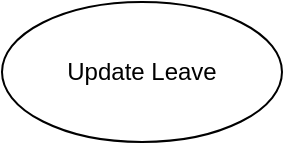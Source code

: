 <mxfile version="26.2.15" pages="14">
  <diagram name="Page-1" id="_3G0nrX1zXD299yYAHeR">
    <mxGraphModel dx="1111" dy="571" grid="1" gridSize="10" guides="1" tooltips="1" connect="1" arrows="1" fold="1" page="1" pageScale="1" pageWidth="850" pageHeight="1100" math="0" shadow="0">
      <root>
        <mxCell id="0" />
        <mxCell id="1" parent="0" />
        <mxCell id="2Rlg54p9FVq3T2YlDuG_-1" value="Update Leave" style="ellipse;whiteSpace=wrap;html=1;" parent="1" vertex="1">
          <mxGeometry x="340" y="878" width="140" height="70" as="geometry" />
        </mxCell>
      </root>
    </mxGraphModel>
  </diagram>
  <diagram name="Leave (Head Initial)" id="Q_VOgbyddxWJ6Kxrxecu">
    <mxGraphModel dx="1961" dy="571" grid="1" gridSize="10" guides="1" tooltips="1" connect="1" arrows="1" fold="1" page="1" pageScale="1" pageWidth="850" pageHeight="1100" math="0" shadow="0">
      <root>
        <mxCell id="0" />
        <mxCell id="1" parent="0" />
        <mxCell id="fNUSoAHjNco3LSfyzUHf-1" value="" style="edgeStyle=orthogonalEdgeStyle;rounded=0;orthogonalLoop=1;jettySize=auto;html=1;" parent="1" source="fNUSoAHjNco3LSfyzUHf-2" edge="1">
          <mxGeometry relative="1" as="geometry">
            <mxPoint x="34.059" y="100.0" as="targetPoint" />
          </mxGeometry>
        </mxCell>
        <mxCell id="fNUSoAHjNco3LSfyzUHf-2" value="START" style="strokeWidth=2;html=1;shape=mxgraph.flowchart.start_1;whiteSpace=wrap;" parent="1" vertex="1">
          <mxGeometry x="4" y="30" width="60" height="40" as="geometry" />
        </mxCell>
        <mxCell id="fNUSoAHjNco3LSfyzUHf-3" value="" style="edgeStyle=orthogonalEdgeStyle;rounded=0;orthogonalLoop=1;jettySize=auto;html=1;" parent="1" target="fNUSoAHjNco3LSfyzUHf-11" edge="1">
          <mxGeometry relative="1" as="geometry">
            <mxPoint x="34.059" y="160.0" as="sourcePoint" />
          </mxGeometry>
        </mxCell>
        <mxCell id="fNUSoAHjNco3LSfyzUHf-5" value="" style="edgeStyle=orthogonalEdgeStyle;rounded=0;orthogonalLoop=1;jettySize=auto;html=1;entryX=0;entryY=0.5;entryDx=0;entryDy=0;entryPerimeter=0;" parent="1" source="fNUSoAHjNco3LSfyzUHf-11" target="fNUSoAHjNco3LSfyzUHf-34" edge="1">
          <mxGeometry relative="1" as="geometry">
            <mxPoint x="154" y="240" as="targetPoint" />
          </mxGeometry>
        </mxCell>
        <mxCell id="fNUSoAHjNco3LSfyzUHf-6" value="View&amp;nbsp;&lt;div&gt;Leave&lt;/div&gt;&lt;div&gt;History&lt;/div&gt;" style="edgeLabel;html=1;align=center;verticalAlign=middle;resizable=0;points=[];" parent="fNUSoAHjNco3LSfyzUHf-5" vertex="1" connectable="0">
          <mxGeometry x="-0.257" relative="1" as="geometry">
            <mxPoint as="offset" />
          </mxGeometry>
        </mxCell>
        <mxCell id="fNUSoAHjNco3LSfyzUHf-7" value="" style="edgeStyle=orthogonalEdgeStyle;rounded=0;orthogonalLoop=1;jettySize=auto;html=1;" parent="1" source="fNUSoAHjNco3LSfyzUHf-11" edge="1">
          <mxGeometry relative="1" as="geometry">
            <mxPoint x="-93" y="240" as="targetPoint" />
          </mxGeometry>
        </mxCell>
        <mxCell id="fNUSoAHjNco3LSfyzUHf-8" value="Update&lt;div&gt;leave&lt;/div&gt;&lt;div&gt;requests&lt;/div&gt;" style="edgeLabel;html=1;align=center;verticalAlign=middle;resizable=0;points=[];" parent="fNUSoAHjNco3LSfyzUHf-7" vertex="1" connectable="0">
          <mxGeometry x="-0.114" relative="1" as="geometry">
            <mxPoint as="offset" />
          </mxGeometry>
        </mxCell>
        <mxCell id="fNUSoAHjNco3LSfyzUHf-9" value="" style="edgeStyle=orthogonalEdgeStyle;rounded=0;orthogonalLoop=1;jettySize=auto;html=1;entryX=0.5;entryY=0;entryDx=0;entryDy=0;" parent="1" source="fNUSoAHjNco3LSfyzUHf-11" target="rfkpJVUIlSE45suNNscL-3" edge="1">
          <mxGeometry relative="1" as="geometry">
            <mxPoint x="34.059" y="320" as="targetPoint" />
          </mxGeometry>
        </mxCell>
        <mxCell id="fNUSoAHjNco3LSfyzUHf-10" value="Review Pending requests" style="edgeLabel;html=1;align=center;verticalAlign=middle;resizable=0;points=[];" parent="fNUSoAHjNco3LSfyzUHf-9" vertex="1" connectable="0">
          <mxGeometry x="0.2" y="1" relative="1" as="geometry">
            <mxPoint as="offset" />
          </mxGeometry>
        </mxCell>
        <mxCell id="fNUSoAHjNco3LSfyzUHf-11" value="Which Button?" style="strokeWidth=2;html=1;shape=mxgraph.flowchart.decision;whiteSpace=wrap;" parent="1" vertex="1">
          <mxGeometry x="-16" y="190" width="100" height="100" as="geometry" />
        </mxCell>
        <mxCell id="fNUSoAHjNco3LSfyzUHf-12" value="" style="edgeStyle=orthogonalEdgeStyle;rounded=0;orthogonalLoop=1;jettySize=auto;html=1;" parent="1" target="fNUSoAHjNco3LSfyzUHf-26" edge="1">
          <mxGeometry relative="1" as="geometry">
            <mxPoint x="34.059" y="370" as="sourcePoint" />
          </mxGeometry>
        </mxCell>
        <mxCell id="fNUSoAHjNco3LSfyzUHf-22" style="edgeStyle=orthogonalEdgeStyle;rounded=0;orthogonalLoop=1;jettySize=auto;html=1;entryX=0.5;entryY=0;entryDx=0;entryDy=0;" parent="1" source="fNUSoAHjNco3LSfyzUHf-26" edge="1">
          <mxGeometry relative="1" as="geometry">
            <mxPoint x="177" y="520" as="targetPoint" />
          </mxGeometry>
        </mxCell>
        <mxCell id="fNUSoAHjNco3LSfyzUHf-23" value="Yes" style="edgeLabel;html=1;align=center;verticalAlign=middle;resizable=0;points=[];" parent="fNUSoAHjNco3LSfyzUHf-22" vertex="1" connectable="0">
          <mxGeometry x="0.374" y="-1" relative="1" as="geometry">
            <mxPoint x="1" y="11" as="offset" />
          </mxGeometry>
        </mxCell>
        <mxCell id="fNUSoAHjNco3LSfyzUHf-24" style="edgeStyle=orthogonalEdgeStyle;rounded=0;orthogonalLoop=1;jettySize=auto;html=1;exitX=0;exitY=0.5;exitDx=0;exitDy=0;exitPerimeter=0;entryX=0.5;entryY=0;entryDx=0;entryDy=0;" parent="1" source="fNUSoAHjNco3LSfyzUHf-26" edge="1">
          <mxGeometry relative="1" as="geometry">
            <mxPoint x="-103" y="520" as="targetPoint" />
          </mxGeometry>
        </mxCell>
        <mxCell id="fNUSoAHjNco3LSfyzUHf-25" value="No" style="edgeLabel;html=1;align=center;verticalAlign=middle;resizable=0;points=[];" parent="fNUSoAHjNco3LSfyzUHf-24" vertex="1" connectable="0">
          <mxGeometry x="0.325" y="1" relative="1" as="geometry">
            <mxPoint x="-1" y="13" as="offset" />
          </mxGeometry>
        </mxCell>
        <mxCell id="fNUSoAHjNco3LSfyzUHf-26" value="Accept&amp;nbsp;&lt;div&gt;or&amp;nbsp;&lt;/div&gt;&lt;div&gt;Reject?&lt;/div&gt;" style="strokeWidth=2;html=1;shape=mxgraph.flowchart.decision;whiteSpace=wrap;" parent="1" vertex="1">
          <mxGeometry x="-16" y="400" width="100" height="100" as="geometry" />
        </mxCell>
        <mxCell id="fNUSoAHjNco3LSfyzUHf-28" value="" style="edgeStyle=orthogonalEdgeStyle;rounded=0;orthogonalLoop=1;jettySize=auto;html=1;" parent="1" source="fNUSoAHjNco3LSfyzUHf-29" edge="1">
          <mxGeometry relative="1" as="geometry">
            <mxPoint x="-103" y="610" as="targetPoint" />
          </mxGeometry>
        </mxCell>
        <mxCell id="fNUSoAHjNco3LSfyzUHf-29" value="Enter reason&lt;div&gt;to reject.&lt;/div&gt;" style="shape=parallelogram;html=1;strokeWidth=2;perimeter=parallelogramPerimeter;whiteSpace=wrap;rounded=1;arcSize=12;size=0.23;" parent="1" vertex="1">
          <mxGeometry x="-153" y="520" width="100" height="50" as="geometry" />
        </mxCell>
        <mxCell id="fNUSoAHjNco3LSfyzUHf-40" value="" style="edgeStyle=orthogonalEdgeStyle;rounded=0;orthogonalLoop=1;jettySize=auto;html=1;" parent="1" source="fNUSoAHjNco3LSfyzUHf-34" target="fNUSoAHjNco3LSfyzUHf-36" edge="1">
          <mxGeometry relative="1" as="geometry" />
        </mxCell>
        <mxCell id="fNUSoAHjNco3LSfyzUHf-41" value="Select&amp;nbsp;&lt;div&gt;Date&lt;/div&gt;" style="edgeLabel;html=1;align=center;verticalAlign=middle;resizable=0;points=[];" parent="fNUSoAHjNco3LSfyzUHf-40" vertex="1" connectable="0">
          <mxGeometry x="-0.34" y="2" relative="1" as="geometry">
            <mxPoint as="offset" />
          </mxGeometry>
        </mxCell>
        <mxCell id="fNUSoAHjNco3LSfyzUHf-42" value="" style="edgeStyle=orthogonalEdgeStyle;rounded=0;orthogonalLoop=1;jettySize=auto;html=1;" parent="1" source="fNUSoAHjNco3LSfyzUHf-34" target="fNUSoAHjNco3LSfyzUHf-37" edge="1">
          <mxGeometry relative="1" as="geometry" />
        </mxCell>
        <mxCell id="fNUSoAHjNco3LSfyzUHf-43" value="search with&amp;nbsp;&lt;div&gt;employee name or ID&lt;/div&gt;" style="edgeLabel;html=1;align=center;verticalAlign=middle;resizable=0;points=[];" parent="fNUSoAHjNco3LSfyzUHf-42" vertex="1" connectable="0">
          <mxGeometry x="-0.412" y="2" relative="1" as="geometry">
            <mxPoint x="-2" y="1" as="offset" />
          </mxGeometry>
        </mxCell>
        <mxCell id="fNUSoAHjNco3LSfyzUHf-34" value="Choose&lt;div&gt;Select date&amp;nbsp;&lt;div&gt;or&amp;nbsp;&amp;nbsp;&lt;span style=&quot;background-color: transparent; color: light-dark(rgb(0, 0, 0), rgb(255, 255, 255));&quot;&gt;search with&amp;nbsp;&lt;/span&gt;&lt;/div&gt;&lt;div&gt;&lt;span style=&quot;background-color: transparent; color: light-dark(rgb(0, 0, 0), rgb(255, 255, 255));&quot;&gt;employee&amp;nbsp;&amp;nbsp;&lt;/span&gt;&lt;span style=&quot;background-color: transparent; color: light-dark(rgb(0, 0, 0), rgb(255, 255, 255));&quot;&gt;name&lt;/span&gt;&lt;/div&gt;&lt;div&gt;&lt;span style=&quot;background-color: transparent; color: light-dark(rgb(0, 0, 0), rgb(255, 255, 255));&quot;&gt;&amp;nbsp;or ID&lt;/span&gt;&lt;/div&gt;&lt;/div&gt;" style="strokeWidth=2;html=1;shape=mxgraph.flowchart.decision;whiteSpace=wrap;" parent="1" vertex="1">
          <mxGeometry x="157" y="187.5" width="130" height="105" as="geometry" />
        </mxCell>
        <mxCell id="fNUSoAHjNco3LSfyzUHf-36" value="Selected&lt;div&gt;Date&lt;/div&gt;" style="shape=parallelogram;html=1;strokeWidth=2;perimeter=parallelogramPerimeter;whiteSpace=wrap;rounded=1;arcSize=12;size=0.23;" parent="1" vertex="1">
          <mxGeometry x="327" y="220" width="80" height="40" as="geometry" />
        </mxCell>
        <mxCell id="oMUtrR27ZSSvXo7uG7b7-4" style="edgeStyle=orthogonalEdgeStyle;rounded=0;orthogonalLoop=1;jettySize=auto;html=1;exitX=0.5;exitY=1;exitDx=0;exitDy=0;" parent="1" source="fNUSoAHjNco3LSfyzUHf-37" target="oMUtrR27ZSSvXo7uG7b7-1" edge="1">
          <mxGeometry relative="1" as="geometry" />
        </mxCell>
        <mxCell id="fNUSoAHjNco3LSfyzUHf-37" value="Enter Employee&lt;div&gt;name or ID&lt;/div&gt;" style="shape=parallelogram;html=1;strokeWidth=2;perimeter=parallelogramPerimeter;whiteSpace=wrap;rounded=1;arcSize=12;size=0.23;" parent="1" vertex="1">
          <mxGeometry x="159.5" y="340" width="125" height="60" as="geometry" />
        </mxCell>
        <mxCell id="gV7DlJJ1f2uNaF0ddYrv-1" value="" style="edgeStyle=orthogonalEdgeStyle;rounded=0;orthogonalLoop=1;jettySize=auto;html=1;" parent="1" source="oMUtrR27ZSSvXo7uG7b7-1" edge="1">
          <mxGeometry relative="1" as="geometry">
            <mxPoint x="367" y="520" as="targetPoint" />
          </mxGeometry>
        </mxCell>
        <mxCell id="gV7DlJJ1f2uNaF0ddYrv-2" value="Yes" style="edgeLabel;html=1;align=center;verticalAlign=middle;resizable=0;points=[];" parent="gV7DlJJ1f2uNaF0ddYrv-1" vertex="1" connectable="0">
          <mxGeometry x="-0.156" relative="1" as="geometry">
            <mxPoint as="offset" />
          </mxGeometry>
        </mxCell>
        <mxCell id="gV7DlJJ1f2uNaF0ddYrv-4" style="edgeStyle=orthogonalEdgeStyle;rounded=0;orthogonalLoop=1;jettySize=auto;html=1;entryX=0.5;entryY=0;entryDx=0;entryDy=0;" parent="1" source="oMUtrR27ZSSvXo7uG7b7-1" edge="1">
          <mxGeometry relative="1" as="geometry">
            <mxPoint x="527" y="520" as="targetPoint" />
          </mxGeometry>
        </mxCell>
        <mxCell id="gV7DlJJ1f2uNaF0ddYrv-5" value="No" style="edgeLabel;html=1;align=center;verticalAlign=middle;resizable=0;points=[];" parent="gV7DlJJ1f2uNaF0ddYrv-4" vertex="1" connectable="0">
          <mxGeometry x="0.44" y="-1" relative="1" as="geometry">
            <mxPoint as="offset" />
          </mxGeometry>
        </mxCell>
        <mxCell id="oMUtrR27ZSSvXo7uG7b7-1" value="Is Found?" style="strokeWidth=2;html=1;shape=mxgraph.flowchart.decision;whiteSpace=wrap;" parent="1" vertex="1">
          <mxGeometry x="332" y="400" width="70" height="70" as="geometry" />
        </mxCell>
        <mxCell id="oMUtrR27ZSSvXo7uG7b7-3" style="edgeStyle=orthogonalEdgeStyle;rounded=0;orthogonalLoop=1;jettySize=auto;html=1;entryX=0.5;entryY=0;entryDx=0;entryDy=0;entryPerimeter=0;" parent="1" source="fNUSoAHjNco3LSfyzUHf-36" target="oMUtrR27ZSSvXo7uG7b7-1" edge="1">
          <mxGeometry relative="1" as="geometry" />
        </mxCell>
        <mxCell id="gV7DlJJ1f2uNaF0ddYrv-8" value="" style="edgeStyle=orthogonalEdgeStyle;rounded=0;orthogonalLoop=1;jettySize=auto;html=1;" parent="1" source="gV7DlJJ1f2uNaF0ddYrv-6" target="gV7DlJJ1f2uNaF0ddYrv-7" edge="1">
          <mxGeometry relative="1" as="geometry" />
        </mxCell>
        <mxCell id="gV7DlJJ1f2uNaF0ddYrv-9" value="Select&amp;nbsp;&lt;div&gt;Date&lt;/div&gt;" style="edgeLabel;html=1;align=center;verticalAlign=middle;resizable=0;points=[];" parent="gV7DlJJ1f2uNaF0ddYrv-8" vertex="1" connectable="0">
          <mxGeometry x="0.069" y="-2" relative="1" as="geometry">
            <mxPoint as="offset" />
          </mxGeometry>
        </mxCell>
        <mxCell id="gV7DlJJ1f2uNaF0ddYrv-11" value="" style="edgeStyle=orthogonalEdgeStyle;rounded=0;orthogonalLoop=1;jettySize=auto;html=1;" parent="1" source="gV7DlJJ1f2uNaF0ddYrv-6" target="gV7DlJJ1f2uNaF0ddYrv-10" edge="1">
          <mxGeometry relative="1" as="geometry" />
        </mxCell>
        <mxCell id="gV7DlJJ1f2uNaF0ddYrv-12" value="search with&amp;nbsp;&lt;div&gt;employee name or ID&lt;/div&gt;" style="edgeLabel;html=1;align=center;verticalAlign=middle;resizable=0;points=[];" parent="gV7DlJJ1f2uNaF0ddYrv-11" vertex="1" connectable="0">
          <mxGeometry x="-0.221" y="2" relative="1" as="geometry">
            <mxPoint y="1" as="offset" />
          </mxGeometry>
        </mxCell>
        <mxCell id="gV7DlJJ1f2uNaF0ddYrv-6" value="Choose&lt;div&gt;Select date&amp;nbsp;&lt;div&gt;or&amp;nbsp;&amp;nbsp;&lt;span style=&quot;background-color: transparent; color: light-dark(rgb(0, 0, 0), rgb(255, 255, 255));&quot;&gt;search with&amp;nbsp;&lt;/span&gt;&lt;/div&gt;&lt;div&gt;&lt;span style=&quot;background-color: transparent; color: light-dark(rgb(0, 0, 0), rgb(255, 255, 255));&quot;&gt;employee&amp;nbsp;&amp;nbsp;&lt;/span&gt;&lt;span style=&quot;background-color: transparent; color: light-dark(rgb(0, 0, 0), rgb(255, 255, 255));&quot;&gt;name&lt;/span&gt;&lt;/div&gt;&lt;div&gt;&lt;span style=&quot;background-color: transparent; color: light-dark(rgb(0, 0, 0), rgb(255, 255, 255));&quot;&gt;&amp;nbsp;or ID&lt;/span&gt;&lt;/div&gt;&lt;/div&gt;" style="strokeWidth=2;html=1;shape=mxgraph.flowchart.decision;whiteSpace=wrap;" parent="1" vertex="1">
          <mxGeometry x="-223" y="187.5" width="130" height="105" as="geometry" />
        </mxCell>
        <mxCell id="gV7DlJJ1f2uNaF0ddYrv-7" value="Selected&lt;div&gt;Date&lt;/div&gt;" style="shape=parallelogram;html=1;strokeWidth=2;perimeter=parallelogramPerimeter;whiteSpace=wrap;rounded=1;arcSize=12;size=0.23;" parent="1" vertex="1">
          <mxGeometry x="-363" y="220" width="80" height="40" as="geometry" />
        </mxCell>
        <mxCell id="gV7DlJJ1f2uNaF0ddYrv-10" value="Enter Employee&lt;div&gt;name or ID&lt;/div&gt;" style="shape=parallelogram;html=1;strokeWidth=2;perimeter=parallelogramPerimeter;whiteSpace=wrap;rounded=1;arcSize=12;size=0.23;" parent="1" vertex="1">
          <mxGeometry x="-220.5" y="340" width="125" height="60" as="geometry" />
        </mxCell>
        <mxCell id="gV7DlJJ1f2uNaF0ddYrv-18" value="" style="edgeStyle=orthogonalEdgeStyle;rounded=0;orthogonalLoop=1;jettySize=auto;html=1;" parent="1" source="gV7DlJJ1f2uNaF0ddYrv-13" target="gV7DlJJ1f2uNaF0ddYrv-17" edge="1">
          <mxGeometry relative="1" as="geometry" />
        </mxCell>
        <mxCell id="gV7DlJJ1f2uNaF0ddYrv-19" value="Yes" style="edgeLabel;html=1;align=center;verticalAlign=middle;resizable=0;points=[];" parent="gV7DlJJ1f2uNaF0ddYrv-18" vertex="1" connectable="0">
          <mxGeometry x="0.2" y="-1" relative="1" as="geometry">
            <mxPoint as="offset" />
          </mxGeometry>
        </mxCell>
        <mxCell id="gV7DlJJ1f2uNaF0ddYrv-20" style="edgeStyle=orthogonalEdgeStyle;rounded=0;orthogonalLoop=1;jettySize=auto;html=1;exitX=0;exitY=0.5;exitDx=0;exitDy=0;exitPerimeter=0;" parent="1" source="gV7DlJJ1f2uNaF0ddYrv-13" target="gV7DlJJ1f2uNaF0ddYrv-16" edge="1">
          <mxGeometry relative="1" as="geometry" />
        </mxCell>
        <mxCell id="gV7DlJJ1f2uNaF0ddYrv-22" value="No" style="edgeLabel;html=1;align=center;verticalAlign=middle;resizable=0;points=[];" parent="gV7DlJJ1f2uNaF0ddYrv-20" vertex="1" connectable="0">
          <mxGeometry x="0.59" y="-1" relative="1" as="geometry">
            <mxPoint as="offset" />
          </mxGeometry>
        </mxCell>
        <mxCell id="gV7DlJJ1f2uNaF0ddYrv-13" value="Is Found?" style="strokeWidth=2;html=1;shape=mxgraph.flowchart.decision;whiteSpace=wrap;" parent="1" vertex="1">
          <mxGeometry x="-358" y="400" width="70" height="70" as="geometry" />
        </mxCell>
        <mxCell id="gV7DlJJ1f2uNaF0ddYrv-14" style="edgeStyle=orthogonalEdgeStyle;rounded=0;orthogonalLoop=1;jettySize=auto;html=1;exitX=0.5;exitY=1;exitDx=0;exitDy=0;entryX=0.5;entryY=0;entryDx=0;entryDy=0;entryPerimeter=0;" parent="1" source="gV7DlJJ1f2uNaF0ddYrv-7" target="gV7DlJJ1f2uNaF0ddYrv-13" edge="1">
          <mxGeometry relative="1" as="geometry" />
        </mxCell>
        <mxCell id="gV7DlJJ1f2uNaF0ddYrv-15" style="edgeStyle=orthogonalEdgeStyle;rounded=0;orthogonalLoop=1;jettySize=auto;html=1;exitX=0.5;exitY=1;exitDx=0;exitDy=0;entryX=0.914;entryY=0.529;entryDx=0;entryDy=0;entryPerimeter=0;" parent="1" source="gV7DlJJ1f2uNaF0ddYrv-10" target="gV7DlJJ1f2uNaF0ddYrv-13" edge="1">
          <mxGeometry relative="1" as="geometry" />
        </mxCell>
        <mxCell id="gV7DlJJ1f2uNaF0ddYrv-16" value="Show leave history not found notification to Head" style="rounded=1;whiteSpace=wrap;html=1;absoluteArcSize=1;arcSize=14;strokeWidth=2;" parent="1" vertex="1">
          <mxGeometry x="-533" y="520" width="100" height="70" as="geometry" />
        </mxCell>
        <mxCell id="SfSKTWD5GBn9DcU98NB1-3" value="" style="edgeStyle=orthogonalEdgeStyle;rounded=0;orthogonalLoop=1;jettySize=auto;html=1;" parent="1" source="gV7DlJJ1f2uNaF0ddYrv-17" target="gV7DlJJ1f2uNaF0ddYrv-23" edge="1">
          <mxGeometry relative="1" as="geometry" />
        </mxCell>
        <mxCell id="gV7DlJJ1f2uNaF0ddYrv-17" value="Enter new&amp;nbsp;&lt;div&gt;Leave&amp;nbsp;&lt;/div&gt;&lt;div&gt;Information&lt;/div&gt;" style="shape=parallelogram;html=1;strokeWidth=2;perimeter=parallelogramPerimeter;whiteSpace=wrap;rounded=1;arcSize=12;size=0.23;" parent="1" vertex="1">
          <mxGeometry x="-385.5" y="520" width="125" height="50" as="geometry" />
        </mxCell>
        <mxCell id="SfSKTWD5GBn9DcU98NB1-5" value="" style="edgeStyle=orthogonalEdgeStyle;rounded=0;orthogonalLoop=1;jettySize=auto;html=1;" parent="1" source="gV7DlJJ1f2uNaF0ddYrv-23" edge="1">
          <mxGeometry relative="1" as="geometry">
            <mxPoint x="-323" y="720" as="targetPoint" />
          </mxGeometry>
        </mxCell>
        <mxCell id="gV7DlJJ1f2uNaF0ddYrv-23" value="Store Leave Data" style="strokeWidth=2;html=1;shape=mxgraph.flowchart.database;whiteSpace=wrap;" parent="1" vertex="1">
          <mxGeometry x="-358" y="600" width="70" height="80" as="geometry" />
        </mxCell>
        <mxCell id="SfSKTWD5GBn9DcU98NB1-6" value="END" style="strokeWidth=2;html=1;shape=mxgraph.flowchart.terminator;whiteSpace=wrap;" parent="1" vertex="1">
          <mxGeometry x="-13" y="920" width="100" height="60" as="geometry" />
        </mxCell>
        <mxCell id="SfSKTWD5GBn9DcU98NB1-7" style="edgeStyle=orthogonalEdgeStyle;rounded=0;orthogonalLoop=1;jettySize=auto;html=1;exitX=0.444;exitY=1;exitDx=0;exitDy=0;entryX=0.11;entryY=0.11;entryDx=0;entryDy=0;entryPerimeter=0;exitPerimeter=0;" parent="1" source="rfkpJVUIlSE45suNNscL-1" target="SfSKTWD5GBn9DcU98NB1-6" edge="1">
          <mxGeometry relative="1" as="geometry">
            <mxPoint x="-103" y="710" as="sourcePoint" />
            <Array as="points">
              <mxPoint x="-111" y="927" />
            </Array>
          </mxGeometry>
        </mxCell>
        <mxCell id="SfSKTWD5GBn9DcU98NB1-11" style="edgeStyle=orthogonalEdgeStyle;rounded=0;orthogonalLoop=1;jettySize=auto;html=1;exitX=0.5;exitY=1;exitDx=0;exitDy=0;entryX=0.07;entryY=0.767;entryDx=0;entryDy=0;entryPerimeter=0;" parent="1" source="gV7DlJJ1f2uNaF0ddYrv-16" target="SfSKTWD5GBn9DcU98NB1-6" edge="1">
          <mxGeometry relative="1" as="geometry">
            <Array as="points">
              <mxPoint x="-483" y="966" />
            </Array>
          </mxGeometry>
        </mxCell>
        <mxCell id="SfSKTWD5GBn9DcU98NB1-12" style="edgeStyle=orthogonalEdgeStyle;rounded=0;orthogonalLoop=1;jettySize=auto;html=1;exitX=0.5;exitY=1;exitDx=0;exitDy=0;entryX=0.89;entryY=0.11;entryDx=0;entryDy=0;entryPerimeter=0;" parent="1" target="SfSKTWD5GBn9DcU98NB1-6" edge="1">
          <mxGeometry relative="1" as="geometry">
            <mxPoint x="367" y="575.0" as="sourcePoint" />
            <Array as="points">
              <mxPoint x="367" y="927" />
            </Array>
          </mxGeometry>
        </mxCell>
        <mxCell id="SfSKTWD5GBn9DcU98NB1-13" style="edgeStyle=orthogonalEdgeStyle;rounded=0;orthogonalLoop=1;jettySize=auto;html=1;entryX=0;entryY=0.5;entryDx=0;entryDy=0;entryPerimeter=0;exitX=0.5;exitY=1;exitDx=0;exitDy=0;" parent="1" source="rfkpJVUIlSE45suNNscL-2" target="SfSKTWD5GBn9DcU98NB1-6" edge="1">
          <mxGeometry relative="1" as="geometry">
            <mxPoint x="-323" y="820" as="sourcePoint" />
          </mxGeometry>
        </mxCell>
        <mxCell id="rfkpJVUIlSE45suNNscL-1" value="Show Rejected notification to&amp;nbsp;&lt;div&gt;employee&lt;/div&gt;&lt;div&gt;&amp;nbsp;with reason.&lt;/div&gt;" style="shape=parallelogram;html=1;strokeWidth=2;perimeter=parallelogramPerimeter;whiteSpace=wrap;rounded=1;arcSize=12;size=0.23;" parent="1" vertex="1">
          <mxGeometry x="-174.5" y="610" width="143" height="80" as="geometry" />
        </mxCell>
        <mxCell id="rfkpJVUIlSE45suNNscL-2" value="Show successfully&amp;nbsp;&lt;div&gt;updated notification&amp;nbsp;&lt;/div&gt;&lt;div&gt;to Head&lt;/div&gt;" style="shape=parallelogram;html=1;strokeWidth=2;perimeter=parallelogramPerimeter;whiteSpace=wrap;rounded=1;arcSize=12;size=0.23;" parent="1" vertex="1">
          <mxGeometry x="-399.5" y="720" width="153" height="60" as="geometry" />
        </mxCell>
        <mxCell id="rfkpJVUIlSE45suNNscL-3" value="Show related&lt;div&gt;&amp;nbsp;pending requests&lt;/div&gt;" style="shape=parallelogram;html=1;strokeWidth=2;perimeter=parallelogramPerimeter;whiteSpace=wrap;rounded=1;arcSize=12;size=0.23;" parent="1" vertex="1">
          <mxGeometry x="-26" y="320" width="120" height="60" as="geometry" />
        </mxCell>
        <mxCell id="rfkpJVUIlSE45suNNscL-5" style="edgeStyle=orthogonalEdgeStyle;rounded=0;orthogonalLoop=1;jettySize=auto;html=1;exitX=0.5;exitY=1;exitDx=0;exitDy=0;" parent="1" source="rfkpJVUIlSE45suNNscL-4" target="SfSKTWD5GBn9DcU98NB1-6" edge="1">
          <mxGeometry relative="1" as="geometry" />
        </mxCell>
        <mxCell id="rfkpJVUIlSE45suNNscL-4" value="Show Approved notification to employee." style="shape=parallelogram;html=1;strokeWidth=2;perimeter=parallelogramPerimeter;whiteSpace=wrap;rounded=1;arcSize=12;size=0.23;" parent="1" vertex="1">
          <mxGeometry x="114" y="520" width="130" height="60" as="geometry" />
        </mxCell>
        <mxCell id="rfkpJVUIlSE45suNNscL-6" value="Show&amp;nbsp;&lt;div&gt;Leave history&lt;/div&gt;&lt;div&gt;&amp;nbsp;to&amp;nbsp;&lt;span style=&quot;background-color: transparent; color: light-dark(rgb(0, 0, 0), rgb(255, 255, 255));&quot;&gt;Head&lt;/span&gt;&lt;/div&gt;" style="shape=parallelogram;html=1;strokeWidth=2;perimeter=parallelogramPerimeter;whiteSpace=wrap;rounded=1;arcSize=12;size=0.23;" parent="1" vertex="1">
          <mxGeometry x="317" y="520" width="100" height="60" as="geometry" />
        </mxCell>
        <mxCell id="rfkpJVUIlSE45suNNscL-7" value="Show leave&amp;nbsp;&lt;div&gt;history not&amp;nbsp;&lt;/div&gt;&lt;div&gt;found notification&amp;nbsp;&lt;/div&gt;&lt;div&gt;to Head&lt;/div&gt;" style="shape=parallelogram;html=1;strokeWidth=2;perimeter=parallelogramPerimeter;whiteSpace=wrap;rounded=1;arcSize=12;size=0.23;" parent="1" vertex="1">
          <mxGeometry x="460" y="520" width="140" height="70" as="geometry" />
        </mxCell>
        <mxCell id="rfkpJVUIlSE45suNNscL-8" style="edgeStyle=orthogonalEdgeStyle;rounded=0;orthogonalLoop=1;jettySize=auto;html=1;entryX=1;entryY=0.5;entryDx=0;entryDy=0;entryPerimeter=0;" parent="1" source="rfkpJVUIlSE45suNNscL-7" target="SfSKTWD5GBn9DcU98NB1-6" edge="1">
          <mxGeometry relative="1" as="geometry">
            <Array as="points">
              <mxPoint x="530" y="950" />
            </Array>
          </mxGeometry>
        </mxCell>
        <mxCell id="jnggOeMN1UfXFtyRUNBK-1" value="Choose View Leave History,&lt;div&gt;Review Pending requests or&lt;/div&gt;&lt;div&gt;Update leave requests&lt;/div&gt;" style="shape=parallelogram;html=1;strokeWidth=2;perimeter=parallelogramPerimeter;whiteSpace=wrap;rounded=1;arcSize=12;size=0.23;" parent="1" vertex="1">
          <mxGeometry x="-79" y="100" width="226" height="60" as="geometry" />
        </mxCell>
      </root>
    </mxGraphModel>
  </diagram>
  <diagram name="Leave Employee Initial" id="LaNMA08u3TJKsa2TsI1_">
    <mxGraphModel dx="1961" dy="2771" grid="1" gridSize="10" guides="1" tooltips="1" connect="1" arrows="1" fold="1" page="1" pageScale="1" pageWidth="850" pageHeight="1100" math="0" shadow="0">
      <root>
        <mxCell id="0" />
        <mxCell id="1" parent="0" />
        <mxCell id="er_DkxMLNkFixvz455hp-1" value="" style="edgeStyle=orthogonalEdgeStyle;rounded=0;orthogonalLoop=1;jettySize=auto;html=1;" parent="1" edge="1">
          <mxGeometry relative="1" as="geometry">
            <mxPoint x="-213.9" y="-2112" as="targetPoint" />
            <mxPoint x="-213.909" y="-2147" as="sourcePoint" />
          </mxGeometry>
        </mxCell>
        <mxCell id="er_DkxMLNkFixvz455hp-3" value="" style="edgeStyle=orthogonalEdgeStyle;rounded=0;orthogonalLoop=1;jettySize=auto;html=1;" parent="1" source="er_DkxMLNkFixvz455hp-4" edge="1">
          <mxGeometry relative="1" as="geometry">
            <mxPoint x="-214" y="-1759" as="targetPoint" />
          </mxGeometry>
        </mxCell>
        <mxCell id="er_DkxMLNkFixvz455hp-4" value="Enter Leave&amp;nbsp;&lt;div&gt;Types,&lt;span style=&quot;background-color: transparent; color: light-dark(rgb(0, 0, 0), rgb(255, 255, 255));&quot;&gt;Dates,&lt;/span&gt;&lt;div&gt;Reason, etc&lt;/div&gt;&lt;/div&gt;" style="shape=parallelogram;html=1;strokeWidth=2;perimeter=parallelogramPerimeter;whiteSpace=wrap;rounded=1;arcSize=12;size=0.23;" parent="1" vertex="1">
          <mxGeometry x="-277.75" y="-1847" width="128.5" height="70" as="geometry" />
        </mxCell>
        <mxCell id="er_DkxMLNkFixvz455hp-7" value="" style="edgeStyle=orthogonalEdgeStyle;rounded=0;orthogonalLoop=1;jettySize=auto;html=1;" parent="1" source="Ug8qVn__8NSsxRk1CRIR-23" target="er_DkxMLNkFixvz455hp-10" edge="1">
          <mxGeometry relative="1" as="geometry">
            <mxPoint x="-214" y="-1559" as="sourcePoint" />
          </mxGeometry>
        </mxCell>
        <mxCell id="Ug8qVn__8NSsxRk1CRIR-22" value="" style="edgeStyle=orthogonalEdgeStyle;rounded=0;orthogonalLoop=1;jettySize=auto;html=1;" parent="1" source="er_DkxMLNkFixvz455hp-10" target="nzHkXP7njwi5ncCQz0WF-2" edge="1">
          <mxGeometry relative="1" as="geometry" />
        </mxCell>
        <mxCell id="er_DkxMLNkFixvz455hp-10" value="Head Reviews Request" style="rounded=1;whiteSpace=wrap;html=1;absoluteArcSize=1;arcSize=14;strokeWidth=2;" parent="1" vertex="1">
          <mxGeometry x="-264" y="-1216" width="100" height="50" as="geometry" />
        </mxCell>
        <mxCell id="6HZcqC9i7x0e9Rd4PgG5-4" value="" style="edgeStyle=orthogonalEdgeStyle;rounded=0;orthogonalLoop=1;jettySize=auto;html=1;" parent="1" source="Ug8qVn__8NSsxRk1CRIR-7" target="er_DkxMLNkFixvz455hp-15" edge="1">
          <mxGeometry relative="1" as="geometry" />
        </mxCell>
        <mxCell id="er_DkxMLNkFixvz455hp-15" value="END" style="strokeWidth=2;html=1;shape=mxgraph.flowchart.terminator;whiteSpace=wrap;" parent="1" vertex="1">
          <mxGeometry x="-246.25" y="-926" width="65.5" height="47" as="geometry" />
        </mxCell>
        <mxCell id="er_DkxMLNkFixvz455hp-16" value="" style="edgeStyle=orthogonalEdgeStyle;rounded=0;orthogonalLoop=1;jettySize=auto;html=1;" parent="1" target="er_DkxMLNkFixvz455hp-36" edge="1">
          <mxGeometry relative="1" as="geometry">
            <mxPoint x="-213.909" y="-2032" as="sourcePoint" />
          </mxGeometry>
        </mxCell>
        <mxCell id="er_DkxMLNkFixvz455hp-17" value="Choose Request Leave,&lt;div&gt;Edit Leave,&lt;/div&gt;&lt;div&gt;Cancel Leave,&lt;/div&gt;&lt;div&gt;Check Leave Status,&lt;/div&gt;&lt;div&gt;View Leave History&lt;/div&gt;" style="shape=parallelogram;html=1;strokeWidth=2;perimeter=parallelogramPerimeter;whiteSpace=wrap;rounded=1;arcSize=12;size=0.23;" parent="1" vertex="1">
          <mxGeometry x="-336" y="-2112" width="240" height="80" as="geometry" />
        </mxCell>
        <mxCell id="er_DkxMLNkFixvz455hp-18" value="" style="edgeStyle=orthogonalEdgeStyle;rounded=0;orthogonalLoop=1;jettySize=auto;html=1;" parent="1" target="er_DkxMLNkFixvz455hp-4" edge="1">
          <mxGeometry relative="1" as="geometry">
            <mxPoint x="-214" y="-1902" as="sourcePoint" />
          </mxGeometry>
        </mxCell>
        <mxCell id="605wa8WW9h77xxjU8clr-4" value="Request Leave" style="edgeLabel;html=1;align=center;verticalAlign=middle;resizable=0;points=[];" parent="er_DkxMLNkFixvz455hp-18" vertex="1" connectable="0">
          <mxGeometry x="-0.264" y="1" relative="1" as="geometry">
            <mxPoint as="offset" />
          </mxGeometry>
        </mxCell>
        <mxCell id="er_DkxMLNkFixvz455hp-19" value="" style="edgeStyle=orthogonalEdgeStyle;rounded=0;orthogonalLoop=1;jettySize=auto;html=1;" parent="1" edge="1">
          <mxGeometry relative="1" as="geometry">
            <mxPoint x="-164" y="-1952" as="sourcePoint" />
            <mxPoint x="-94" y="-1952" as="targetPoint" />
          </mxGeometry>
        </mxCell>
        <mxCell id="605wa8WW9h77xxjU8clr-2" value="Edit Leave" style="edgeLabel;html=1;align=center;verticalAlign=middle;resizable=0;points=[];" parent="er_DkxMLNkFixvz455hp-19" vertex="1" connectable="0">
          <mxGeometry x="-0.057" relative="1" as="geometry">
            <mxPoint as="offset" />
          </mxGeometry>
        </mxCell>
        <mxCell id="er_DkxMLNkFixvz455hp-23" style="edgeStyle=orthogonalEdgeStyle;rounded=0;orthogonalLoop=1;jettySize=auto;html=1;exitX=0.5;exitY=0;exitDx=0;exitDy=0;exitPerimeter=0;entryX=0.867;entryY=0.6;entryDx=0;entryDy=0;entryPerimeter=0;" parent="1" source="er_DkxMLNkFixvz455hp-24" target="er_DkxMLNkFixvz455hp-17" edge="1">
          <mxGeometry relative="1" as="geometry">
            <mxPoint x="-118.213" y="-2076.909" as="targetPoint" />
            <Array as="points">
              <mxPoint x="-44" y="-2064" />
            </Array>
          </mxGeometry>
        </mxCell>
        <mxCell id="6HZcqC9i7x0e9Rd4PgG5-42" value="No" style="edgeLabel;html=1;align=center;verticalAlign=middle;resizable=0;points=[];" parent="er_DkxMLNkFixvz455hp-23" vertex="1" connectable="0">
          <mxGeometry x="-0.557" y="2" relative="1" as="geometry">
            <mxPoint as="offset" />
          </mxGeometry>
        </mxCell>
        <mxCell id="er_DkxMLNkFixvz455hp-24" value="Request Exist?" style="strokeWidth=2;html=1;shape=mxgraph.flowchart.decision;whiteSpace=wrap;" parent="1" vertex="1">
          <mxGeometry x="-94" y="-2002" width="100" height="100" as="geometry" />
        </mxCell>
        <mxCell id="oEf876KTTsIRIKdPH4wV-8" value="" style="edgeStyle=orthogonalEdgeStyle;rounded=0;orthogonalLoop=1;jettySize=auto;html=1;" parent="1" source="er_DkxMLNkFixvz455hp-28" target="oEf876KTTsIRIKdPH4wV-4" edge="1">
          <mxGeometry relative="1" as="geometry" />
        </mxCell>
        <mxCell id="605wa8WW9h77xxjU8clr-5" value="Yes" style="edgeLabel;html=1;align=center;verticalAlign=middle;resizable=0;points=[];" parent="oEf876KTTsIRIKdPH4wV-8" vertex="1" connectable="0">
          <mxGeometry x="0.385" y="-1" relative="1" as="geometry">
            <mxPoint as="offset" />
          </mxGeometry>
        </mxCell>
        <mxCell id="6HZcqC9i7x0e9Rd4PgG5-14" style="edgeStyle=orthogonalEdgeStyle;rounded=0;orthogonalLoop=1;jettySize=auto;html=1;exitX=0.5;exitY=0;exitDx=0;exitDy=0;exitPerimeter=0;entryX=0;entryY=0.5;entryDx=0;entryDy=0;" parent="1" source="er_DkxMLNkFixvz455hp-28" target="er_DkxMLNkFixvz455hp-17" edge="1">
          <mxGeometry relative="1" as="geometry">
            <Array as="points">
              <mxPoint x="-541" y="-2072" />
            </Array>
          </mxGeometry>
        </mxCell>
        <mxCell id="6HZcqC9i7x0e9Rd4PgG5-48" value="No" style="edgeLabel;html=1;align=center;verticalAlign=middle;resizable=0;points=[];" parent="6HZcqC9i7x0e9Rd4PgG5-14" vertex="1" connectable="0">
          <mxGeometry x="-0.762" y="1" relative="1" as="geometry">
            <mxPoint as="offset" />
          </mxGeometry>
        </mxCell>
        <mxCell id="er_DkxMLNkFixvz455hp-28" value="Request Exist?" style="strokeWidth=2;html=1;shape=mxgraph.flowchart.decision;whiteSpace=wrap;" parent="1" vertex="1">
          <mxGeometry x="-591" y="-2002" width="100" height="100" as="geometry" />
        </mxCell>
        <mxCell id="er_DkxMLNkFixvz455hp-36" value="Which Button?" style="rhombus;whiteSpace=wrap;html=1;strokeWidth=2;" parent="1" vertex="1">
          <mxGeometry x="-264" y="-2002" width="100" height="100" as="geometry" />
        </mxCell>
        <mxCell id="Ug8qVn__8NSsxRk1CRIR-2" value="" style="edgeStyle=orthogonalEdgeStyle;rounded=0;orthogonalLoop=1;jettySize=auto;html=1;" parent="1" source="er_DkxMLNkFixvz455hp-38" target="Ug8qVn__8NSsxRk1CRIR-1" edge="1">
          <mxGeometry relative="1" as="geometry" />
        </mxCell>
        <mxCell id="Ug8qVn__8NSsxRk1CRIR-3" value="Yes" style="edgeLabel;html=1;align=center;verticalAlign=middle;resizable=0;points=[];" parent="Ug8qVn__8NSsxRk1CRIR-2" vertex="1" connectable="0">
          <mxGeometry x="-0.327" y="-1" relative="1" as="geometry">
            <mxPoint x="13" y="-1" as="offset" />
          </mxGeometry>
        </mxCell>
        <mxCell id="Ug8qVn__8NSsxRk1CRIR-5" value="" style="edgeStyle=orthogonalEdgeStyle;rounded=0;orthogonalLoop=1;jettySize=auto;html=1;" parent="1" source="er_DkxMLNkFixvz455hp-38" target="Ug8qVn__8NSsxRk1CRIR-4" edge="1">
          <mxGeometry relative="1" as="geometry" />
        </mxCell>
        <mxCell id="Ug8qVn__8NSsxRk1CRIR-6" value="No" style="edgeLabel;html=1;align=center;verticalAlign=middle;resizable=0;points=[];" parent="Ug8qVn__8NSsxRk1CRIR-5" vertex="1" connectable="0">
          <mxGeometry x="-0.583" y="1" relative="1" as="geometry">
            <mxPoint as="offset" />
          </mxGeometry>
        </mxCell>
        <mxCell id="er_DkxMLNkFixvz455hp-38" value="Head already respond?" style="strokeWidth=2;html=1;shape=mxgraph.flowchart.decision;whiteSpace=wrap;" parent="1" vertex="1">
          <mxGeometry x="-5" y="-1882" width="102" height="100" as="geometry" />
        </mxCell>
        <mxCell id="er_DkxMLNkFixvz455hp-39" style="edgeStyle=orthogonalEdgeStyle;rounded=0;orthogonalLoop=1;jettySize=auto;html=1;exitX=1;exitY=0.5;exitDx=0;exitDy=0;exitPerimeter=0;entryX=0.5;entryY=0;entryDx=0;entryDy=0;entryPerimeter=0;" parent="1" source="er_DkxMLNkFixvz455hp-24" target="er_DkxMLNkFixvz455hp-38" edge="1">
          <mxGeometry relative="1" as="geometry" />
        </mxCell>
        <mxCell id="6HZcqC9i7x0e9Rd4PgG5-43" value="Yes" style="edgeLabel;html=1;align=center;verticalAlign=middle;resizable=0;points=[];" parent="er_DkxMLNkFixvz455hp-39" vertex="1" connectable="0">
          <mxGeometry x="0.273" y="1" relative="1" as="geometry">
            <mxPoint as="offset" />
          </mxGeometry>
        </mxCell>
        <mxCell id="u9kwd5TyjrZHdXs5jTJ1-2" value="" style="edgeStyle=orthogonalEdgeStyle;rounded=0;orthogonalLoop=1;jettySize=auto;html=1;" parent="1" source="oEf876KTTsIRIKdPH4wV-4" target="X9JNMD4xTU89CxT0zB9Y-3" edge="1">
          <mxGeometry relative="1" as="geometry">
            <mxPoint x="-638" y="-1824" as="targetPoint" />
          </mxGeometry>
        </mxCell>
        <mxCell id="6HZcqC9i7x0e9Rd4PgG5-51" value="No" style="edgeLabel;html=1;align=center;verticalAlign=middle;resizable=0;points=[];" parent="u9kwd5TyjrZHdXs5jTJ1-2" vertex="1" connectable="0">
          <mxGeometry x="-0.087" relative="1" as="geometry">
            <mxPoint as="offset" />
          </mxGeometry>
        </mxCell>
        <mxCell id="X9JNMD4xTU89CxT0zB9Y-22" value="" style="edgeStyle=orthogonalEdgeStyle;rounded=0;orthogonalLoop=1;jettySize=auto;html=1;" parent="1" source="oEf876KTTsIRIKdPH4wV-4" target="X9JNMD4xTU89CxT0zB9Y-21" edge="1">
          <mxGeometry relative="1" as="geometry" />
        </mxCell>
        <mxCell id="X9JNMD4xTU89CxT0zB9Y-23" value="Yes" style="edgeLabel;html=1;align=center;verticalAlign=middle;resizable=0;points=[];" parent="X9JNMD4xTU89CxT0zB9Y-22" vertex="1" connectable="0">
          <mxGeometry x="0.193" relative="1" as="geometry">
            <mxPoint as="offset" />
          </mxGeometry>
        </mxCell>
        <mxCell id="oEf876KTTsIRIKdPH4wV-4" value="Head already respond?" style="strokeWidth=2;html=1;shape=mxgraph.flowchart.decision;whiteSpace=wrap;" parent="1" vertex="1">
          <mxGeometry x="-592" y="-1874" width="102" height="100" as="geometry" />
        </mxCell>
        <mxCell id="6HZcqC9i7x0e9Rd4PgG5-10" style="edgeStyle=orthogonalEdgeStyle;rounded=0;orthogonalLoop=1;jettySize=auto;html=1;entryX=1;entryY=0.5;entryDx=0;entryDy=0;entryPerimeter=0;" parent="1" source="er_DkxMLNkFixvz455hp-36" target="er_DkxMLNkFixvz455hp-28" edge="1">
          <mxGeometry relative="1" as="geometry" />
        </mxCell>
        <mxCell id="605wa8WW9h77xxjU8clr-1" value="Cancel Leave" style="edgeLabel;html=1;align=center;verticalAlign=middle;resizable=0;points=[];" parent="6HZcqC9i7x0e9Rd4PgG5-10" vertex="1" connectable="0">
          <mxGeometry x="0.084" y="-1" relative="1" as="geometry">
            <mxPoint as="offset" />
          </mxGeometry>
        </mxCell>
        <mxCell id="nzHkXP7njwi5ncCQz0WF-7" value="" style="edgeStyle=orthogonalEdgeStyle;rounded=0;orthogonalLoop=1;jettySize=auto;html=1;" parent="1" source="6HZcqC9i7x0e9Rd4PgG5-23" target="nzHkXP7njwi5ncCQz0WF-6" edge="1">
          <mxGeometry relative="1" as="geometry" />
        </mxCell>
        <mxCell id="nzHkXP7njwi5ncCQz0WF-8" value="No" style="edgeLabel;html=1;align=center;verticalAlign=middle;resizable=0;points=[];" parent="nzHkXP7njwi5ncCQz0WF-7" vertex="1" connectable="0">
          <mxGeometry x="-0.2" relative="1" as="geometry">
            <mxPoint as="offset" />
          </mxGeometry>
        </mxCell>
        <mxCell id="nzHkXP7njwi5ncCQz0WF-10" style="edgeStyle=orthogonalEdgeStyle;rounded=0;orthogonalLoop=1;jettySize=auto;html=1;entryX=0.5;entryY=0;entryDx=0;entryDy=0;exitX=1;exitY=0.5;exitDx=0;exitDy=0;exitPerimeter=0;" parent="1" source="6HZcqC9i7x0e9Rd4PgG5-23" target="nzHkXP7njwi5ncCQz0WF-9" edge="1">
          <mxGeometry relative="1" as="geometry" />
        </mxCell>
        <mxCell id="nzHkXP7njwi5ncCQz0WF-11" value="Yes" style="edgeLabel;html=1;align=center;verticalAlign=middle;resizable=0;points=[];" parent="nzHkXP7njwi5ncCQz0WF-10" vertex="1" connectable="0">
          <mxGeometry x="0.237" relative="1" as="geometry">
            <mxPoint as="offset" />
          </mxGeometry>
        </mxCell>
        <mxCell id="6HZcqC9i7x0e9Rd4PgG5-23" value="Is Found?" style="strokeWidth=2;html=1;shape=mxgraph.flowchart.decision;whiteSpace=wrap;" parent="1" vertex="1">
          <mxGeometry x="-440" y="-1752" width="90" height="64" as="geometry" />
        </mxCell>
        <mxCell id="6HZcqC9i7x0e9Rd4PgG5-39" style="edgeStyle=orthogonalEdgeStyle;rounded=0;orthogonalLoop=1;jettySize=auto;html=1;entryX=-0.004;entryY=0.319;entryDx=0;entryDy=0;entryPerimeter=0;exitX=0.5;exitY=1;exitDx=0;exitDy=0;" parent="1" source="nzHkXP7njwi5ncCQz0WF-6" target="er_DkxMLNkFixvz455hp-15" edge="1">
          <mxGeometry relative="1" as="geometry">
            <mxPoint x="-399" y="-1559" as="sourcePoint" />
          </mxGeometry>
        </mxCell>
        <mxCell id="6HZcqC9i7x0e9Rd4PgG5-40" style="edgeStyle=orthogonalEdgeStyle;rounded=0;orthogonalLoop=1;jettySize=auto;html=1;exitX=0.5;exitY=1;exitDx=0;exitDy=0;" parent="1" source="nzHkXP7njwi5ncCQz0WF-9" edge="1">
          <mxGeometry relative="1" as="geometry">
            <Array as="points">
              <mxPoint x="-319" y="-926" />
              <mxPoint x="-234" y="-926" />
            </Array>
            <mxPoint x="-319" y="-1642" as="sourcePoint" />
            <mxPoint x="-235" y="-926" as="targetPoint" />
          </mxGeometry>
        </mxCell>
        <mxCell id="X9JNMD4xTU89CxT0zB9Y-6" style="edgeStyle=orthogonalEdgeStyle;rounded=0;orthogonalLoop=1;jettySize=auto;html=1;entryX=0.5;entryY=0;entryDx=0;entryDy=0;" parent="1" source="nzHkXP7njwi5ncCQz0WF-1" target="nzHkXP7njwi5ncCQz0WF-12" edge="1">
          <mxGeometry relative="1" as="geometry" />
        </mxCell>
        <mxCell id="nzHkXP7njwi5ncCQz0WF-1" value="&lt;div&gt;&lt;br&gt;&lt;/div&gt;&lt;div&gt;&lt;br&gt;&lt;/div&gt;Stored Leave Request (Pending Status)" style="strokeWidth=2;html=1;shape=mxgraph.flowchart.database;whiteSpace=wrap;" parent="1" vertex="1">
          <mxGeometry x="-253.5" y="-1516" width="80" height="94" as="geometry" />
        </mxCell>
        <mxCell id="nzHkXP7njwi5ncCQz0WF-2" value="&lt;div&gt;&lt;br&gt;&lt;/div&gt;&lt;div&gt;&lt;br&gt;&lt;/div&gt;Stored Leave Request (Approved or Rejected Status)" style="strokeWidth=2;html=1;shape=mxgraph.flowchart.database;whiteSpace=wrap;" parent="1" vertex="1">
          <mxGeometry x="-254" y="-1146" width="80" height="110" as="geometry" />
        </mxCell>
        <mxCell id="nzHkXP7njwi5ncCQz0WF-4" value="Show notification to employee (Leave Canceled)" style="shape=parallelogram;html=1;strokeWidth=2;perimeter=parallelogramPerimeter;whiteSpace=wrap;rounded=1;arcSize=12;size=0.23;" parent="1" vertex="1">
          <mxGeometry x="-616" y="-1576" width="150" height="60" as="geometry" />
        </mxCell>
        <mxCell id="nzHkXP7njwi5ncCQz0WF-6" value="Show message&amp;nbsp;&lt;div&gt;(You don&#39;t have&lt;/div&gt;&lt;div&gt;&amp;nbsp;leave request on&lt;/div&gt;&lt;div&gt;&amp;nbsp;this day.)&lt;/div&gt;" style="shape=parallelogram;html=1;strokeWidth=2;perimeter=parallelogramPerimeter;whiteSpace=wrap;rounded=1;arcSize=12;size=0.23;" parent="1" vertex="1">
          <mxGeometry x="-470" y="-1576" width="150" height="76" as="geometry" />
        </mxCell>
        <mxCell id="nzHkXP7njwi5ncCQz0WF-9" value="Show leave&amp;nbsp;&lt;div&gt;request data to employee&lt;/div&gt;" style="shape=parallelogram;html=1;strokeWidth=2;perimeter=parallelogramPerimeter;whiteSpace=wrap;rounded=1;arcSize=12;size=0.23;" parent="1" vertex="1">
          <mxGeometry x="-374" y="-1670" width="110" height="60" as="geometry" />
        </mxCell>
        <mxCell id="Ug8qVn__8NSsxRk1CRIR-25" value="" style="edgeStyle=orthogonalEdgeStyle;rounded=0;orthogonalLoop=1;jettySize=auto;html=1;" parent="1" source="nzHkXP7njwi5ncCQz0WF-12" target="Ug8qVn__8NSsxRk1CRIR-23" edge="1">
          <mxGeometry relative="1" as="geometry" />
        </mxCell>
        <mxCell id="nzHkXP7njwi5ncCQz0WF-12" value="Show notification&lt;div&gt;to Employee&lt;/div&gt;&lt;div&gt;(Request Send)&lt;/div&gt;" style="shape=parallelogram;html=1;strokeWidth=2;perimeter=parallelogramPerimeter;whiteSpace=wrap;rounded=1;arcSize=12;size=0.23;" parent="1" vertex="1">
          <mxGeometry x="-290.5" y="-1396" width="155" height="59" as="geometry" />
        </mxCell>
        <mxCell id="X9JNMD4xTU89CxT0zB9Y-17" style="edgeStyle=orthogonalEdgeStyle;rounded=0;orthogonalLoop=1;jettySize=auto;html=1;entryX=1;entryY=0.25;entryDx=0;entryDy=0;" parent="1" source="Ug8qVn__8NSsxRk1CRIR-1" target="er_DkxMLNkFixvz455hp-17" edge="1">
          <mxGeometry relative="1" as="geometry">
            <Array as="points">
              <mxPoint x="295" y="-2089" />
            </Array>
          </mxGeometry>
        </mxCell>
        <mxCell id="Ug8qVn__8NSsxRk1CRIR-1" value="Show Notification&lt;div&gt;to employee&lt;/div&gt;&lt;div&gt;(Your head already&lt;/div&gt;&lt;div&gt;respond the&lt;/div&gt;&lt;div&gt;leave request)&lt;/div&gt;" style="shape=parallelogram;html=1;strokeWidth=2;perimeter=parallelogramPerimeter;whiteSpace=wrap;rounded=1;arcSize=12;size=0.23;" parent="1" vertex="1">
          <mxGeometry x="220" y="-1874" width="150" height="86" as="geometry" />
        </mxCell>
        <mxCell id="Ug8qVn__8NSsxRk1CRIR-10" value="" style="edgeStyle=orthogonalEdgeStyle;rounded=0;orthogonalLoop=1;jettySize=auto;html=1;" parent="1" source="Ug8qVn__8NSsxRk1CRIR-4" target="Ug8qVn__8NSsxRk1CRIR-9" edge="1">
          <mxGeometry relative="1" as="geometry" />
        </mxCell>
        <mxCell id="Ug8qVn__8NSsxRk1CRIR-4" value="Enter updated&amp;nbsp;&lt;div&gt;Leave Types,&lt;div&gt;Dates,&amp;nbsp;&lt;span style=&quot;background-color: transparent; color: light-dark(rgb(0, 0, 0), rgb(255, 255, 255));&quot;&gt;Reason, etc.&lt;/span&gt;&lt;/div&gt;&lt;/div&gt;" style="shape=parallelogram;html=1;strokeWidth=2;perimeter=parallelogramPerimeter;whiteSpace=wrap;rounded=1;arcSize=12;size=0.23;" parent="1" vertex="1">
          <mxGeometry x="-36.5" y="-1750" width="165" height="70" as="geometry" />
        </mxCell>
        <mxCell id="Ug8qVn__8NSsxRk1CRIR-8" value="" style="edgeStyle=orthogonalEdgeStyle;rounded=0;orthogonalLoop=1;jettySize=auto;html=1;" parent="1" source="nzHkXP7njwi5ncCQz0WF-2" target="Ug8qVn__8NSsxRk1CRIR-7" edge="1">
          <mxGeometry relative="1" as="geometry">
            <mxPoint x="-214" y="-1318" as="sourcePoint" />
            <mxPoint x="-214" y="-1148" as="targetPoint" />
          </mxGeometry>
        </mxCell>
        <mxCell id="Ug8qVn__8NSsxRk1CRIR-7" value="Show notification&lt;div&gt;&amp;nbsp;to employee&amp;nbsp;&lt;/div&gt;&lt;div&gt;(Request Approved&lt;/div&gt;&lt;div&gt;&amp;nbsp;or&amp;nbsp;&lt;span style=&quot;background-color: transparent; color: light-dark(rgb(0, 0, 0), rgb(255, 255, 255));&quot;&gt;Rejected)&lt;/span&gt;&lt;/div&gt;" style="shape=parallelogram;html=1;strokeWidth=2;perimeter=parallelogramPerimeter;whiteSpace=wrap;rounded=1;arcSize=12;size=0.23;" parent="1" vertex="1">
          <mxGeometry x="-291.5" y="-1016" width="156" height="60" as="geometry" />
        </mxCell>
        <mxCell id="Ug8qVn__8NSsxRk1CRIR-12" value="" style="edgeStyle=orthogonalEdgeStyle;rounded=0;orthogonalLoop=1;jettySize=auto;html=1;" parent="1" source="Ug8qVn__8NSsxRk1CRIR-9" target="Ug8qVn__8NSsxRk1CRIR-11" edge="1">
          <mxGeometry relative="1" as="geometry" />
        </mxCell>
        <mxCell id="Ug8qVn__8NSsxRk1CRIR-9" value="&lt;div&gt;&lt;br&gt;&lt;/div&gt;Check Date Duplication" style="strokeWidth=2;html=1;shape=mxgraph.flowchart.database;whiteSpace=wrap;" parent="1" vertex="1">
          <mxGeometry x="9" y="-1638" width="74" height="80" as="geometry" />
        </mxCell>
        <mxCell id="Ug8qVn__8NSsxRk1CRIR-14" value="" style="edgeStyle=orthogonalEdgeStyle;rounded=0;orthogonalLoop=1;jettySize=auto;html=1;" parent="1" source="Ug8qVn__8NSsxRk1CRIR-11" target="Ug8qVn__8NSsxRk1CRIR-13" edge="1">
          <mxGeometry relative="1" as="geometry" />
        </mxCell>
        <mxCell id="Ug8qVn__8NSsxRk1CRIR-15" value="Yes" style="edgeLabel;html=1;align=center;verticalAlign=middle;resizable=0;points=[];" parent="Ug8qVn__8NSsxRk1CRIR-14" vertex="1" connectable="0">
          <mxGeometry x="0.352" relative="1" as="geometry">
            <mxPoint as="offset" />
          </mxGeometry>
        </mxCell>
        <mxCell id="Ug8qVn__8NSsxRk1CRIR-18" value="" style="edgeStyle=orthogonalEdgeStyle;rounded=0;orthogonalLoop=1;jettySize=auto;html=1;" parent="1" source="Ug8qVn__8NSsxRk1CRIR-11" target="Ug8qVn__8NSsxRk1CRIR-17" edge="1">
          <mxGeometry relative="1" as="geometry" />
        </mxCell>
        <mxCell id="Ug8qVn__8NSsxRk1CRIR-19" value="No" style="edgeLabel;html=1;align=center;verticalAlign=middle;resizable=0;points=[];" parent="Ug8qVn__8NSsxRk1CRIR-18" vertex="1" connectable="0">
          <mxGeometry x="-0.5" relative="1" as="geometry">
            <mxPoint as="offset" />
          </mxGeometry>
        </mxCell>
        <mxCell id="Ug8qVn__8NSsxRk1CRIR-11" value="Date&amp;nbsp;&lt;div&gt;Duplicate?&lt;/div&gt;" style="strokeWidth=2;html=1;shape=mxgraph.flowchart.decision;whiteSpace=wrap;" parent="1" vertex="1">
          <mxGeometry x="3" y="-1538" width="86" height="80" as="geometry" />
        </mxCell>
        <mxCell id="Ug8qVn__8NSsxRk1CRIR-16" style="edgeStyle=orthogonalEdgeStyle;rounded=0;orthogonalLoop=1;jettySize=auto;html=1;exitX=0.5;exitY=0;exitDx=0;exitDy=0;entryX=1;entryY=0.5;entryDx=0;entryDy=0;" parent="1" source="Ug8qVn__8NSsxRk1CRIR-13" target="Ug8qVn__8NSsxRk1CRIR-4" edge="1">
          <mxGeometry relative="1" as="geometry">
            <Array as="points">
              <mxPoint x="182" y="-1715" />
            </Array>
          </mxGeometry>
        </mxCell>
        <mxCell id="Ug8qVn__8NSsxRk1CRIR-13" value="Show message&amp;nbsp;&lt;div&gt;to employee&amp;nbsp;&lt;/div&gt;&lt;div&gt;(Already request&lt;/div&gt;&lt;div&gt;&amp;nbsp;leave)&lt;/div&gt;" style="shape=parallelogram;html=1;strokeWidth=2;perimeter=parallelogramPerimeter;whiteSpace=wrap;rounded=1;arcSize=12;size=0.23;" parent="1" vertex="1">
          <mxGeometry x="120" y="-1528" width="143" height="60" as="geometry" />
        </mxCell>
        <mxCell id="X9JNMD4xTU89CxT0zB9Y-16" style="edgeStyle=orthogonalEdgeStyle;rounded=0;orthogonalLoop=1;jettySize=auto;html=1;entryX=1;entryY=0.5;entryDx=0;entryDy=0;" parent="1" source="Ug8qVn__8NSsxRk1CRIR-17" target="nzHkXP7njwi5ncCQz0WF-12" edge="1">
          <mxGeometry relative="1" as="geometry" />
        </mxCell>
        <mxCell id="Ug8qVn__8NSsxRk1CRIR-17" value="&lt;div&gt;&lt;br&gt;&lt;/div&gt;&lt;div&gt;&lt;br&gt;&lt;/div&gt;Update leave request (Pending status)" style="strokeWidth=2;html=1;shape=mxgraph.flowchart.database;whiteSpace=wrap;" parent="1" vertex="1">
          <mxGeometry x="8" y="-1416.5" width="76" height="100" as="geometry" />
        </mxCell>
        <mxCell id="Ug8qVn__8NSsxRk1CRIR-23" value="Show notification&lt;div&gt;to Head&lt;/div&gt;&lt;div&gt;(Request Received)&lt;/div&gt;" style="shape=parallelogram;html=1;strokeWidth=2;perimeter=parallelogramPerimeter;whiteSpace=wrap;rounded=1;arcSize=12;size=0.23;" parent="1" vertex="1">
          <mxGeometry x="-294.25" y="-1306" width="161.5" height="59" as="geometry" />
        </mxCell>
        <mxCell id="Ug8qVn__8NSsxRk1CRIR-28" value="" style="edgeStyle=orthogonalEdgeStyle;rounded=0;orthogonalLoop=1;jettySize=auto;html=1;exitX=0;exitY=1;exitDx=0;exitDy=0;entryX=0.5;entryY=0;entryDx=0;entryDy=0;" parent="1" source="er_DkxMLNkFixvz455hp-36" target="6HZcqC9i7x0e9Rd4PgG5-21" edge="1">
          <mxGeometry relative="1" as="geometry">
            <mxPoint x="-394" y="-1859.0" as="targetPoint" />
            <mxPoint x="-239" y="-1927" as="sourcePoint" />
          </mxGeometry>
        </mxCell>
        <mxCell id="605wa8WW9h77xxjU8clr-3" value="View Leave History" style="edgeLabel;html=1;align=center;verticalAlign=middle;resizable=0;points=[];" parent="Ug8qVn__8NSsxRk1CRIR-28" vertex="1" connectable="0">
          <mxGeometry x="-0.133" relative="1" as="geometry">
            <mxPoint as="offset" />
          </mxGeometry>
        </mxCell>
        <mxCell id="Ug8qVn__8NSsxRk1CRIR-32" value="" style="edgeStyle=orthogonalEdgeStyle;rounded=0;orthogonalLoop=1;jettySize=auto;html=1;" parent="1" source="6HZcqC9i7x0e9Rd4PgG5-21" target="Ug8qVn__8NSsxRk1CRIR-30" edge="1">
          <mxGeometry relative="1" as="geometry" />
        </mxCell>
        <mxCell id="6HZcqC9i7x0e9Rd4PgG5-21" value="Select Date" style="shape=parallelogram;html=1;strokeWidth=2;perimeter=parallelogramPerimeter;whiteSpace=wrap;rounded=1;arcSize=12;size=0.23;" parent="1" vertex="1">
          <mxGeometry x="-444" y="-1902" width="100" height="37" as="geometry" />
        </mxCell>
        <mxCell id="Ug8qVn__8NSsxRk1CRIR-38" style="edgeStyle=orthogonalEdgeStyle;rounded=0;orthogonalLoop=1;jettySize=auto;html=1;entryX=0.5;entryY=0.063;entryDx=0;entryDy=0;entryPerimeter=0;" parent="1" source="Ug8qVn__8NSsxRk1CRIR-30" target="6HZcqC9i7x0e9Rd4PgG5-23" edge="1">
          <mxGeometry relative="1" as="geometry">
            <mxPoint x="-395" y="-1758" as="targetPoint" />
          </mxGeometry>
        </mxCell>
        <mxCell id="9paS1P6e5vjbDc0WQ2iM-1" value="" style="edgeStyle=orthogonalEdgeStyle;rounded=0;orthogonalLoop=1;jettySize=auto;html=1;" parent="1" source="Ug8qVn__8NSsxRk1CRIR-30" target="er_DkxMLNkFixvz455hp-4" edge="1">
          <mxGeometry relative="1" as="geometry" />
        </mxCell>
        <mxCell id="Ug8qVn__8NSsxRk1CRIR-30" value="&lt;div&gt;&lt;br&gt;&lt;/div&gt;Check Date" style="strokeWidth=2;html=1;shape=mxgraph.flowchart.database;whiteSpace=wrap;" parent="1" vertex="1">
          <mxGeometry x="-425" y="-1842" width="60" height="60" as="geometry" />
        </mxCell>
        <mxCell id="X9JNMD4xTU89CxT0zB9Y-18" value="" style="edgeStyle=orthogonalEdgeStyle;rounded=0;orthogonalLoop=1;jettySize=auto;html=1;" parent="1" source="X9JNMD4xTU89CxT0zB9Y-3" target="nzHkXP7njwi5ncCQz0WF-4" edge="1">
          <mxGeometry relative="1" as="geometry" />
        </mxCell>
        <mxCell id="X9JNMD4xTU89CxT0zB9Y-3" value="&lt;div&gt;&lt;br&gt;&lt;/div&gt;&lt;div&gt;&lt;br&gt;&lt;/div&gt;Stored Leave Request (Cancel Status)" style="strokeWidth=2;html=1;shape=mxgraph.flowchart.database;whiteSpace=wrap;" parent="1" vertex="1">
          <mxGeometry x="-582" y="-1728" width="82" height="100" as="geometry" />
        </mxCell>
        <mxCell id="X9JNMD4xTU89CxT0zB9Y-9" value="" style="edgeStyle=orthogonalEdgeStyle;rounded=0;orthogonalLoop=1;jettySize=auto;html=1;" parent="1" source="X9JNMD4xTU89CxT0zB9Y-7" target="X9JNMD4xTU89CxT0zB9Y-8" edge="1">
          <mxGeometry relative="1" as="geometry" />
        </mxCell>
        <mxCell id="X9JNMD4xTU89CxT0zB9Y-7" value="&lt;div&gt;&lt;br&gt;&lt;/div&gt;Check Date Duplication" style="strokeWidth=2;html=1;shape=mxgraph.flowchart.database;whiteSpace=wrap;" parent="1" vertex="1">
          <mxGeometry x="-250" y="-1760" width="74" height="80" as="geometry" />
        </mxCell>
        <mxCell id="X9JNMD4xTU89CxT0zB9Y-10" value="" style="edgeStyle=orthogonalEdgeStyle;rounded=0;orthogonalLoop=1;jettySize=auto;html=1;" parent="1" source="X9JNMD4xTU89CxT0zB9Y-8" target="nzHkXP7njwi5ncCQz0WF-1" edge="1">
          <mxGeometry relative="1" as="geometry" />
        </mxCell>
        <mxCell id="X9JNMD4xTU89CxT0zB9Y-11" value="No" style="edgeLabel;html=1;align=center;verticalAlign=middle;resizable=0;points=[];" parent="X9JNMD4xTU89CxT0zB9Y-10" vertex="1" connectable="0">
          <mxGeometry x="-0.207" y="-1" relative="1" as="geometry">
            <mxPoint as="offset" />
          </mxGeometry>
        </mxCell>
        <mxCell id="X9JNMD4xTU89CxT0zB9Y-13" value="" style="edgeStyle=orthogonalEdgeStyle;rounded=0;orthogonalLoop=1;jettySize=auto;html=1;" parent="1" source="X9JNMD4xTU89CxT0zB9Y-8" target="X9JNMD4xTU89CxT0zB9Y-12" edge="1">
          <mxGeometry relative="1" as="geometry" />
        </mxCell>
        <mxCell id="X9JNMD4xTU89CxT0zB9Y-14" value="Yes" style="edgeLabel;html=1;align=center;verticalAlign=middle;resizable=0;points=[];" parent="X9JNMD4xTU89CxT0zB9Y-13" vertex="1" connectable="0">
          <mxGeometry x="-0.339" relative="1" as="geometry">
            <mxPoint as="offset" />
          </mxGeometry>
        </mxCell>
        <mxCell id="X9JNMD4xTU89CxT0zB9Y-8" value="Date&amp;nbsp;&lt;div&gt;Duplicate?&lt;/div&gt;" style="strokeWidth=2;html=1;shape=mxgraph.flowchart.decision;whiteSpace=wrap;" parent="1" vertex="1">
          <mxGeometry x="-256" y="-1636" width="86" height="80" as="geometry" />
        </mxCell>
        <mxCell id="X9JNMD4xTU89CxT0zB9Y-15" style="edgeStyle=orthogonalEdgeStyle;rounded=0;orthogonalLoop=1;jettySize=auto;html=1;entryX=1;entryY=0.5;entryDx=0;entryDy=0;exitX=0.5;exitY=0;exitDx=0;exitDy=0;" parent="1" source="X9JNMD4xTU89CxT0zB9Y-12" target="er_DkxMLNkFixvz455hp-4" edge="1">
          <mxGeometry relative="1" as="geometry">
            <Array as="points">
              <mxPoint x="-65" y="-1812" />
            </Array>
          </mxGeometry>
        </mxCell>
        <mxCell id="X9JNMD4xTU89CxT0zB9Y-12" value="Show message&amp;nbsp;&lt;div&gt;to employee&amp;nbsp;&lt;/div&gt;&lt;div&gt;(Already request&lt;/div&gt;&lt;div&gt;&amp;nbsp;leave)&lt;/div&gt;" style="shape=parallelogram;html=1;strokeWidth=2;perimeter=parallelogramPerimeter;whiteSpace=wrap;rounded=1;arcSize=12;size=0.23;" parent="1" vertex="1">
          <mxGeometry x="-137" y="-1626" width="143" height="60" as="geometry" />
        </mxCell>
        <mxCell id="X9JNMD4xTU89CxT0zB9Y-20" style="edgeStyle=orthogonalEdgeStyle;rounded=0;orthogonalLoop=1;jettySize=auto;html=1;entryX=0.11;entryY=0.89;entryDx=0;entryDy=0;entryPerimeter=0;exitX=0.5;exitY=1;exitDx=0;exitDy=0;" parent="1" source="nzHkXP7njwi5ncCQz0WF-4" target="er_DkxMLNkFixvz455hp-15" edge="1">
          <mxGeometry relative="1" as="geometry">
            <Array as="points">
              <mxPoint x="-541" y="-884" />
            </Array>
          </mxGeometry>
        </mxCell>
        <mxCell id="X9JNMD4xTU89CxT0zB9Y-24" style="edgeStyle=orthogonalEdgeStyle;rounded=0;orthogonalLoop=1;jettySize=auto;html=1;entryX=0;entryY=0;entryDx=0;entryDy=0;exitX=0.57;exitY=0.005;exitDx=0;exitDy=0;exitPerimeter=0;" parent="1" source="X9JNMD4xTU89CxT0zB9Y-21" target="er_DkxMLNkFixvz455hp-17" edge="1">
          <mxGeometry relative="1" as="geometry">
            <Array as="points">
              <mxPoint x="-694" y="-2097" />
            </Array>
          </mxGeometry>
        </mxCell>
        <mxCell id="X9JNMD4xTU89CxT0zB9Y-21" value="Show Notification to employee (Your head already respond the&lt;div&gt;&amp;nbsp;leave request)&lt;/div&gt;" style="shape=parallelogram;html=1;strokeWidth=2;perimeter=parallelogramPerimeter;whiteSpace=wrap;rounded=1;arcSize=12;size=0.23;" parent="1" vertex="1">
          <mxGeometry x="-780" y="-1869.5" width="151" height="91" as="geometry" />
        </mxCell>
        <mxCell id="X9JNMD4xTU89CxT0zB9Y-26" value="START" style="strokeWidth=2;html=1;shape=mxgraph.flowchart.terminator;whiteSpace=wrap;" parent="1" vertex="1">
          <mxGeometry x="-248" y="-2186" width="70" height="40" as="geometry" />
        </mxCell>
      </root>
    </mxGraphModel>
  </diagram>
  <diagram name="Page-1" id="iE3_y0zO8kiyr2Fnkrsx">
    <mxGraphModel dx="1111" dy="571" grid="1" gridSize="10" guides="1" tooltips="1" connect="1" arrows="1" fold="1" page="1" pageScale="1" pageWidth="850" pageHeight="1100" math="0" shadow="0">
      <root>
        <mxCell id="0" />
        <mxCell id="1" parent="0" />
        <mxCell id="b4aqORHvBcrJlynQfsZZ-44" value="" style="edgeStyle=orthogonalEdgeStyle;rounded=0;orthogonalLoop=1;jettySize=auto;html=1;" parent="1" source="b4aqORHvBcrJlynQfsZZ-23" edge="1">
          <mxGeometry relative="1" as="geometry">
            <mxPoint x="422.1" y="80" as="targetPoint" />
          </mxGeometry>
        </mxCell>
        <mxCell id="b4aqORHvBcrJlynQfsZZ-23" value="START" style="strokeWidth=2;html=1;shape=mxgraph.flowchart.start_1;whiteSpace=wrap;" parent="1" vertex="1">
          <mxGeometry x="392" y="5" width="60" height="40" as="geometry" />
        </mxCell>
        <mxCell id="b4aqORHvBcrJlynQfsZZ-31" value="" style="edgeStyle=orthogonalEdgeStyle;rounded=0;orthogonalLoop=1;jettySize=auto;html=1;" parent="1" source="b4aqORHvBcrJlynQfsZZ-26" target="b4aqORHvBcrJlynQfsZZ-30" edge="1">
          <mxGeometry relative="1" as="geometry" />
        </mxCell>
        <mxCell id="b4aqORHvBcrJlynQfsZZ-26" value="Enter Leave Types,&lt;div&gt;Dates,&lt;/div&gt;&lt;div&gt;Reason&lt;/div&gt;" style="shape=parallelogram;html=1;strokeWidth=2;perimeter=parallelogramPerimeter;whiteSpace=wrap;rounded=1;arcSize=12;size=0.23;" parent="1" vertex="1">
          <mxGeometry x="339.5" y="333" width="165" height="70" as="geometry" />
        </mxCell>
        <mxCell id="b4aqORHvBcrJlynQfsZZ-33" value="" style="edgeStyle=orthogonalEdgeStyle;rounded=0;orthogonalLoop=1;jettySize=auto;html=1;" parent="1" source="b4aqORHvBcrJlynQfsZZ-30" target="b4aqORHvBcrJlynQfsZZ-32" edge="1">
          <mxGeometry relative="1" as="geometry" />
        </mxCell>
        <mxCell id="b4aqORHvBcrJlynQfsZZ-30" value="Stored Leave Request (Pending Status)" style="rounded=1;whiteSpace=wrap;html=1;absoluteArcSize=1;arcSize=14;strokeWidth=2;" parent="1" vertex="1">
          <mxGeometry x="364.5" y="433" width="115" height="70" as="geometry" />
        </mxCell>
        <mxCell id="b4aqORHvBcrJlynQfsZZ-35" value="" style="edgeStyle=orthogonalEdgeStyle;rounded=0;orthogonalLoop=1;jettySize=auto;html=1;" parent="1" source="b4aqORHvBcrJlynQfsZZ-32" target="b4aqORHvBcrJlynQfsZZ-34" edge="1">
          <mxGeometry relative="1" as="geometry" />
        </mxCell>
        <mxCell id="b4aqORHvBcrJlynQfsZZ-32" value="Show notification to employee (Request Received)" style="rounded=1;whiteSpace=wrap;html=1;absoluteArcSize=1;arcSize=14;strokeWidth=2;" parent="1" vertex="1">
          <mxGeometry x="372" y="533" width="100" height="70" as="geometry" />
        </mxCell>
        <mxCell id="b4aqORHvBcrJlynQfsZZ-37" value="" style="edgeStyle=orthogonalEdgeStyle;rounded=0;orthogonalLoop=1;jettySize=auto;html=1;" parent="1" source="b4aqORHvBcrJlynQfsZZ-34" target="b4aqORHvBcrJlynQfsZZ-36" edge="1">
          <mxGeometry relative="1" as="geometry" />
        </mxCell>
        <mxCell id="b4aqORHvBcrJlynQfsZZ-34" value="Admin Reviews Request" style="rounded=1;whiteSpace=wrap;html=1;absoluteArcSize=1;arcSize=14;strokeWidth=2;" parent="1" vertex="1">
          <mxGeometry x="372" y="643" width="100" height="50" as="geometry" />
        </mxCell>
        <mxCell id="b4aqORHvBcrJlynQfsZZ-39" value="" style="edgeStyle=orthogonalEdgeStyle;rounded=0;orthogonalLoop=1;jettySize=auto;html=1;" parent="1" source="b4aqORHvBcrJlynQfsZZ-36" target="b4aqORHvBcrJlynQfsZZ-38" edge="1">
          <mxGeometry relative="1" as="geometry" />
        </mxCell>
        <mxCell id="b4aqORHvBcrJlynQfsZZ-36" value="Show notification to employee (Request Approved or Rejected)" style="rounded=1;whiteSpace=wrap;html=1;absoluteArcSize=1;arcSize=14;strokeWidth=2;" parent="1" vertex="1">
          <mxGeometry x="349.5" y="723" width="145" height="70" as="geometry" />
        </mxCell>
        <mxCell id="b4aqORHvBcrJlynQfsZZ-41" value="" style="edgeStyle=orthogonalEdgeStyle;rounded=0;orthogonalLoop=1;jettySize=auto;html=1;" parent="1" source="b4aqORHvBcrJlynQfsZZ-38" target="b4aqORHvBcrJlynQfsZZ-40" edge="1">
          <mxGeometry relative="1" as="geometry" />
        </mxCell>
        <mxCell id="b4aqORHvBcrJlynQfsZZ-38" value="Check Leave Status" style="rounded=1;whiteSpace=wrap;html=1;absoluteArcSize=1;arcSize=14;strokeWidth=2;direction=west;" parent="1" vertex="1">
          <mxGeometry x="372" y="823" width="100" height="50" as="geometry" />
        </mxCell>
        <mxCell id="b4aqORHvBcrJlynQfsZZ-40" value="END" style="strokeWidth=2;html=1;shape=mxgraph.flowchart.terminator;whiteSpace=wrap;" parent="1" vertex="1">
          <mxGeometry x="394.5" y="903" width="55" height="30" as="geometry" />
        </mxCell>
        <mxCell id="GDmS9DZD7ZWZMzUFO1SP-8" value="" style="edgeStyle=orthogonalEdgeStyle;rounded=0;orthogonalLoop=1;jettySize=auto;html=1;" parent="1" source="b4aqORHvBcrJlynQfsZZ-49" edge="1">
          <mxGeometry relative="1" as="geometry">
            <mxPoint x="422" y="190" as="targetPoint" />
          </mxGeometry>
        </mxCell>
        <mxCell id="b4aqORHvBcrJlynQfsZZ-49" value="Choose Request Leave,&lt;div&gt;Edit Leave,&lt;/div&gt;&lt;div&gt;Cancel Leave,&lt;/div&gt;&lt;div&gt;View Leave History&lt;/div&gt;" style="shape=parallelogram;html=1;strokeWidth=2;perimeter=parallelogramPerimeter;whiteSpace=wrap;rounded=1;arcSize=12;size=0.23;" parent="1" vertex="1">
          <mxGeometry x="302" y="80" width="240" height="70" as="geometry" />
        </mxCell>
        <mxCell id="j8Tjk58cig7k4KXYK0CA-2" value="" style="edgeStyle=orthogonalEdgeStyle;rounded=0;orthogonalLoop=1;jettySize=auto;html=1;" parent="1" target="b4aqORHvBcrJlynQfsZZ-26" edge="1">
          <mxGeometry relative="1" as="geometry">
            <mxPoint x="422" y="290" as="sourcePoint" />
          </mxGeometry>
        </mxCell>
        <mxCell id="j8Tjk58cig7k4KXYK0CA-5" value="" style="edgeStyle=orthogonalEdgeStyle;rounded=0;orthogonalLoop=1;jettySize=auto;html=1;" parent="1" edge="1">
          <mxGeometry relative="1" as="geometry">
            <mxPoint x="472" y="240" as="sourcePoint" />
            <mxPoint x="542" y="240" as="targetPoint" />
          </mxGeometry>
        </mxCell>
        <mxCell id="j8Tjk58cig7k4KXYK0CA-20" value="" style="edgeStyle=orthogonalEdgeStyle;rounded=0;orthogonalLoop=1;jettySize=auto;html=1;" parent="1" target="j8Tjk58cig7k4KXYK0CA-19" edge="1">
          <mxGeometry relative="1" as="geometry">
            <mxPoint x="372" y="240" as="sourcePoint" />
          </mxGeometry>
        </mxCell>
        <mxCell id="j8Tjk58cig7k4KXYK0CA-3" value="Request Leave" style="text;html=1;align=center;verticalAlign=middle;resizable=0;points=[];autosize=1;strokeColor=none;fillColor=none;" parent="1" vertex="1">
          <mxGeometry x="377" y="288" width="100" height="30" as="geometry" />
        </mxCell>
        <mxCell id="j8Tjk58cig7k4KXYK0CA-6" value="Edit Leave" style="text;html=1;align=center;verticalAlign=middle;resizable=0;points=[];autosize=1;strokeColor=none;fillColor=none;" parent="1" vertex="1">
          <mxGeometry x="462" y="218" width="80" height="30" as="geometry" />
        </mxCell>
        <mxCell id="j8Tjk58cig7k4KXYK0CA-17" style="edgeStyle=orthogonalEdgeStyle;rounded=0;orthogonalLoop=1;jettySize=auto;html=1;exitX=0.5;exitY=0;exitDx=0;exitDy=0;exitPerimeter=0;" parent="1" source="j8Tjk58cig7k4KXYK0CA-10" target="b4aqORHvBcrJlynQfsZZ-49" edge="1">
          <mxGeometry relative="1" as="geometry">
            <mxPoint x="592" y="130" as="targetPoint" />
            <Array as="points">
              <mxPoint x="592" y="115" />
            </Array>
          </mxGeometry>
        </mxCell>
        <mxCell id="j8Tjk58cig7k4KXYK0CA-10" value="Request Exist?" style="strokeWidth=2;html=1;shape=mxgraph.flowchart.decision;whiteSpace=wrap;" parent="1" vertex="1">
          <mxGeometry x="542" y="190" width="100" height="100" as="geometry" />
        </mxCell>
        <mxCell id="j8Tjk58cig7k4KXYK0CA-18" value="No" style="text;html=1;align=center;verticalAlign=middle;resizable=0;points=[];autosize=1;strokeColor=none;fillColor=none;" parent="1" vertex="1">
          <mxGeometry x="557" y="138" width="40" height="30" as="geometry" />
        </mxCell>
        <mxCell id="j8Tjk58cig7k4KXYK0CA-24" style="edgeStyle=orthogonalEdgeStyle;rounded=0;orthogonalLoop=1;jettySize=auto;html=1;entryX=0;entryY=0.5;entryDx=0;entryDy=0;exitX=0.5;exitY=0;exitDx=0;exitDy=0;exitPerimeter=0;" parent="1" source="j8Tjk58cig7k4KXYK0CA-19" target="b4aqORHvBcrJlynQfsZZ-49" edge="1">
          <mxGeometry relative="1" as="geometry">
            <mxPoint x="227" y="100" as="targetPoint" />
            <mxPoint x="227" y="180" as="sourcePoint" />
            <Array as="points">
              <mxPoint x="227" y="115" />
            </Array>
          </mxGeometry>
        </mxCell>
        <mxCell id="jGuWPduyhXOI2oJsXxwJ-3" value="" style="edgeStyle=orthogonalEdgeStyle;rounded=0;orthogonalLoop=1;jettySize=auto;html=1;" parent="1" source="j8Tjk58cig7k4KXYK0CA-19" target="jGuWPduyhXOI2oJsXxwJ-1" edge="1">
          <mxGeometry relative="1" as="geometry" />
        </mxCell>
        <mxCell id="j8Tjk58cig7k4KXYK0CA-19" value="Request Exist?" style="strokeWidth=2;html=1;shape=mxgraph.flowchart.decision;whiteSpace=wrap;" parent="1" vertex="1">
          <mxGeometry x="177" y="190" width="100" height="100" as="geometry" />
        </mxCell>
        <mxCell id="j8Tjk58cig7k4KXYK0CA-21" value="Cancel Leave" style="text;html=1;align=center;verticalAlign=middle;resizable=0;points=[];autosize=1;strokeColor=none;fillColor=none;" parent="1" vertex="1">
          <mxGeometry x="277" y="218" width="100" height="30" as="geometry" />
        </mxCell>
        <mxCell id="j8Tjk58cig7k4KXYK0CA-30" style="edgeStyle=orthogonalEdgeStyle;rounded=0;orthogonalLoop=1;jettySize=auto;html=1;entryX=0;entryY=0.5;entryDx=0;entryDy=0;entryPerimeter=0;exitX=0.5;exitY=1;exitDx=0;exitDy=0;" parent="1" source="j8Tjk58cig7k4KXYK0CA-26" target="b4aqORHvBcrJlynQfsZZ-40" edge="1">
          <mxGeometry relative="1" as="geometry">
            <mxPoint x="227" y="901" as="targetPoint" />
          </mxGeometry>
        </mxCell>
        <mxCell id="j8Tjk58cig7k4KXYK0CA-26" value="Show notification to employee (Leave Canceled)" style="rounded=1;whiteSpace=wrap;html=1;absoluteArcSize=1;arcSize=14;strokeWidth=2;" parent="1" vertex="1">
          <mxGeometry x="177" y="520" width="100" height="60" as="geometry" />
        </mxCell>
        <mxCell id="jGuWPduyhXOI2oJsXxwJ-6" value="" style="edgeStyle=orthogonalEdgeStyle;rounded=0;orthogonalLoop=1;jettySize=auto;html=1;" parent="1" source="jGuWPduyhXOI2oJsXxwJ-1" target="j8Tjk58cig7k4KXYK0CA-26" edge="1">
          <mxGeometry relative="1" as="geometry" />
        </mxCell>
        <mxCell id="jGuWPduyhXOI2oJsXxwJ-1" value="Stored Leave Request (Cancel Status)" style="rounded=1;whiteSpace=wrap;html=1;absoluteArcSize=1;arcSize=14;strokeWidth=2;" parent="1" vertex="1">
          <mxGeometry x="177" y="360" width="100" height="70" as="geometry" />
        </mxCell>
        <mxCell id="jGuWPduyhXOI2oJsXxwJ-4" value="Yes" style="text;html=1;align=center;verticalAlign=middle;resizable=0;points=[];autosize=1;strokeColor=none;fillColor=none;" parent="1" vertex="1">
          <mxGeometry x="190" y="310" width="40" height="30" as="geometry" />
        </mxCell>
        <mxCell id="jGuWPduyhXOI2oJsXxwJ-5" value="No" style="text;html=1;align=center;verticalAlign=middle;resizable=0;points=[];autosize=1;strokeColor=none;fillColor=none;" parent="1" vertex="1">
          <mxGeometry x="190" y="138" width="40" height="30" as="geometry" />
        </mxCell>
        <mxCell id="GDmS9DZD7ZWZMzUFO1SP-19" value="" style="edgeStyle=orthogonalEdgeStyle;rounded=0;orthogonalLoop=1;jettySize=auto;html=1;" parent="1" source="GDmS9DZD7ZWZMzUFO1SP-10" target="GDmS9DZD7ZWZMzUFO1SP-18" edge="1">
          <mxGeometry relative="1" as="geometry" />
        </mxCell>
        <mxCell id="GDmS9DZD7ZWZMzUFO1SP-10" value="Head already respond?" style="strokeWidth=2;html=1;shape=mxgraph.flowchart.decision;whiteSpace=wrap;" parent="1" vertex="1">
          <mxGeometry x="631" y="310" width="102" height="100" as="geometry" />
        </mxCell>
        <mxCell id="GDmS9DZD7ZWZMzUFO1SP-12" style="edgeStyle=orthogonalEdgeStyle;rounded=0;orthogonalLoop=1;jettySize=auto;html=1;exitX=1;exitY=0.5;exitDx=0;exitDy=0;exitPerimeter=0;entryX=0.5;entryY=0;entryDx=0;entryDy=0;entryPerimeter=0;" parent="1" source="j8Tjk58cig7k4KXYK0CA-10" target="GDmS9DZD7ZWZMzUFO1SP-10" edge="1">
          <mxGeometry relative="1" as="geometry" />
        </mxCell>
        <mxCell id="GDmS9DZD7ZWZMzUFO1SP-14" style="edgeStyle=orthogonalEdgeStyle;rounded=0;orthogonalLoop=1;jettySize=auto;html=1;exitX=0;exitY=0.5;exitDx=0;exitDy=0;exitPerimeter=0;entryX=0.918;entryY=0.386;entryDx=0;entryDy=0;entryPerimeter=0;" parent="1" source="GDmS9DZD7ZWZMzUFO1SP-10" target="b4aqORHvBcrJlynQfsZZ-26" edge="1">
          <mxGeometry relative="1" as="geometry" />
        </mxCell>
        <mxCell id="GDmS9DZD7ZWZMzUFO1SP-15" value="No&amp;nbsp;" style="text;html=1;align=center;verticalAlign=middle;resizable=0;points=[];autosize=1;strokeColor=none;fillColor=none;" parent="1" vertex="1">
          <mxGeometry x="540" y="328" width="40" height="30" as="geometry" />
        </mxCell>
        <mxCell id="GDmS9DZD7ZWZMzUFO1SP-16" value="Yes" style="text;html=1;align=center;verticalAlign=middle;resizable=0;points=[];autosize=1;strokeColor=none;fillColor=none;" parent="1" vertex="1">
          <mxGeometry x="680" y="248" width="40" height="30" as="geometry" />
        </mxCell>
        <mxCell id="GDmS9DZD7ZWZMzUFO1SP-21" value="" style="edgeStyle=orthogonalEdgeStyle;rounded=0;orthogonalLoop=1;jettySize=auto;html=1;" parent="1" source="GDmS9DZD7ZWZMzUFO1SP-18" target="GDmS9DZD7ZWZMzUFO1SP-20" edge="1">
          <mxGeometry relative="1" as="geometry" />
        </mxCell>
        <mxCell id="GDmS9DZD7ZWZMzUFO1SP-18" value="Enter reason&lt;div&gt;to edit the leave&lt;/div&gt;" style="shape=parallelogram;html=1;strokeWidth=2;perimeter=parallelogramPerimeter;whiteSpace=wrap;rounded=1;arcSize=12;size=0.23;" parent="1" vertex="1">
          <mxGeometry x="606" y="438" width="150" height="60" as="geometry" />
        </mxCell>
        <mxCell id="GDmS9DZD7ZWZMzUFO1SP-26" value="" style="edgeStyle=orthogonalEdgeStyle;rounded=0;orthogonalLoop=1;jettySize=auto;html=1;" parent="1" source="GDmS9DZD7ZWZMzUFO1SP-20" target="GDmS9DZD7ZWZMzUFO1SP-24" edge="1">
          <mxGeometry relative="1" as="geometry" />
        </mxCell>
        <mxCell id="GDmS9DZD7ZWZMzUFO1SP-20" value="Notification to head for changes" style="rounded=1;whiteSpace=wrap;html=1;absoluteArcSize=1;arcSize=14;strokeWidth=2;" parent="1" vertex="1">
          <mxGeometry x="631" y="520" width="100" height="60" as="geometry" />
        </mxCell>
        <mxCell id="GDmS9DZD7ZWZMzUFO1SP-22" value="Yes" style="text;html=1;align=center;verticalAlign=middle;resizable=0;points=[];autosize=1;strokeColor=none;fillColor=none;" parent="1" vertex="1">
          <mxGeometry x="680" y="408" width="40" height="30" as="geometry" />
        </mxCell>
        <mxCell id="GDmS9DZD7ZWZMzUFO1SP-33" value="" style="edgeStyle=orthogonalEdgeStyle;rounded=0;orthogonalLoop=1;jettySize=auto;html=1;" parent="1" source="GDmS9DZD7ZWZMzUFO1SP-24" target="GDmS9DZD7ZWZMzUFO1SP-32" edge="1">
          <mxGeometry relative="1" as="geometry" />
        </mxCell>
        <mxCell id="GDmS9DZD7ZWZMzUFO1SP-24" value="Head Reviews Request" style="rounded=1;whiteSpace=wrap;html=1;absoluteArcSize=1;arcSize=14;strokeWidth=2;" parent="1" vertex="1">
          <mxGeometry x="631" y="603" width="100" height="50" as="geometry" />
        </mxCell>
        <mxCell id="GDmS9DZD7ZWZMzUFO1SP-37" style="edgeStyle=orthogonalEdgeStyle;rounded=0;orthogonalLoop=1;jettySize=auto;html=1;entryX=1;entryY=1;entryDx=0;entryDy=0;" parent="1" source="GDmS9DZD7ZWZMzUFO1SP-25" target="b4aqORHvBcrJlynQfsZZ-26" edge="1">
          <mxGeometry relative="1" as="geometry">
            <Array as="points">
              <mxPoint x="560" y="390" />
            </Array>
          </mxGeometry>
        </mxCell>
        <mxCell id="GDmS9DZD7ZWZMzUFO1SP-25" value="Show notification to employee (Changes accepted)" style="rounded=1;whiteSpace=wrap;html=1;absoluteArcSize=1;arcSize=14;strokeWidth=2;" parent="1" vertex="1">
          <mxGeometry x="502.5" y="620" width="115" height="53" as="geometry" />
        </mxCell>
        <mxCell id="GDmS9DZD7ZWZMzUFO1SP-39" style="edgeStyle=orthogonalEdgeStyle;rounded=0;orthogonalLoop=1;jettySize=auto;html=1;exitX=0.5;exitY=1;exitDx=0;exitDy=0;exitPerimeter=0;entryX=0.5;entryY=0;entryDx=0;entryDy=0;" parent="1" source="GDmS9DZD7ZWZMzUFO1SP-32" target="GDmS9DZD7ZWZMzUFO1SP-38" edge="1">
          <mxGeometry relative="1" as="geometry" />
        </mxCell>
        <mxCell id="GDmS9DZD7ZWZMzUFO1SP-32" value="Is accepted or rejected?" style="strokeWidth=2;html=1;shape=mxgraph.flowchart.decision;whiteSpace=wrap;" parent="1" vertex="1">
          <mxGeometry x="631" y="680" width="100" height="100" as="geometry" />
        </mxCell>
        <mxCell id="GDmS9DZD7ZWZMzUFO1SP-34" style="edgeStyle=orthogonalEdgeStyle;rounded=0;orthogonalLoop=1;jettySize=auto;html=1;entryX=0.5;entryY=1;entryDx=0;entryDy=0;" parent="1" target="GDmS9DZD7ZWZMzUFO1SP-25" edge="1">
          <mxGeometry relative="1" as="geometry">
            <mxPoint x="631" y="730.01" as="sourcePoint" />
            <mxPoint x="549.995" y="670" as="targetPoint" />
            <Array as="points">
              <mxPoint x="560" y="730" />
            </Array>
          </mxGeometry>
        </mxCell>
        <mxCell id="GDmS9DZD7ZWZMzUFO1SP-35" value="Yes" style="text;html=1;align=center;verticalAlign=middle;resizable=0;points=[];autosize=1;strokeColor=none;fillColor=none;" parent="1" vertex="1">
          <mxGeometry x="550" y="698" width="40" height="30" as="geometry" />
        </mxCell>
        <mxCell id="GDmS9DZD7ZWZMzUFO1SP-41" style="edgeStyle=orthogonalEdgeStyle;rounded=0;orthogonalLoop=1;jettySize=auto;html=1;exitX=0;exitY=0.5;exitDx=0;exitDy=0;entryX=0;entryY=0.5;entryDx=0;entryDy=0;" parent="1" source="GDmS9DZD7ZWZMzUFO1SP-38" target="b4aqORHvBcrJlynQfsZZ-38" edge="1">
          <mxGeometry relative="1" as="geometry" />
        </mxCell>
        <mxCell id="GDmS9DZD7ZWZMzUFO1SP-38" value="Show notification to employee (Changes rejected)" style="rounded=1;whiteSpace=wrap;html=1;absoluteArcSize=1;arcSize=14;strokeWidth=2;" parent="1" vertex="1">
          <mxGeometry x="623.5" y="821.5" width="115" height="53" as="geometry" />
        </mxCell>
        <mxCell id="GDmS9DZD7ZWZMzUFO1SP-40" value="No" style="text;html=1;align=center;verticalAlign=middle;resizable=0;points=[];autosize=1;strokeColor=none;fillColor=none;" parent="1" vertex="1">
          <mxGeometry x="670" y="780" width="40" height="30" as="geometry" />
        </mxCell>
        <mxCell id="x0eG0N_O0Q6vAmLVqMIs-1" value="Which Button?" style="strokeWidth=2;html=1;shape=mxgraph.flowchart.decision;whiteSpace=wrap;" vertex="1" parent="1">
          <mxGeometry x="372" y="190" width="100" height="100" as="geometry" />
        </mxCell>
      </root>
    </mxGraphModel>
  </diagram>
  <diagram name="Page-2" id="W1G1SJk13JQRhjQ5zZ7P">
    <mxGraphModel dx="1111" dy="571" grid="1" gridSize="10" guides="1" tooltips="1" connect="1" arrows="1" fold="1" page="1" pageScale="1" pageWidth="850" pageHeight="1100" math="0" shadow="0">
      <root>
        <mxCell id="0" />
        <mxCell id="1" parent="0" />
        <mxCell id="F7jqnYk4NYa0uV4k2t0R-2" value="" style="edgeStyle=orthogonalEdgeStyle;rounded=0;orthogonalLoop=1;jettySize=auto;html=1;" parent="1" source="pd838-5YzKBxum7obB7v-1" target="F7jqnYk4NYa0uV4k2t0R-1" edge="1">
          <mxGeometry relative="1" as="geometry" />
        </mxCell>
        <mxCell id="pd838-5YzKBxum7obB7v-1" value="START" style="strokeWidth=2;html=1;shape=mxgraph.flowchart.start_1;whiteSpace=wrap;" parent="1" vertex="1">
          <mxGeometry x="367" y="30" width="60" height="40" as="geometry" />
        </mxCell>
        <mxCell id="F7jqnYk4NYa0uV4k2t0R-4" value="" style="edgeStyle=orthogonalEdgeStyle;rounded=0;orthogonalLoop=1;jettySize=auto;html=1;" parent="1" source="F7jqnYk4NYa0uV4k2t0R-1" target="F7jqnYk4NYa0uV4k2t0R-3" edge="1">
          <mxGeometry relative="1" as="geometry" />
        </mxCell>
        <mxCell id="F7jqnYk4NYa0uV4k2t0R-1" value="View Leave History&lt;div&gt;Review Pending requests&lt;/div&gt;&lt;div&gt;Update leave requests&lt;/div&gt;" style="rounded=1;whiteSpace=wrap;html=1;absoluteArcSize=1;arcSize=14;strokeWidth=2;" parent="1" vertex="1">
          <mxGeometry x="317" y="100" width="160" height="60" as="geometry" />
        </mxCell>
        <mxCell id="F7jqnYk4NYa0uV4k2t0R-8" value="" style="edgeStyle=orthogonalEdgeStyle;rounded=0;orthogonalLoop=1;jettySize=auto;html=1;" parent="1" source="F7jqnYk4NYa0uV4k2t0R-3" edge="1">
          <mxGeometry relative="1" as="geometry">
            <mxPoint x="517" y="240" as="targetPoint" />
          </mxGeometry>
        </mxCell>
        <mxCell id="F7jqnYk4NYa0uV4k2t0R-11" value="View&amp;nbsp;&lt;div&gt;Leave&lt;/div&gt;&lt;div&gt;History&lt;/div&gt;" style="edgeLabel;html=1;align=center;verticalAlign=middle;resizable=0;points=[];" parent="F7jqnYk4NYa0uV4k2t0R-8" vertex="1" connectable="0">
          <mxGeometry x="-0.257" relative="1" as="geometry">
            <mxPoint as="offset" />
          </mxGeometry>
        </mxCell>
        <mxCell id="F7jqnYk4NYa0uV4k2t0R-9" value="" style="edgeStyle=orthogonalEdgeStyle;rounded=0;orthogonalLoop=1;jettySize=auto;html=1;" parent="1" source="F7jqnYk4NYa0uV4k2t0R-3" target="F7jqnYk4NYa0uV4k2t0R-6" edge="1">
          <mxGeometry relative="1" as="geometry" />
        </mxCell>
        <mxCell id="F7jqnYk4NYa0uV4k2t0R-12" value="Update&lt;div&gt;leave&lt;/div&gt;&lt;div&gt;requests&lt;/div&gt;" style="edgeLabel;html=1;align=center;verticalAlign=middle;resizable=0;points=[];" parent="F7jqnYk4NYa0uV4k2t0R-9" vertex="1" connectable="0">
          <mxGeometry x="-0.114" relative="1" as="geometry">
            <mxPoint as="offset" />
          </mxGeometry>
        </mxCell>
        <mxCell id="F7jqnYk4NYa0uV4k2t0R-10" value="" style="edgeStyle=orthogonalEdgeStyle;rounded=0;orthogonalLoop=1;jettySize=auto;html=1;" parent="1" source="F7jqnYk4NYa0uV4k2t0R-3" target="F7jqnYk4NYa0uV4k2t0R-5" edge="1">
          <mxGeometry relative="1" as="geometry" />
        </mxCell>
        <mxCell id="F7jqnYk4NYa0uV4k2t0R-13" value="Review Pending requests" style="edgeLabel;html=1;align=center;verticalAlign=middle;resizable=0;points=[];" parent="F7jqnYk4NYa0uV4k2t0R-10" vertex="1" connectable="0">
          <mxGeometry x="0.2" y="1" relative="1" as="geometry">
            <mxPoint as="offset" />
          </mxGeometry>
        </mxCell>
        <mxCell id="F7jqnYk4NYa0uV4k2t0R-3" value="Which Button?" style="strokeWidth=2;html=1;shape=mxgraph.flowchart.decision;whiteSpace=wrap;" parent="1" vertex="1">
          <mxGeometry x="347" y="190" width="100" height="100" as="geometry" />
        </mxCell>
        <mxCell id="CoVKJQxe9D8y2aJmfl3j-2" value="" style="edgeStyle=orthogonalEdgeStyle;rounded=0;orthogonalLoop=1;jettySize=auto;html=1;" edge="1" parent="1" source="F7jqnYk4NYa0uV4k2t0R-5" target="CoVKJQxe9D8y2aJmfl3j-1">
          <mxGeometry relative="1" as="geometry" />
        </mxCell>
        <mxCell id="F7jqnYk4NYa0uV4k2t0R-5" value="Show related pending requests" style="rounded=1;whiteSpace=wrap;html=1;absoluteArcSize=1;arcSize=14;strokeWidth=2;" parent="1" vertex="1">
          <mxGeometry x="347" y="320" width="100" height="50" as="geometry" />
        </mxCell>
        <mxCell id="F7jqnYk4NYa0uV4k2t0R-6" value="" style="rounded=1;whiteSpace=wrap;html=1;absoluteArcSize=1;arcSize=14;strokeWidth=2;" parent="1" vertex="1">
          <mxGeometry x="177" y="200" width="100" height="80" as="geometry" />
        </mxCell>
        <mxCell id="gFaLR5uTq43VLW84JE2H-2" value="" style="edgeStyle=orthogonalEdgeStyle;rounded=0;orthogonalLoop=1;jettySize=auto;html=1;" parent="1" source="pr-bEw7DdqNzlhkOHOhv-1" target="gFaLR5uTq43VLW84JE2H-1" edge="1">
          <mxGeometry relative="1" as="geometry" />
        </mxCell>
        <mxCell id="pr-bEw7DdqNzlhkOHOhv-1" value="Select Date,&amp;nbsp;&lt;span style=&quot;background-color: transparent; color: light-dark(rgb(0, 0, 0), rgb(255, 255, 255));&quot;&gt;employee&amp;nbsp;&lt;/span&gt;&lt;div&gt;name or&amp;nbsp; ID&lt;/div&gt;" style="shape=parallelogram;html=1;strokeWidth=2;perimeter=parallelogramPerimeter;whiteSpace=wrap;rounded=1;arcSize=12;size=0.23;" parent="1" vertex="1">
          <mxGeometry x="507" y="207.5" width="113" height="65" as="geometry" />
        </mxCell>
        <mxCell id="NDZ-RfRkp2A6Y50bAu9f-3" value="" style="edgeStyle=orthogonalEdgeStyle;rounded=0;orthogonalLoop=1;jettySize=auto;html=1;" parent="1" source="gFaLR5uTq43VLW84JE2H-1" target="NDZ-RfRkp2A6Y50bAu9f-2" edge="1">
          <mxGeometry relative="1" as="geometry" />
        </mxCell>
        <mxCell id="NDZ-RfRkp2A6Y50bAu9f-4" value="Yes" style="edgeLabel;html=1;align=center;verticalAlign=middle;resizable=0;points=[];" parent="NDZ-RfRkp2A6Y50bAu9f-3" vertex="1" connectable="0">
          <mxGeometry x="-0.08" y="1" relative="1" as="geometry">
            <mxPoint as="offset" />
          </mxGeometry>
        </mxCell>
        <mxCell id="gFaLR5uTq43VLW84JE2H-1" value="Is Found?" style="strokeWidth=2;html=1;shape=mxgraph.flowchart.decision;whiteSpace=wrap;" parent="1" vertex="1">
          <mxGeometry x="637" y="205" width="70" height="70" as="geometry" />
        </mxCell>
        <mxCell id="NDZ-RfRkp2A6Y50bAu9f-2" value="Show Leave request data to Head" style="rounded=1;whiteSpace=wrap;html=1;absoluteArcSize=1;arcSize=14;strokeWidth=2;" parent="1" vertex="1">
          <mxGeometry x="757" y="200" width="80" height="80" as="geometry" />
        </mxCell>
        <mxCell id="Minbc0ygDWkP9oSp4Zjt-1" value="END" style="strokeWidth=2;html=1;shape=mxgraph.flowchart.terminator;whiteSpace=wrap;" vertex="1" parent="1">
          <mxGeometry x="368.5" y="1039" width="57" height="40" as="geometry" />
        </mxCell>
        <mxCell id="CoVKJQxe9D8y2aJmfl3j-5" style="edgeStyle=orthogonalEdgeStyle;rounded=0;orthogonalLoop=1;jettySize=auto;html=1;entryX=0.5;entryY=0;entryDx=0;entryDy=0;" edge="1" parent="1" source="CoVKJQxe9D8y2aJmfl3j-1" target="CoVKJQxe9D8y2aJmfl3j-3">
          <mxGeometry relative="1" as="geometry" />
        </mxCell>
        <mxCell id="CoVKJQxe9D8y2aJmfl3j-7" value="Yes" style="edgeLabel;html=1;align=center;verticalAlign=middle;resizable=0;points=[];" vertex="1" connectable="0" parent="CoVKJQxe9D8y2aJmfl3j-5">
          <mxGeometry x="0.374" y="-1" relative="1" as="geometry">
            <mxPoint x="1" y="11" as="offset" />
          </mxGeometry>
        </mxCell>
        <mxCell id="CoVKJQxe9D8y2aJmfl3j-6" style="edgeStyle=orthogonalEdgeStyle;rounded=0;orthogonalLoop=1;jettySize=auto;html=1;exitX=0;exitY=0.5;exitDx=0;exitDy=0;exitPerimeter=0;entryX=0.5;entryY=0;entryDx=0;entryDy=0;" edge="1" parent="1" source="CoVKJQxe9D8y2aJmfl3j-1">
          <mxGeometry relative="1" as="geometry">
            <mxPoint x="260" y="520" as="targetPoint" />
          </mxGeometry>
        </mxCell>
        <mxCell id="CoVKJQxe9D8y2aJmfl3j-8" value="No" style="edgeLabel;html=1;align=center;verticalAlign=middle;resizable=0;points=[];" vertex="1" connectable="0" parent="CoVKJQxe9D8y2aJmfl3j-6">
          <mxGeometry x="0.325" y="1" relative="1" as="geometry">
            <mxPoint x="-1" y="13" as="offset" />
          </mxGeometry>
        </mxCell>
        <mxCell id="CoVKJQxe9D8y2aJmfl3j-1" value="Accept&amp;nbsp;&lt;div&gt;or&amp;nbsp;&lt;/div&gt;&lt;div&gt;Reject?&lt;/div&gt;" style="strokeWidth=2;html=1;shape=mxgraph.flowchart.decision;whiteSpace=wrap;" vertex="1" parent="1">
          <mxGeometry x="347" y="400" width="100" height="100" as="geometry" />
        </mxCell>
        <mxCell id="CoVKJQxe9D8y2aJmfl3j-3" value="Show Approved notification to employee." style="rounded=1;whiteSpace=wrap;html=1;absoluteArcSize=1;arcSize=14;strokeWidth=2;" vertex="1" parent="1">
          <mxGeometry x="490" y="520" width="100" height="70" as="geometry" />
        </mxCell>
        <mxCell id="CoVKJQxe9D8y2aJmfl3j-11" value="" style="edgeStyle=orthogonalEdgeStyle;rounded=0;orthogonalLoop=1;jettySize=auto;html=1;" edge="1" parent="1" source="CoVKJQxe9D8y2aJmfl3j-9" target="CoVKJQxe9D8y2aJmfl3j-10">
          <mxGeometry relative="1" as="geometry" />
        </mxCell>
        <mxCell id="CoVKJQxe9D8y2aJmfl3j-9" value="Enter reason&lt;div&gt;to reject.&lt;/div&gt;" style="shape=parallelogram;html=1;strokeWidth=2;perimeter=parallelogramPerimeter;whiteSpace=wrap;rounded=1;arcSize=12;size=0.23;" vertex="1" parent="1">
          <mxGeometry x="210" y="520" width="100" height="50" as="geometry" />
        </mxCell>
        <mxCell id="CoVKJQxe9D8y2aJmfl3j-10" value="Show Rejected notification to employee with reason." style="rounded=1;whiteSpace=wrap;html=1;absoluteArcSize=1;arcSize=14;strokeWidth=2;" vertex="1" parent="1">
          <mxGeometry x="210" y="610" width="100" height="100" as="geometry" />
        </mxCell>
        <mxCell id="CoVKJQxe9D8y2aJmfl3j-12" style="edgeStyle=orthogonalEdgeStyle;rounded=0;orthogonalLoop=1;jettySize=auto;html=1;entryX=1;entryY=0.5;entryDx=0;entryDy=0;entryPerimeter=0;" edge="1" parent="1" source="NDZ-RfRkp2A6Y50bAu9f-2" target="Minbc0ygDWkP9oSp4Zjt-1">
          <mxGeometry relative="1" as="geometry">
            <Array as="points">
              <mxPoint x="800" y="1059" />
            </Array>
          </mxGeometry>
        </mxCell>
        <mxCell id="CoVKJQxe9D8y2aJmfl3j-13" style="edgeStyle=orthogonalEdgeStyle;rounded=0;orthogonalLoop=1;jettySize=auto;html=1;entryX=0.89;entryY=0.11;entryDx=0;entryDy=0;entryPerimeter=0;exitX=0.5;exitY=1;exitDx=0;exitDy=0;" edge="1" parent="1" source="CoVKJQxe9D8y2aJmfl3j-3" target="Minbc0ygDWkP9oSp4Zjt-1">
          <mxGeometry relative="1" as="geometry">
            <Array as="points">
              <mxPoint x="540" y="1043" />
            </Array>
          </mxGeometry>
        </mxCell>
        <mxCell id="CoVKJQxe9D8y2aJmfl3j-14" style="edgeStyle=orthogonalEdgeStyle;rounded=0;orthogonalLoop=1;jettySize=auto;html=1;entryX=0.11;entryY=0.11;entryDx=0;entryDy=0;entryPerimeter=0;" edge="1" parent="1" source="CoVKJQxe9D8y2aJmfl3j-10" target="Minbc0ygDWkP9oSp4Zjt-1">
          <mxGeometry relative="1" as="geometry">
            <Array as="points">
              <mxPoint x="260" y="1043" />
            </Array>
          </mxGeometry>
        </mxCell>
      </root>
    </mxGraphModel>
  </diagram>
  <diagram name="Page-3" id="BIWJuI7k7N399-m7L-Fy">
    <mxGraphModel dx="872" dy="571" grid="1" gridSize="10" guides="1" tooltips="1" connect="1" arrows="1" fold="1" page="1" pageScale="1" pageWidth="850" pageHeight="1100" math="0" shadow="0">
      <root>
        <mxCell id="0" />
        <mxCell id="1" parent="0" />
        <mxCell id="QyvazOeLVvooQZxWnpFb-59" value="" style="edgeStyle=orthogonalEdgeStyle;rounded=0;orthogonalLoop=1;jettySize=auto;html=1;" edge="1" parent="1" source="QyvazOeLVvooQZxWnpFb-60">
          <mxGeometry relative="1" as="geometry">
            <mxPoint x="366.1" y="90" as="targetPoint" />
          </mxGeometry>
        </mxCell>
        <mxCell id="QyvazOeLVvooQZxWnpFb-60" value="START" style="strokeWidth=2;html=1;shape=mxgraph.flowchart.start_1;whiteSpace=wrap;" vertex="1" parent="1">
          <mxGeometry x="336" y="15" width="60" height="40" as="geometry" />
        </mxCell>
        <mxCell id="QyvazOeLVvooQZxWnpFb-61" value="" style="edgeStyle=orthogonalEdgeStyle;rounded=0;orthogonalLoop=1;jettySize=auto;html=1;" edge="1" parent="1" source="QyvazOeLVvooQZxWnpFb-62" target="QyvazOeLVvooQZxWnpFb-64">
          <mxGeometry relative="1" as="geometry" />
        </mxCell>
        <mxCell id="QyvazOeLVvooQZxWnpFb-62" value="Enter Leave Types,&lt;div&gt;Dates,&lt;/div&gt;&lt;div&gt;Reason&lt;/div&gt;" style="shape=parallelogram;html=1;strokeWidth=2;perimeter=parallelogramPerimeter;whiteSpace=wrap;rounded=1;arcSize=12;size=0.23;" vertex="1" parent="1">
          <mxGeometry x="283.5" y="343" width="165" height="70" as="geometry" />
        </mxCell>
        <mxCell id="QyvazOeLVvooQZxWnpFb-63" value="" style="edgeStyle=orthogonalEdgeStyle;rounded=0;orthogonalLoop=1;jettySize=auto;html=1;" edge="1" parent="1" source="QyvazOeLVvooQZxWnpFb-64" target="QyvazOeLVvooQZxWnpFb-66">
          <mxGeometry relative="1" as="geometry" />
        </mxCell>
        <mxCell id="QyvazOeLVvooQZxWnpFb-64" value="Stored Leave Request (Pending Status)" style="rounded=1;whiteSpace=wrap;html=1;absoluteArcSize=1;arcSize=14;strokeWidth=2;" vertex="1" parent="1">
          <mxGeometry x="308.5" y="443" width="115" height="70" as="geometry" />
        </mxCell>
        <mxCell id="QyvazOeLVvooQZxWnpFb-65" value="" style="edgeStyle=orthogonalEdgeStyle;rounded=0;orthogonalLoop=1;jettySize=auto;html=1;" edge="1" parent="1" source="QyvazOeLVvooQZxWnpFb-66" target="QyvazOeLVvooQZxWnpFb-68">
          <mxGeometry relative="1" as="geometry" />
        </mxCell>
        <mxCell id="QyvazOeLVvooQZxWnpFb-66" value="Show notification to employee (Request Received)" style="rounded=1;whiteSpace=wrap;html=1;absoluteArcSize=1;arcSize=14;strokeWidth=2;" vertex="1" parent="1">
          <mxGeometry x="316" y="543" width="100" height="70" as="geometry" />
        </mxCell>
        <mxCell id="QyvazOeLVvooQZxWnpFb-67" value="" style="edgeStyle=orthogonalEdgeStyle;rounded=0;orthogonalLoop=1;jettySize=auto;html=1;" edge="1" parent="1" source="QyvazOeLVvooQZxWnpFb-68" target="QyvazOeLVvooQZxWnpFb-70">
          <mxGeometry relative="1" as="geometry" />
        </mxCell>
        <mxCell id="QyvazOeLVvooQZxWnpFb-68" value="Admin Reviews Request" style="rounded=1;whiteSpace=wrap;html=1;absoluteArcSize=1;arcSize=14;strokeWidth=2;" vertex="1" parent="1">
          <mxGeometry x="316" y="653" width="100" height="50" as="geometry" />
        </mxCell>
        <mxCell id="QyvazOeLVvooQZxWnpFb-69" value="" style="edgeStyle=orthogonalEdgeStyle;rounded=0;orthogonalLoop=1;jettySize=auto;html=1;" edge="1" parent="1" source="QyvazOeLVvooQZxWnpFb-70" target="QyvazOeLVvooQZxWnpFb-72">
          <mxGeometry relative="1" as="geometry" />
        </mxCell>
        <mxCell id="QyvazOeLVvooQZxWnpFb-70" value="Show notification to employee (Request Approved or Rejected)" style="rounded=1;whiteSpace=wrap;html=1;absoluteArcSize=1;arcSize=14;strokeWidth=2;" vertex="1" parent="1">
          <mxGeometry x="293.5" y="733" width="145" height="70" as="geometry" />
        </mxCell>
        <mxCell id="QyvazOeLVvooQZxWnpFb-71" value="" style="edgeStyle=orthogonalEdgeStyle;rounded=0;orthogonalLoop=1;jettySize=auto;html=1;" edge="1" parent="1" source="QyvazOeLVvooQZxWnpFb-72" target="QyvazOeLVvooQZxWnpFb-73">
          <mxGeometry relative="1" as="geometry" />
        </mxCell>
        <mxCell id="QyvazOeLVvooQZxWnpFb-72" value="Check Leave Status" style="rounded=1;whiteSpace=wrap;html=1;absoluteArcSize=1;arcSize=14;strokeWidth=2;direction=west;" vertex="1" parent="1">
          <mxGeometry x="316" y="833" width="100" height="50" as="geometry" />
        </mxCell>
        <mxCell id="QyvazOeLVvooQZxWnpFb-73" value="END" style="strokeWidth=2;html=1;shape=mxgraph.flowchart.terminator;whiteSpace=wrap;" vertex="1" parent="1">
          <mxGeometry x="338.5" y="913" width="55" height="30" as="geometry" />
        </mxCell>
        <mxCell id="QyvazOeLVvooQZxWnpFb-74" value="" style="edgeStyle=orthogonalEdgeStyle;rounded=0;orthogonalLoop=1;jettySize=auto;html=1;" edge="1" parent="1" source="QyvazOeLVvooQZxWnpFb-75">
          <mxGeometry relative="1" as="geometry">
            <mxPoint x="366" y="200" as="targetPoint" />
          </mxGeometry>
        </mxCell>
        <mxCell id="QyvazOeLVvooQZxWnpFb-75" value="Choose Request Leave,&lt;div&gt;Edit Leave,&lt;/div&gt;&lt;div&gt;Cancel Leave,&lt;/div&gt;&lt;div&gt;View Leave History&lt;/div&gt;" style="shape=parallelogram;html=1;strokeWidth=2;perimeter=parallelogramPerimeter;whiteSpace=wrap;rounded=1;arcSize=12;size=0.23;" vertex="1" parent="1">
          <mxGeometry x="246" y="90" width="240" height="70" as="geometry" />
        </mxCell>
        <mxCell id="QyvazOeLVvooQZxWnpFb-76" value="" style="edgeStyle=orthogonalEdgeStyle;rounded=0;orthogonalLoop=1;jettySize=auto;html=1;" edge="1" parent="1" target="QyvazOeLVvooQZxWnpFb-62">
          <mxGeometry relative="1" as="geometry">
            <mxPoint x="366" y="300" as="sourcePoint" />
          </mxGeometry>
        </mxCell>
        <mxCell id="QyvazOeLVvooQZxWnpFb-79" value="Request Leave" style="text;html=1;align=center;verticalAlign=middle;resizable=0;points=[];autosize=1;strokeColor=none;fillColor=none;" vertex="1" parent="1">
          <mxGeometry x="321" y="298" width="100" height="30" as="geometry" />
        </mxCell>
        <mxCell id="QyvazOeLVvooQZxWnpFb-118" value="Which Button?" style="strokeWidth=2;html=1;shape=mxgraph.flowchart.decision;whiteSpace=wrap;" vertex="1" parent="1">
          <mxGeometry x="316" y="198" width="100" height="100" as="geometry" />
        </mxCell>
        <mxCell id="QyvazOeLVvooQZxWnpFb-123" value="" style="edgeStyle=orthogonalEdgeStyle;rounded=0;orthogonalLoop=1;jettySize=auto;html=1;" edge="1" parent="1" source="QyvazOeLVvooQZxWnpFb-119" target="QyvazOeLVvooQZxWnpFb-122">
          <mxGeometry relative="1" as="geometry" />
        </mxCell>
        <mxCell id="QyvazOeLVvooQZxWnpFb-119" value="Head already responds?" style="strokeWidth=2;html=1;shape=mxgraph.flowchart.decision;whiteSpace=wrap;" vertex="1" parent="1">
          <mxGeometry x="540" y="198" width="100" height="100" as="geometry" />
        </mxCell>
        <mxCell id="QyvazOeLVvooQZxWnpFb-120" style="edgeStyle=orthogonalEdgeStyle;rounded=0;orthogonalLoop=1;jettySize=auto;html=1;exitX=1;exitY=0.5;exitDx=0;exitDy=0;exitPerimeter=0;entryX=0;entryY=0.5;entryDx=0;entryDy=0;entryPerimeter=0;" edge="1" parent="1" source="QyvazOeLVvooQZxWnpFb-118" target="QyvazOeLVvooQZxWnpFb-119">
          <mxGeometry relative="1" as="geometry" />
        </mxCell>
        <mxCell id="QyvazOeLVvooQZxWnpFb-121" value="Edit or Cancel Leave" style="text;html=1;align=center;verticalAlign=middle;resizable=0;points=[];autosize=1;strokeColor=none;fillColor=none;" vertex="1" parent="1">
          <mxGeometry x="410" y="218" width="130" height="30" as="geometry" />
        </mxCell>
        <mxCell id="QyvazOeLVvooQZxWnpFb-126" style="edgeStyle=orthogonalEdgeStyle;rounded=0;orthogonalLoop=1;jettySize=auto;html=1;exitX=0.5;exitY=1;exitDx=0;exitDy=0;entryX=0;entryY=0.5;entryDx=0;entryDy=0;" edge="1" parent="1" source="QyvazOeLVvooQZxWnpFb-122" target="QyvazOeLVvooQZxWnpFb-72">
          <mxGeometry relative="1" as="geometry">
            <mxPoint x="750" y="840" as="targetPoint" />
          </mxGeometry>
        </mxCell>
        <mxCell id="QyvazOeLVvooQZxWnpFb-122" value="Notification to employee (Your head already respond the leave request)" style="rounded=1;whiteSpace=wrap;html=1;absoluteArcSize=1;arcSize=14;strokeWidth=2;" vertex="1" parent="1">
          <mxGeometry x="540" y="340" width="100" height="100" as="geometry" />
        </mxCell>
        <mxCell id="QyvazOeLVvooQZxWnpFb-127" value="Yes" style="text;html=1;align=center;verticalAlign=middle;resizable=0;points=[];autosize=1;strokeColor=none;fillColor=none;" vertex="1" parent="1">
          <mxGeometry x="590" y="298" width="40" height="30" as="geometry" />
        </mxCell>
      </root>
    </mxGraphModel>
  </diagram>
  <diagram name="Leave Management (HR Role)" id="6IUfGIqrRTYSPHkbQjwM">
    <mxGraphModel dx="1961" dy="1671" grid="1" gridSize="10" guides="1" tooltips="1" connect="1" arrows="1" fold="1" page="1" pageScale="1" pageWidth="850" pageHeight="1100" math="0" shadow="0">
      <root>
        <mxCell id="0" />
        <mxCell id="1" parent="0" />
        <mxCell id="PHloaFnGZkurOcRcDfHD-2" value="" style="edgeStyle=orthogonalEdgeStyle;rounded=0;orthogonalLoop=1;jettySize=auto;html=1;" parent="1" edge="1">
          <mxGeometry relative="1" as="geometry">
            <mxPoint x="-425" y="-990" as="targetPoint" />
            <mxPoint x="-425" y="-1030" as="sourcePoint" />
          </mxGeometry>
        </mxCell>
        <mxCell id="dxO3dcwMCMAG_UbRVHdy-2" value="" style="edgeStyle=orthogonalEdgeStyle;rounded=0;orthogonalLoop=1;jettySize=auto;html=1;" parent="1" source="zm4lpaQubSrUY5qUMOej-1" target="dxO3dcwMCMAG_UbRVHdy-1" edge="1">
          <mxGeometry relative="1" as="geometry" />
        </mxCell>
        <mxCell id="zm4lpaQubSrUY5qUMOej-1" value="Choose View&amp;nbsp;&lt;div&gt;l&lt;span style=&quot;background-color: transparent; color: light-dark(rgb(0, 0, 0), rgb(255, 255, 255));&quot;&gt;eave data or&amp;nbsp;&lt;/span&gt;&lt;div&gt;&lt;div&gt;Search data&lt;/div&gt;&lt;/div&gt;&lt;/div&gt;" style="shape=parallelogram;html=1;strokeWidth=2;perimeter=parallelogramPerimeter;whiteSpace=wrap;rounded=1;arcSize=12;size=0.23;" parent="1" vertex="1">
          <mxGeometry x="-495" y="-990" width="140" height="60" as="geometry" />
        </mxCell>
        <mxCell id="dxO3dcwMCMAG_UbRVHdy-5" style="edgeStyle=orthogonalEdgeStyle;rounded=0;orthogonalLoop=1;jettySize=auto;html=1;entryX=0.5;entryY=0;entryDx=0;entryDy=0;" parent="1" source="dxO3dcwMCMAG_UbRVHdy-1" edge="1">
          <mxGeometry relative="1" as="geometry">
            <mxPoint x="-560" y="-760" as="targetPoint" />
          </mxGeometry>
        </mxCell>
        <mxCell id="dxO3dcwMCMAG_UbRVHdy-7" value="View Leave Data" style="edgeLabel;html=1;align=center;verticalAlign=middle;resizable=0;points=[];" parent="dxO3dcwMCMAG_UbRVHdy-5" vertex="1" connectable="0">
          <mxGeometry x="0.445" relative="1" as="geometry">
            <mxPoint as="offset" />
          </mxGeometry>
        </mxCell>
        <mxCell id="dxO3dcwMCMAG_UbRVHdy-6" style="edgeStyle=orthogonalEdgeStyle;rounded=0;orthogonalLoop=1;jettySize=auto;html=1;exitX=1;exitY=0.5;exitDx=0;exitDy=0;exitPerimeter=0;entryX=0.5;entryY=0;entryDx=0;entryDy=0;" parent="1" source="dxO3dcwMCMAG_UbRVHdy-1" target="dxO3dcwMCMAG_UbRVHdy-10" edge="1">
          <mxGeometry relative="1" as="geometry">
            <mxPoint x="-280" y="-760" as="targetPoint" />
          </mxGeometry>
        </mxCell>
        <mxCell id="dxO3dcwMCMAG_UbRVHdy-8" value="Search Data" style="edgeLabel;html=1;align=center;verticalAlign=middle;resizable=0;points=[];" parent="dxO3dcwMCMAG_UbRVHdy-6" vertex="1" connectable="0">
          <mxGeometry x="0.467" y="-2" relative="1" as="geometry">
            <mxPoint as="offset" />
          </mxGeometry>
        </mxCell>
        <mxCell id="dxO3dcwMCMAG_UbRVHdy-1" value="Which Button?" style="strokeWidth=2;html=1;shape=mxgraph.flowchart.decision;whiteSpace=wrap;" parent="1" vertex="1">
          <mxGeometry x="-475.25" y="-900" width="100" height="100" as="geometry" />
        </mxCell>
        <mxCell id="dxO3dcwMCMAG_UbRVHdy-9" value="Show all leave data" style="shape=parallelogram;html=1;strokeWidth=2;perimeter=parallelogramPerimeter;whiteSpace=wrap;rounded=1;arcSize=12;size=0.23;" parent="1" vertex="1">
          <mxGeometry x="-645" y="-770" width="170" height="50" as="geometry" />
        </mxCell>
        <mxCell id="dxO3dcwMCMAG_UbRVHdy-12" value="" style="edgeStyle=orthogonalEdgeStyle;rounded=0;orthogonalLoop=1;jettySize=auto;html=1;" parent="1" source="dxO3dcwMCMAG_UbRVHdy-10" target="dxO3dcwMCMAG_UbRVHdy-11" edge="1">
          <mxGeometry relative="1" as="geometry" />
        </mxCell>
        <mxCell id="dxO3dcwMCMAG_UbRVHdy-10" value="Choose Select or Search" style="shape=parallelogram;html=1;strokeWidth=2;perimeter=parallelogramPerimeter;whiteSpace=wrap;rounded=1;arcSize=12;size=0.23;" parent="1" vertex="1">
          <mxGeometry x="-375" y="-770" width="200" height="50" as="geometry" />
        </mxCell>
        <mxCell id="M9hFxVBV7nS07bd60lSg-2" style="edgeStyle=orthogonalEdgeStyle;rounded=0;orthogonalLoop=1;jettySize=auto;html=1;entryX=0.5;entryY=0;entryDx=0;entryDy=0;" parent="1" source="dxO3dcwMCMAG_UbRVHdy-11" target="BDu-LBjoLnwZXiSUS0Xs-1" edge="1">
          <mxGeometry relative="1" as="geometry" />
        </mxCell>
        <mxCell id="M9hFxVBV7nS07bd60lSg-4" value="Select" style="edgeLabel;html=1;align=center;verticalAlign=middle;resizable=0;points=[];" parent="M9hFxVBV7nS07bd60lSg-2" vertex="1" connectable="0">
          <mxGeometry x="0.387" y="-1" relative="1" as="geometry">
            <mxPoint y="1" as="offset" />
          </mxGeometry>
        </mxCell>
        <mxCell id="dxO3dcwMCMAG_UbRVHdy-11" value="Which&amp;nbsp;&lt;div&gt;Button?&lt;/div&gt;" style="strokeWidth=2;html=1;shape=mxgraph.flowchart.decision;whiteSpace=wrap;" parent="1" vertex="1">
          <mxGeometry x="-322.5" y="-690" width="95" height="80" as="geometry" />
        </mxCell>
        <mxCell id="BDu-LBjoLnwZXiSUS0Xs-1" value="Selected&lt;div&gt;Data&lt;/div&gt;" style="shape=parallelogram;html=1;strokeWidth=2;perimeter=parallelogramPerimeter;whiteSpace=wrap;rounded=1;arcSize=12;size=0.23;" parent="1" vertex="1">
          <mxGeometry x="-220" y="-600" width="80" height="40" as="geometry" />
        </mxCell>
        <mxCell id="M9hFxVBV7nS07bd60lSg-1" value="Enter Keyword" style="shape=parallelogram;html=1;strokeWidth=2;perimeter=parallelogramPerimeter;whiteSpace=wrap;rounded=1;arcSize=12;size=0.23;" parent="1" vertex="1">
          <mxGeometry x="-455" y="-600" width="125" height="50" as="geometry" />
        </mxCell>
        <mxCell id="M9hFxVBV7nS07bd60lSg-3" style="edgeStyle=orthogonalEdgeStyle;rounded=0;orthogonalLoop=1;jettySize=auto;html=1;entryX=0.5;entryY=0;entryDx=0;entryDy=0;" parent="1" source="dxO3dcwMCMAG_UbRVHdy-11" target="M9hFxVBV7nS07bd60lSg-1" edge="1">
          <mxGeometry relative="1" as="geometry" />
        </mxCell>
        <mxCell id="M9hFxVBV7nS07bd60lSg-5" value="Search" style="edgeLabel;html=1;align=center;verticalAlign=middle;resizable=0;points=[];" parent="M9hFxVBV7nS07bd60lSg-3" vertex="1" connectable="0">
          <mxGeometry x="0.417" y="1" relative="1" as="geometry">
            <mxPoint as="offset" />
          </mxGeometry>
        </mxCell>
        <mxCell id="Yo36S5kUIamIL2MaImSk-4" value="" style="edgeStyle=orthogonalEdgeStyle;rounded=0;orthogonalLoop=1;jettySize=auto;html=1;" parent="1" source="SEikDR0d1LiHsk1gZyDh-1" target="Yo36S5kUIamIL2MaImSk-1" edge="1">
          <mxGeometry relative="1" as="geometry" />
        </mxCell>
        <mxCell id="jApXJ1IokEoliq-oPQGl-6" value="Yes" style="edgeLabel;html=1;align=center;verticalAlign=middle;resizable=0;points=[];" vertex="1" connectable="0" parent="Yo36S5kUIamIL2MaImSk-4">
          <mxGeometry x="-0.323" relative="1" as="geometry">
            <mxPoint as="offset" />
          </mxGeometry>
        </mxCell>
        <mxCell id="jApXJ1IokEoliq-oPQGl-5" style="edgeStyle=orthogonalEdgeStyle;rounded=0;orthogonalLoop=1;jettySize=auto;html=1;" edge="1" parent="1" source="SEikDR0d1LiHsk1gZyDh-1" target="Yo36S5kUIamIL2MaImSk-2">
          <mxGeometry relative="1" as="geometry" />
        </mxCell>
        <mxCell id="jApXJ1IokEoliq-oPQGl-7" value="No" style="edgeLabel;html=1;align=center;verticalAlign=middle;resizable=0;points=[];" vertex="1" connectable="0" parent="jApXJ1IokEoliq-oPQGl-5">
          <mxGeometry x="-0.081" relative="1" as="geometry">
            <mxPoint as="offset" />
          </mxGeometry>
        </mxCell>
        <mxCell id="SEikDR0d1LiHsk1gZyDh-1" value="Is Found?" style="strokeWidth=2;html=1;shape=mxgraph.flowchart.decision;whiteSpace=wrap;" parent="1" vertex="1">
          <mxGeometry x="-310" y="-435" width="70" height="70" as="geometry" />
        </mxCell>
        <mxCell id="Yo36S5kUIamIL2MaImSk-1" value="Show Available&lt;div&gt;Data&lt;/div&gt;" style="shape=parallelogram;html=1;strokeWidth=2;perimeter=parallelogramPerimeter;whiteSpace=wrap;rounded=1;arcSize=12;size=0.23;" parent="1" vertex="1">
          <mxGeometry x="-337.5" y="-300" width="125" height="60" as="geometry" />
        </mxCell>
        <mxCell id="jApXJ1IokEoliq-oPQGl-8" style="edgeStyle=orthogonalEdgeStyle;rounded=0;orthogonalLoop=1;jettySize=auto;html=1;" edge="1" parent="1" source="Yo36S5kUIamIL2MaImSk-2">
          <mxGeometry relative="1" as="geometry">
            <mxPoint x="-275" y="-800" as="targetPoint" />
            <Array as="points">
              <mxPoint x="-95" y="-800" />
            </Array>
          </mxGeometry>
        </mxCell>
        <mxCell id="Yo36S5kUIamIL2MaImSk-2" value="Show Information&lt;div&gt;not found message&lt;/div&gt;" style="shape=parallelogram;html=1;strokeWidth=2;perimeter=parallelogramPerimeter;whiteSpace=wrap;rounded=1;arcSize=12;size=0.23;" parent="1" vertex="1">
          <mxGeometry x="-170" y="-430" width="150" height="60" as="geometry" />
        </mxCell>
        <mxCell id="18VSYqvex7ILFzeaBEjU-2" value="END" style="strokeWidth=2;html=1;shape=mxgraph.flowchart.terminator;whiteSpace=wrap;" parent="1" vertex="1">
          <mxGeometry x="-458" y="-187" width="65.5" height="47" as="geometry" />
        </mxCell>
        <mxCell id="18VSYqvex7ILFzeaBEjU-3" style="edgeStyle=orthogonalEdgeStyle;rounded=0;orthogonalLoop=1;jettySize=auto;html=1;entryX=0;entryY=0.5;entryDx=0;entryDy=0;entryPerimeter=0;exitX=0.5;exitY=1;exitDx=0;exitDy=0;" parent="1" source="dxO3dcwMCMAG_UbRVHdy-9" target="18VSYqvex7ILFzeaBEjU-2" edge="1">
          <mxGeometry relative="1" as="geometry" />
        </mxCell>
        <mxCell id="jApXJ1IokEoliq-oPQGl-4" value="" style="edgeStyle=orthogonalEdgeStyle;rounded=0;orthogonalLoop=1;jettySize=auto;html=1;" edge="1" parent="1" source="jApXJ1IokEoliq-oPQGl-1" target="SEikDR0d1LiHsk1gZyDh-1">
          <mxGeometry relative="1" as="geometry" />
        </mxCell>
        <mxCell id="jApXJ1IokEoliq-oPQGl-1" value="&lt;div&gt;&lt;br&gt;&lt;/div&gt;Check Data" style="strokeWidth=2;html=1;shape=mxgraph.flowchart.database;whiteSpace=wrap;" vertex="1" parent="1">
          <mxGeometry x="-305" y="-520" width="60" height="60" as="geometry" />
        </mxCell>
        <mxCell id="jApXJ1IokEoliq-oPQGl-2" style="edgeStyle=orthogonalEdgeStyle;rounded=0;orthogonalLoop=1;jettySize=auto;html=1;entryX=0;entryY=0.5;entryDx=0;entryDy=0;entryPerimeter=0;exitX=0.5;exitY=1;exitDx=0;exitDy=0;" edge="1" parent="1" source="M9hFxVBV7nS07bd60lSg-1" target="jApXJ1IokEoliq-oPQGl-1">
          <mxGeometry relative="1" as="geometry" />
        </mxCell>
        <mxCell id="jApXJ1IokEoliq-oPQGl-3" style="edgeStyle=orthogonalEdgeStyle;rounded=0;orthogonalLoop=1;jettySize=auto;html=1;entryX=1;entryY=0.5;entryDx=0;entryDy=0;entryPerimeter=0;exitX=0.5;exitY=1;exitDx=0;exitDy=0;" edge="1" parent="1" source="BDu-LBjoLnwZXiSUS0Xs-1" target="jApXJ1IokEoliq-oPQGl-1">
          <mxGeometry relative="1" as="geometry" />
        </mxCell>
        <mxCell id="DPI8tb9NRVmqHn_sNe7i-1" value="START" style="strokeWidth=2;html=1;shape=mxgraph.flowchart.terminator;whiteSpace=wrap;" vertex="1" parent="1">
          <mxGeometry x="-460.25" y="-1070" width="70" height="40" as="geometry" />
        </mxCell>
        <mxCell id="NytfYM0ceYWAweAbUMyC-1" style="edgeStyle=orthogonalEdgeStyle;rounded=0;orthogonalLoop=1;jettySize=auto;html=1;entryX=1;entryY=0.5;entryDx=0;entryDy=0;entryPerimeter=0;exitX=0.5;exitY=1;exitDx=0;exitDy=0;" edge="1" parent="1" source="Yo36S5kUIamIL2MaImSk-1" target="18VSYqvex7ILFzeaBEjU-2">
          <mxGeometry relative="1" as="geometry" />
        </mxCell>
      </root>
    </mxGraphModel>
  </diagram>
  <diagram name="Leave Management (Head Role Update)" id="JgPPKsH-mt8GPskQu7_i">
    <mxGraphModel dx="1961" dy="571" grid="1" gridSize="10" guides="1" tooltips="1" connect="1" arrows="1" fold="1" page="1" pageScale="1" pageWidth="850" pageHeight="1100" math="0" shadow="0">
      <root>
        <mxCell id="0" />
        <mxCell id="1" parent="0" />
        <mxCell id="SikDgG_9HD0NsXlpZeuE-1" value="" style="edgeStyle=orthogonalEdgeStyle;rounded=0;orthogonalLoop=1;jettySize=auto;html=1;" parent="1" edge="1">
          <mxGeometry relative="1" as="geometry">
            <mxPoint x="0.059" y="100.0" as="targetPoint" />
            <mxPoint x="0.059" y="70.0" as="sourcePoint" />
          </mxGeometry>
        </mxCell>
        <mxCell id="SikDgG_9HD0NsXlpZeuE-3" value="" style="edgeStyle=orthogonalEdgeStyle;rounded=0;orthogonalLoop=1;jettySize=auto;html=1;" parent="1" target="SikDgG_9HD0NsXlpZeuE-10" edge="1">
          <mxGeometry relative="1" as="geometry">
            <mxPoint x="0.059" y="160.0" as="sourcePoint" />
          </mxGeometry>
        </mxCell>
        <mxCell id="SikDgG_9HD0NsXlpZeuE-8" value="" style="edgeStyle=orthogonalEdgeStyle;rounded=0;orthogonalLoop=1;jettySize=auto;html=1;entryX=0.5;entryY=0;entryDx=0;entryDy=0;" parent="1" source="SikDgG_9HD0NsXlpZeuE-10" target="SikDgG_9HD0NsXlpZeuE-59" edge="1">
          <mxGeometry relative="1" as="geometry">
            <mxPoint x="0.059" y="320" as="targetPoint" />
          </mxGeometry>
        </mxCell>
        <mxCell id="SikDgG_9HD0NsXlpZeuE-9" value="Review Pending requests" style="edgeLabel;html=1;align=center;verticalAlign=middle;resizable=0;points=[];" parent="SikDgG_9HD0NsXlpZeuE-8" vertex="1" connectable="0">
          <mxGeometry x="0.2" y="1" relative="1" as="geometry">
            <mxPoint as="offset" />
          </mxGeometry>
        </mxCell>
        <mxCell id="LoJBJ7gdyZmg7GcsYJYW-2" value="" style="edgeStyle=orthogonalEdgeStyle;rounded=0;orthogonalLoop=1;jettySize=auto;html=1;" parent="1" source="SikDgG_9HD0NsXlpZeuE-10" target="LoJBJ7gdyZmg7GcsYJYW-1" edge="1">
          <mxGeometry relative="1" as="geometry" />
        </mxCell>
        <mxCell id="LoJBJ7gdyZmg7GcsYJYW-3" value="View&amp;nbsp;&lt;div&gt;Leave&amp;nbsp;&lt;/div&gt;&lt;div&gt;History&lt;/div&gt;" style="edgeLabel;html=1;align=center;verticalAlign=middle;resizable=0;points=[];" parent="LoJBJ7gdyZmg7GcsYJYW-2" vertex="1" connectable="0">
          <mxGeometry x="-0.418" relative="1" as="geometry">
            <mxPoint as="offset" />
          </mxGeometry>
        </mxCell>
        <mxCell id="FeLfPCKW6zDRS8I0K5W--12" value="" style="edgeStyle=orthogonalEdgeStyle;rounded=0;orthogonalLoop=1;jettySize=auto;html=1;" parent="1" source="SikDgG_9HD0NsXlpZeuE-10" target="FeLfPCKW6zDRS8I0K5W--11" edge="1">
          <mxGeometry relative="1" as="geometry" />
        </mxCell>
        <mxCell id="FeLfPCKW6zDRS8I0K5W--13" value="Update&lt;div&gt;leave&lt;/div&gt;&lt;div&gt;request&lt;/div&gt;" style="edgeLabel;html=1;align=center;verticalAlign=middle;resizable=0;points=[];" parent="FeLfPCKW6zDRS8I0K5W--12" vertex="1" connectable="0">
          <mxGeometry x="-0.089" relative="1" as="geometry">
            <mxPoint as="offset" />
          </mxGeometry>
        </mxCell>
        <mxCell id="SikDgG_9HD0NsXlpZeuE-10" value="Which Button?" style="strokeWidth=2;html=1;shape=mxgraph.flowchart.decision;whiteSpace=wrap;" parent="1" vertex="1">
          <mxGeometry x="-50" y="190" width="100" height="100" as="geometry" />
        </mxCell>
        <mxCell id="SikDgG_9HD0NsXlpZeuE-11" value="" style="edgeStyle=orthogonalEdgeStyle;rounded=0;orthogonalLoop=1;jettySize=auto;html=1;" parent="1" target="SikDgG_9HD0NsXlpZeuE-16" edge="1">
          <mxGeometry relative="1" as="geometry">
            <mxPoint x="0.059" y="370" as="sourcePoint" />
          </mxGeometry>
        </mxCell>
        <mxCell id="SikDgG_9HD0NsXlpZeuE-12" style="edgeStyle=orthogonalEdgeStyle;rounded=0;orthogonalLoop=1;jettySize=auto;html=1;entryX=0.5;entryY=0;entryDx=0;entryDy=0;entryPerimeter=0;" parent="1" source="SikDgG_9HD0NsXlpZeuE-16" target="cQBvA434D9tVLkp2e53k-6" edge="1">
          <mxGeometry relative="1" as="geometry">
            <mxPoint x="143" y="520" as="targetPoint" />
          </mxGeometry>
        </mxCell>
        <mxCell id="SikDgG_9HD0NsXlpZeuE-13" value="Yes" style="edgeLabel;html=1;align=center;verticalAlign=middle;resizable=0;points=[];" parent="SikDgG_9HD0NsXlpZeuE-12" vertex="1" connectable="0">
          <mxGeometry x="0.374" y="-1" relative="1" as="geometry">
            <mxPoint x="1" y="-1" as="offset" />
          </mxGeometry>
        </mxCell>
        <mxCell id="SikDgG_9HD0NsXlpZeuE-14" style="edgeStyle=orthogonalEdgeStyle;rounded=0;orthogonalLoop=1;jettySize=auto;html=1;exitX=0;exitY=0.5;exitDx=0;exitDy=0;exitPerimeter=0;entryX=0.5;entryY=0;entryDx=0;entryDy=0;" parent="1" source="SikDgG_9HD0NsXlpZeuE-16" edge="1">
          <mxGeometry relative="1" as="geometry">
            <mxPoint x="-137" y="520" as="targetPoint" />
          </mxGeometry>
        </mxCell>
        <mxCell id="SikDgG_9HD0NsXlpZeuE-15" value="No" style="edgeLabel;html=1;align=center;verticalAlign=middle;resizable=0;points=[];" parent="SikDgG_9HD0NsXlpZeuE-14" vertex="1" connectable="0">
          <mxGeometry x="0.325" y="1" relative="1" as="geometry">
            <mxPoint x="-1" y="13" as="offset" />
          </mxGeometry>
        </mxCell>
        <mxCell id="SikDgG_9HD0NsXlpZeuE-16" value="Accept&amp;nbsp;&lt;div&gt;or&amp;nbsp;&lt;/div&gt;&lt;div&gt;Reject?&lt;/div&gt;" style="strokeWidth=2;html=1;shape=mxgraph.flowchart.decision;whiteSpace=wrap;" parent="1" vertex="1">
          <mxGeometry x="-50" y="400" width="100" height="100" as="geometry" />
        </mxCell>
        <mxCell id="SikDgG_9HD0NsXlpZeuE-17" value="" style="edgeStyle=orthogonalEdgeStyle;rounded=0;orthogonalLoop=1;jettySize=auto;html=1;" parent="1" source="SikDgG_9HD0NsXlpZeuE-18" edge="1">
          <mxGeometry relative="1" as="geometry">
            <mxPoint x="-137" y="610" as="targetPoint" />
          </mxGeometry>
        </mxCell>
        <mxCell id="SikDgG_9HD0NsXlpZeuE-18" value="Enter reason&lt;div&gt;to reject.&lt;/div&gt;" style="shape=parallelogram;html=1;strokeWidth=2;perimeter=parallelogramPerimeter;whiteSpace=wrap;rounded=1;arcSize=12;size=0.23;" parent="1" vertex="1">
          <mxGeometry x="-187" y="520" width="100" height="50" as="geometry" />
        </mxCell>
        <mxCell id="SikDgG_9HD0NsXlpZeuE-24" value="Selected&lt;div&gt;Data&lt;/div&gt;" style="shape=parallelogram;html=1;strokeWidth=2;perimeter=parallelogramPerimeter;whiteSpace=wrap;rounded=1;arcSize=12;size=0.23;" parent="1" vertex="1">
          <mxGeometry x="408" y="220" width="80" height="40" as="geometry" />
        </mxCell>
        <mxCell id="SikDgG_9HD0NsXlpZeuE-26" value="Enter&amp;nbsp;&lt;div&gt;Keyword&lt;/div&gt;" style="shape=parallelogram;html=1;strokeWidth=2;perimeter=parallelogramPerimeter;whiteSpace=wrap;rounded=1;arcSize=12;size=0.23;" parent="1" vertex="1">
          <mxGeometry x="277.25" y="320" width="92.5" height="40" as="geometry" />
        </mxCell>
        <mxCell id="SikDgG_9HD0NsXlpZeuE-27" value="" style="edgeStyle=orthogonalEdgeStyle;rounded=0;orthogonalLoop=1;jettySize=auto;html=1;" parent="1" source="SikDgG_9HD0NsXlpZeuE-31" edge="1">
          <mxGeometry relative="1" as="geometry">
            <mxPoint x="448" y="520" as="targetPoint" />
          </mxGeometry>
        </mxCell>
        <mxCell id="SikDgG_9HD0NsXlpZeuE-28" value="Yes" style="edgeLabel;html=1;align=center;verticalAlign=middle;resizable=0;points=[];" parent="SikDgG_9HD0NsXlpZeuE-27" vertex="1" connectable="0">
          <mxGeometry x="-0.156" relative="1" as="geometry">
            <mxPoint as="offset" />
          </mxGeometry>
        </mxCell>
        <mxCell id="0MHrPAV3xDtCYxdBbCse-1" style="edgeStyle=orthogonalEdgeStyle;rounded=0;orthogonalLoop=1;jettySize=auto;html=1;exitX=1;exitY=0.5;exitDx=0;exitDy=0;exitPerimeter=0;" parent="1" source="SikDgG_9HD0NsXlpZeuE-31" edge="1">
          <mxGeometry relative="1" as="geometry">
            <mxPoint x="76" y="220" as="targetPoint" />
            <Array as="points">
              <mxPoint x="536" y="435" />
              <mxPoint x="536" y="170" />
              <mxPoint x="76" y="170" />
            </Array>
          </mxGeometry>
        </mxCell>
        <mxCell id="0MHrPAV3xDtCYxdBbCse-2" value="No" style="edgeLabel;html=1;align=center;verticalAlign=middle;resizable=0;points=[];" parent="0MHrPAV3xDtCYxdBbCse-1" vertex="1" connectable="0">
          <mxGeometry x="-0.501" y="2" relative="1" as="geometry">
            <mxPoint as="offset" />
          </mxGeometry>
        </mxCell>
        <mxCell id="SikDgG_9HD0NsXlpZeuE-31" value="Is Found?" style="strokeWidth=2;html=1;shape=mxgraph.flowchart.decision;whiteSpace=wrap;" parent="1" vertex="1">
          <mxGeometry x="413" y="400" width="70" height="70" as="geometry" />
        </mxCell>
        <mxCell id="SikDgG_9HD0NsXlpZeuE-32" style="edgeStyle=orthogonalEdgeStyle;rounded=0;orthogonalLoop=1;jettySize=auto;html=1;entryX=0.5;entryY=0;entryDx=0;entryDy=0;entryPerimeter=0;" parent="1" source="cQBvA434D9tVLkp2e53k-1" target="SikDgG_9HD0NsXlpZeuE-31" edge="1">
          <mxGeometry relative="1" as="geometry" />
        </mxCell>
        <mxCell id="SikDgG_9HD0NsXlpZeuE-33" value="" style="edgeStyle=orthogonalEdgeStyle;rounded=0;orthogonalLoop=1;jettySize=auto;html=1;" parent="1" source="SikDgG_9HD0NsXlpZeuE-37" target="SikDgG_9HD0NsXlpZeuE-38" edge="1">
          <mxGeometry relative="1" as="geometry" />
        </mxCell>
        <mxCell id="SikDgG_9HD0NsXlpZeuE-34" value="Select&amp;nbsp;" style="edgeLabel;html=1;align=center;verticalAlign=middle;resizable=0;points=[];" parent="SikDgG_9HD0NsXlpZeuE-33" vertex="1" connectable="0">
          <mxGeometry x="0.069" y="-2" relative="1" as="geometry">
            <mxPoint as="offset" />
          </mxGeometry>
        </mxCell>
        <mxCell id="SikDgG_9HD0NsXlpZeuE-35" value="" style="edgeStyle=orthogonalEdgeStyle;rounded=0;orthogonalLoop=1;jettySize=auto;html=1;" parent="1" source="SikDgG_9HD0NsXlpZeuE-37" target="SikDgG_9HD0NsXlpZeuE-39" edge="1">
          <mxGeometry relative="1" as="geometry" />
        </mxCell>
        <mxCell id="SikDgG_9HD0NsXlpZeuE-36" value="Search" style="edgeLabel;html=1;align=center;verticalAlign=middle;resizable=0;points=[];" parent="SikDgG_9HD0NsXlpZeuE-35" vertex="1" connectable="0">
          <mxGeometry x="-0.221" y="2" relative="1" as="geometry">
            <mxPoint x="-2" y="-3" as="offset" />
          </mxGeometry>
        </mxCell>
        <mxCell id="SikDgG_9HD0NsXlpZeuE-37" value="Which&lt;div&gt;Button?&lt;/div&gt;" style="strokeWidth=2;html=1;shape=mxgraph.flowchart.decision;whiteSpace=wrap;" parent="1" vertex="1">
          <mxGeometry x="-384" y="194.38" width="93" height="91.25" as="geometry" />
        </mxCell>
        <mxCell id="cQBvA434D9tVLkp2e53k-9" value="" style="edgeStyle=orthogonalEdgeStyle;rounded=0;orthogonalLoop=1;jettySize=auto;html=1;" parent="1" source="SikDgG_9HD0NsXlpZeuE-38" target="cQBvA434D9tVLkp2e53k-8" edge="1">
          <mxGeometry relative="1" as="geometry" />
        </mxCell>
        <mxCell id="SikDgG_9HD0NsXlpZeuE-38" value="Selected&lt;div&gt;Data&lt;/div&gt;" style="shape=parallelogram;html=1;strokeWidth=2;perimeter=parallelogramPerimeter;whiteSpace=wrap;rounded=1;arcSize=12;size=0.23;" parent="1" vertex="1">
          <mxGeometry x="-521" y="220" width="80" height="40" as="geometry" />
        </mxCell>
        <mxCell id="FeLfPCKW6zDRS8I0K5W--15" style="edgeStyle=orthogonalEdgeStyle;rounded=0;orthogonalLoop=1;jettySize=auto;html=1;exitX=0.5;exitY=1;exitDx=0;exitDy=0;entryX=1;entryY=0.5;entryDx=0;entryDy=0;entryPerimeter=0;" parent="1" source="SikDgG_9HD0NsXlpZeuE-39" target="SikDgG_9HD0NsXlpZeuE-44" edge="1">
          <mxGeometry relative="1" as="geometry">
            <mxPoint x="-504" y="440" as="targetPoint" />
            <Array as="points">
              <mxPoint x="-337" y="435" />
            </Array>
          </mxGeometry>
        </mxCell>
        <mxCell id="SikDgG_9HD0NsXlpZeuE-39" value="Enter&amp;nbsp;&lt;div&gt;Keyword&lt;/div&gt;" style="shape=parallelogram;html=1;strokeWidth=2;perimeter=parallelogramPerimeter;whiteSpace=wrap;rounded=1;arcSize=12;size=0.23;" parent="1" vertex="1">
          <mxGeometry x="-389.5" y="320" width="104" height="40" as="geometry" />
        </mxCell>
        <mxCell id="SikDgG_9HD0NsXlpZeuE-40" value="" style="edgeStyle=orthogonalEdgeStyle;rounded=0;orthogonalLoop=1;jettySize=auto;html=1;" parent="1" source="SikDgG_9HD0NsXlpZeuE-44" target="SikDgG_9HD0NsXlpZeuE-49" edge="1">
          <mxGeometry relative="1" as="geometry" />
        </mxCell>
        <mxCell id="SikDgG_9HD0NsXlpZeuE-41" value="Yes" style="edgeLabel;html=1;align=center;verticalAlign=middle;resizable=0;points=[];" parent="SikDgG_9HD0NsXlpZeuE-40" vertex="1" connectable="0">
          <mxGeometry x="0.2" y="-1" relative="1" as="geometry">
            <mxPoint as="offset" />
          </mxGeometry>
        </mxCell>
        <mxCell id="0MHrPAV3xDtCYxdBbCse-3" style="edgeStyle=orthogonalEdgeStyle;rounded=0;orthogonalLoop=1;jettySize=auto;html=1;exitX=0;exitY=0.5;exitDx=0;exitDy=0;exitPerimeter=0;" parent="1" source="SikDgG_9HD0NsXlpZeuE-44" edge="1">
          <mxGeometry relative="1" as="geometry">
            <mxPoint x="-74" y="220" as="targetPoint" />
            <Array as="points">
              <mxPoint x="-574" y="435" />
              <mxPoint x="-574" y="170" />
              <mxPoint x="-74" y="170" />
            </Array>
          </mxGeometry>
        </mxCell>
        <mxCell id="0MHrPAV3xDtCYxdBbCse-5" value="No" style="edgeLabel;html=1;align=center;verticalAlign=middle;resizable=0;points=[];" parent="0MHrPAV3xDtCYxdBbCse-3" vertex="1" connectable="0">
          <mxGeometry x="-0.411" y="1" relative="1" as="geometry">
            <mxPoint y="44" as="offset" />
          </mxGeometry>
        </mxCell>
        <mxCell id="SikDgG_9HD0NsXlpZeuE-44" value="Is Found?" style="strokeWidth=2;html=1;shape=mxgraph.flowchart.decision;whiteSpace=wrap;" parent="1" vertex="1">
          <mxGeometry x="-516" y="400" width="70" height="70" as="geometry" />
        </mxCell>
        <mxCell id="SikDgG_9HD0NsXlpZeuE-48" value="" style="edgeStyle=orthogonalEdgeStyle;rounded=0;orthogonalLoop=1;jettySize=auto;html=1;" parent="1" source="SikDgG_9HD0NsXlpZeuE-49" target="SikDgG_9HD0NsXlpZeuE-51" edge="1">
          <mxGeometry relative="1" as="geometry" />
        </mxCell>
        <mxCell id="SikDgG_9HD0NsXlpZeuE-49" value="Enter new&amp;nbsp;&lt;div&gt;Leave&amp;nbsp;&lt;/div&gt;&lt;div&gt;Information&lt;/div&gt;" style="shape=parallelogram;html=1;strokeWidth=2;perimeter=parallelogramPerimeter;whiteSpace=wrap;rounded=1;arcSize=12;size=0.23;" parent="1" vertex="1">
          <mxGeometry x="-543.5" y="520" width="125" height="60" as="geometry" />
        </mxCell>
        <mxCell id="FeLfPCKW6zDRS8I0K5W--10" value="" style="edgeStyle=orthogonalEdgeStyle;rounded=0;orthogonalLoop=1;jettySize=auto;html=1;" parent="1" source="SikDgG_9HD0NsXlpZeuE-51" target="SikDgG_9HD0NsXlpZeuE-58" edge="1">
          <mxGeometry relative="1" as="geometry" />
        </mxCell>
        <mxCell id="SikDgG_9HD0NsXlpZeuE-51" value="&lt;div&gt;&lt;br&gt;&lt;/div&gt;Update Leave Data" style="strokeWidth=2;html=1;shape=mxgraph.flowchart.database;whiteSpace=wrap;" parent="1" vertex="1">
          <mxGeometry x="-516" y="650" width="70" height="80" as="geometry" />
        </mxCell>
        <mxCell id="SikDgG_9HD0NsXlpZeuE-52" value="END" style="strokeWidth=2;html=1;shape=mxgraph.flowchart.terminator;whiteSpace=wrap;" parent="1" vertex="1">
          <mxGeometry x="-47" y="920" width="100" height="60" as="geometry" />
        </mxCell>
        <mxCell id="SikDgG_9HD0NsXlpZeuE-53" style="edgeStyle=orthogonalEdgeStyle;rounded=0;orthogonalLoop=1;jettySize=auto;html=1;exitX=0.444;exitY=1;exitDx=0;exitDy=0;exitPerimeter=0;entryX=0.11;entryY=0.11;entryDx=0;entryDy=0;entryPerimeter=0;" parent="1" target="SikDgG_9HD0NsXlpZeuE-52" edge="1">
          <mxGeometry relative="1" as="geometry">
            <mxPoint x="-145.008" y="850" as="sourcePoint" />
            <Array as="points">
              <mxPoint x="-139" y="927" />
            </Array>
            <mxPoint x="-54" y="927" as="targetPoint" />
          </mxGeometry>
        </mxCell>
        <mxCell id="SikDgG_9HD0NsXlpZeuE-55" style="edgeStyle=orthogonalEdgeStyle;rounded=0;orthogonalLoop=1;jettySize=auto;html=1;exitX=0.5;exitY=1;exitDx=0;exitDy=0;entryX=1;entryY=0.5;entryDx=0;entryDy=0;entryPerimeter=0;" parent="1" source="SikDgG_9HD0NsXlpZeuE-62" target="SikDgG_9HD0NsXlpZeuE-52" edge="1">
          <mxGeometry relative="1" as="geometry">
            <mxPoint x="333" y="575.0" as="sourcePoint" />
            <Array as="points">
              <mxPoint x="446" y="580" />
              <mxPoint x="446" y="950" />
            </Array>
          </mxGeometry>
        </mxCell>
        <mxCell id="SikDgG_9HD0NsXlpZeuE-56" style="edgeStyle=orthogonalEdgeStyle;rounded=0;orthogonalLoop=1;jettySize=auto;html=1;entryX=0;entryY=0.5;entryDx=0;entryDy=0;entryPerimeter=0;exitX=0.5;exitY=1;exitDx=0;exitDy=0;" parent="1" source="SikDgG_9HD0NsXlpZeuE-58" target="SikDgG_9HD0NsXlpZeuE-52" edge="1">
          <mxGeometry relative="1" as="geometry">
            <mxPoint x="-357" y="820" as="sourcePoint" />
          </mxGeometry>
        </mxCell>
        <mxCell id="SikDgG_9HD0NsXlpZeuE-58" value="Show message to&amp;nbsp;&amp;nbsp;&lt;div&gt;Head (Successfully&amp;nbsp;&lt;/div&gt;&lt;div&gt;updated data)&lt;/div&gt;" style="shape=parallelogram;html=1;strokeWidth=2;perimeter=parallelogramPerimeter;whiteSpace=wrap;rounded=1;arcSize=12;size=0.23;" parent="1" vertex="1">
          <mxGeometry x="-557.5" y="770" width="153" height="60" as="geometry" />
        </mxCell>
        <mxCell id="SikDgG_9HD0NsXlpZeuE-59" value="Show related&lt;div&gt;&amp;nbsp;pending requests&lt;/div&gt;" style="shape=parallelogram;html=1;strokeWidth=2;perimeter=parallelogramPerimeter;whiteSpace=wrap;rounded=1;arcSize=12;size=0.23;" parent="1" vertex="1">
          <mxGeometry x="-60" y="320" width="120" height="60" as="geometry" />
        </mxCell>
        <mxCell id="SikDgG_9HD0NsXlpZeuE-60" style="edgeStyle=orthogonalEdgeStyle;rounded=0;orthogonalLoop=1;jettySize=auto;html=1;exitX=0.5;exitY=1;exitDx=0;exitDy=0;entryX=0.89;entryY=0.11;entryDx=0;entryDy=0;entryPerimeter=0;" parent="1" source="SikDgG_9HD0NsXlpZeuE-61" target="SikDgG_9HD0NsXlpZeuE-52" edge="1">
          <mxGeometry relative="1" as="geometry">
            <Array as="points">
              <mxPoint x="145" y="927" />
            </Array>
          </mxGeometry>
        </mxCell>
        <mxCell id="SikDgG_9HD0NsXlpZeuE-61" value="Show Approved notification to employee." style="shape=parallelogram;html=1;strokeWidth=2;perimeter=parallelogramPerimeter;whiteSpace=wrap;rounded=1;arcSize=12;size=0.23;" parent="1" vertex="1">
          <mxGeometry x="77" y="770" width="130" height="60" as="geometry" />
        </mxCell>
        <mxCell id="SikDgG_9HD0NsXlpZeuE-62" value="Show&amp;nbsp;&lt;div&gt;Leave history&lt;/div&gt;&lt;div&gt;&amp;nbsp;to&amp;nbsp;&lt;span style=&quot;background-color: transparent; color: light-dark(rgb(0, 0, 0), rgb(255, 255, 255));&quot;&gt;Head&lt;/span&gt;&lt;/div&gt;" style="shape=parallelogram;html=1;strokeWidth=2;perimeter=parallelogramPerimeter;whiteSpace=wrap;rounded=1;arcSize=12;size=0.23;" parent="1" vertex="1">
          <mxGeometry x="398" y="520" width="100" height="60" as="geometry" />
        </mxCell>
        <mxCell id="SikDgG_9HD0NsXlpZeuE-65" value="Choose View Leave History,&lt;div&gt;Review Pending requests or&lt;/div&gt;&lt;div&gt;Update leave requests&lt;/div&gt;" style="shape=parallelogram;html=1;strokeWidth=2;perimeter=parallelogramPerimeter;whiteSpace=wrap;rounded=1;arcSize=12;size=0.23;" parent="1" vertex="1">
          <mxGeometry x="-113" y="100" width="226" height="60" as="geometry" />
        </mxCell>
        <mxCell id="FeLfPCKW6zDRS8I0K5W--3" value="" style="edgeStyle=orthogonalEdgeStyle;rounded=0;orthogonalLoop=1;jettySize=auto;html=1;" parent="1" source="LoJBJ7gdyZmg7GcsYJYW-1" target="FeLfPCKW6zDRS8I0K5W--2" edge="1">
          <mxGeometry relative="1" as="geometry" />
        </mxCell>
        <mxCell id="LoJBJ7gdyZmg7GcsYJYW-1" value="Choose Select&amp;nbsp;&lt;div&gt;or Search&lt;/div&gt;" style="shape=parallelogram;html=1;strokeWidth=2;perimeter=parallelogramPerimeter;whiteSpace=wrap;rounded=1;arcSize=12;size=0.23;" parent="1" vertex="1">
          <mxGeometry x="105.5" y="215" width="145" height="50" as="geometry" />
        </mxCell>
        <mxCell id="FeLfPCKW6zDRS8I0K5W--4" value="" style="edgeStyle=orthogonalEdgeStyle;rounded=0;orthogonalLoop=1;jettySize=auto;html=1;" parent="1" source="FeLfPCKW6zDRS8I0K5W--2" target="SikDgG_9HD0NsXlpZeuE-24" edge="1">
          <mxGeometry relative="1" as="geometry" />
        </mxCell>
        <mxCell id="FeLfPCKW6zDRS8I0K5W--5" value="Select" style="edgeLabel;html=1;align=center;verticalAlign=middle;resizable=0;points=[];" parent="FeLfPCKW6zDRS8I0K5W--4" vertex="1" connectable="0">
          <mxGeometry x="0.073" y="1" relative="1" as="geometry">
            <mxPoint x="-7" as="offset" />
          </mxGeometry>
        </mxCell>
        <mxCell id="FeLfPCKW6zDRS8I0K5W--6" value="" style="edgeStyle=orthogonalEdgeStyle;rounded=0;orthogonalLoop=1;jettySize=auto;html=1;" parent="1" source="FeLfPCKW6zDRS8I0K5W--2" target="SikDgG_9HD0NsXlpZeuE-26" edge="1">
          <mxGeometry relative="1" as="geometry" />
        </mxCell>
        <mxCell id="FeLfPCKW6zDRS8I0K5W--9" value="Search" style="edgeLabel;html=1;align=center;verticalAlign=middle;resizable=0;points=[];" parent="FeLfPCKW6zDRS8I0K5W--6" vertex="1" connectable="0">
          <mxGeometry x="-0.316" relative="1" as="geometry">
            <mxPoint y="2" as="offset" />
          </mxGeometry>
        </mxCell>
        <mxCell id="FeLfPCKW6zDRS8I0K5W--2" value="Which&lt;div&gt;Button?&lt;/div&gt;" style="strokeWidth=2;html=1;shape=mxgraph.flowchart.decision;whiteSpace=wrap;" parent="1" vertex="1">
          <mxGeometry x="276" y="195" width="95" height="90" as="geometry" />
        </mxCell>
        <mxCell id="FeLfPCKW6zDRS8I0K5W--8" style="edgeStyle=orthogonalEdgeStyle;rounded=0;orthogonalLoop=1;jettySize=auto;html=1;entryX=0;entryY=0.5;entryDx=0;entryDy=0;entryPerimeter=0;exitX=0.5;exitY=1;exitDx=0;exitDy=0;" parent="1" source="SikDgG_9HD0NsXlpZeuE-26" target="SikDgG_9HD0NsXlpZeuE-31" edge="1">
          <mxGeometry relative="1" as="geometry" />
        </mxCell>
        <mxCell id="FeLfPCKW6zDRS8I0K5W--14" value="" style="edgeStyle=orthogonalEdgeStyle;rounded=0;orthogonalLoop=1;jettySize=auto;html=1;" parent="1" source="FeLfPCKW6zDRS8I0K5W--11" target="SikDgG_9HD0NsXlpZeuE-37" edge="1">
          <mxGeometry relative="1" as="geometry" />
        </mxCell>
        <mxCell id="FeLfPCKW6zDRS8I0K5W--11" value="Choose Select&amp;nbsp;&lt;div&gt;or Search&lt;/div&gt;" style="shape=parallelogram;html=1;strokeWidth=2;perimeter=parallelogramPerimeter;whiteSpace=wrap;rounded=1;arcSize=12;size=0.23;" parent="1" vertex="1">
          <mxGeometry x="-258" y="215" width="145" height="50" as="geometry" />
        </mxCell>
        <mxCell id="cQBvA434D9tVLkp2e53k-2" value="" style="edgeStyle=orthogonalEdgeStyle;rounded=0;orthogonalLoop=1;jettySize=auto;html=1;entryX=0.5;entryY=0;entryDx=0;entryDy=0;entryPerimeter=0;" parent="1" source="SikDgG_9HD0NsXlpZeuE-24" target="cQBvA434D9tVLkp2e53k-1" edge="1">
          <mxGeometry relative="1" as="geometry">
            <mxPoint x="448" y="260" as="sourcePoint" />
            <mxPoint x="448" y="400" as="targetPoint" />
          </mxGeometry>
        </mxCell>
        <mxCell id="cQBvA434D9tVLkp2e53k-1" value="&lt;div&gt;&lt;br&gt;&lt;/div&gt;Check Data" style="strokeWidth=2;html=1;shape=mxgraph.flowchart.database;whiteSpace=wrap;" parent="1" vertex="1">
          <mxGeometry x="418" y="300" width="60" height="60" as="geometry" />
        </mxCell>
        <mxCell id="cQBvA434D9tVLkp2e53k-5" value="" style="edgeStyle=orthogonalEdgeStyle;rounded=0;orthogonalLoop=1;jettySize=auto;html=1;" parent="1" source="cQBvA434D9tVLkp2e53k-3" edge="1">
          <mxGeometry relative="1" as="geometry">
            <mxPoint x="-137" y="770" as="targetPoint" />
          </mxGeometry>
        </mxCell>
        <mxCell id="cQBvA434D9tVLkp2e53k-3" value="&lt;div&gt;&lt;br&gt;&lt;/div&gt;Store Data (Rejected Status)" style="strokeWidth=2;html=1;shape=mxgraph.flowchart.database;whiteSpace=wrap;" parent="1" vertex="1">
          <mxGeometry x="-173.5" y="610" width="73" height="110" as="geometry" />
        </mxCell>
        <mxCell id="cQBvA434D9tVLkp2e53k-7" value="" style="edgeStyle=orthogonalEdgeStyle;rounded=0;orthogonalLoop=1;jettySize=auto;html=1;" parent="1" source="cQBvA434D9tVLkp2e53k-6" target="SikDgG_9HD0NsXlpZeuE-61" edge="1">
          <mxGeometry relative="1" as="geometry" />
        </mxCell>
        <mxCell id="cQBvA434D9tVLkp2e53k-6" value="&lt;div&gt;&lt;br&gt;&lt;/div&gt;Store Data (Approved Status)" style="strokeWidth=2;html=1;shape=mxgraph.flowchart.database;whiteSpace=wrap;" parent="1" vertex="1">
          <mxGeometry x="105.5" y="610" width="73" height="110" as="geometry" />
        </mxCell>
        <mxCell id="cQBvA434D9tVLkp2e53k-10" value="" style="edgeStyle=orthogonalEdgeStyle;rounded=0;orthogonalLoop=1;jettySize=auto;html=1;" parent="1" source="cQBvA434D9tVLkp2e53k-8" target="SikDgG_9HD0NsXlpZeuE-44" edge="1">
          <mxGeometry relative="1" as="geometry" />
        </mxCell>
        <mxCell id="cQBvA434D9tVLkp2e53k-8" value="&lt;div&gt;&lt;br&gt;&lt;/div&gt;Check Data" style="strokeWidth=2;html=1;shape=mxgraph.flowchart.database;whiteSpace=wrap;" parent="1" vertex="1">
          <mxGeometry x="-511" y="300" width="60" height="60" as="geometry" />
        </mxCell>
        <mxCell id="NFxtwpQHS5G3gBvZdXKR-1" value="Show Rejected notification to&amp;nbsp;&lt;div&gt;employee&lt;/div&gt;&lt;div&gt;&amp;nbsp;with reason.&lt;/div&gt;" style="shape=parallelogram;html=1;strokeWidth=2;perimeter=parallelogramPerimeter;whiteSpace=wrap;rounded=1;arcSize=12;size=0.23;" parent="1" vertex="1">
          <mxGeometry x="-208.5" y="770" width="143" height="80" as="geometry" />
        </mxCell>
        <mxCell id="Qr_84iuMLFQbdNzABDg0-1" value="START" style="strokeWidth=2;html=1;shape=mxgraph.flowchart.terminator;whiteSpace=wrap;" parent="1" vertex="1">
          <mxGeometry x="-35" y="30" width="70" height="40" as="geometry" />
        </mxCell>
      </root>
    </mxGraphModel>
  </diagram>
  <diagram name="Leave Management (Employee Role Update)" id="PyQgRslkgYIGyi0c5Q74">
    <mxGraphModel dx="2734" dy="2771" grid="1" gridSize="10" guides="1" tooltips="1" connect="1" arrows="1" fold="1" page="1" pageScale="1" pageWidth="850" pageHeight="1100" math="0" shadow="0">
      <root>
        <mxCell id="0" />
        <mxCell id="1" parent="0" />
        <mxCell id="3nYoK3aJ-foBKn5LkbFF-1" value="" style="edgeStyle=orthogonalEdgeStyle;rounded=0;orthogonalLoop=1;jettySize=auto;html=1;" parent="1" edge="1">
          <mxGeometry relative="1" as="geometry">
            <mxPoint x="-213.9" y="-2112" as="targetPoint" />
            <mxPoint x="-213.909" y="-2147" as="sourcePoint" />
          </mxGeometry>
        </mxCell>
        <mxCell id="J4P5jen5vbOtFtnash5G-17" value="" style="edgeStyle=orthogonalEdgeStyle;rounded=0;orthogonalLoop=1;jettySize=auto;html=1;" edge="1" parent="1" source="3nYoK3aJ-foBKn5LkbFF-3" target="3nYoK3aJ-foBKn5LkbFF-81">
          <mxGeometry relative="1" as="geometry" />
        </mxCell>
        <mxCell id="3nYoK3aJ-foBKn5LkbFF-3" value="Enter Leave&amp;nbsp;&lt;div&gt;Types,&lt;span style=&quot;background-color: transparent; color: light-dark(rgb(0, 0, 0), rgb(255, 255, 255));&quot;&gt;Dates,&lt;/span&gt;&lt;div&gt;Reason, etc&lt;/div&gt;&lt;/div&gt;" style="shape=parallelogram;html=1;strokeWidth=2;perimeter=parallelogramPerimeter;whiteSpace=wrap;rounded=1;arcSize=12;size=0.23;" parent="1" vertex="1">
          <mxGeometry x="-278.25" y="-1847" width="128.5" height="70" as="geometry" />
        </mxCell>
        <mxCell id="3nYoK3aJ-foBKn5LkbFF-4" value="" style="edgeStyle=orthogonalEdgeStyle;rounded=0;orthogonalLoop=1;jettySize=auto;html=1;" parent="1" source="3nYoK3aJ-foBKn5LkbFF-70" target="3nYoK3aJ-foBKn5LkbFF-6" edge="1">
          <mxGeometry relative="1" as="geometry">
            <mxPoint x="-214" y="-1559" as="sourcePoint" />
          </mxGeometry>
        </mxCell>
        <mxCell id="3nYoK3aJ-foBKn5LkbFF-5" value="" style="edgeStyle=orthogonalEdgeStyle;rounded=0;orthogonalLoop=1;jettySize=auto;html=1;" parent="1" source="3nYoK3aJ-foBKn5LkbFF-6" target="3nYoK3aJ-foBKn5LkbFF-47" edge="1">
          <mxGeometry relative="1" as="geometry" />
        </mxCell>
        <mxCell id="3nYoK3aJ-foBKn5LkbFF-6" value="Head Reviews Request" style="rounded=1;whiteSpace=wrap;html=1;absoluteArcSize=1;arcSize=14;strokeWidth=2;" parent="1" vertex="1">
          <mxGeometry x="-264" y="-1230" width="100" height="50" as="geometry" />
        </mxCell>
        <mxCell id="3nYoK3aJ-foBKn5LkbFF-7" value="" style="edgeStyle=orthogonalEdgeStyle;rounded=0;orthogonalLoop=1;jettySize=auto;html=1;" parent="1" source="3nYoK3aJ-foBKn5LkbFF-58" target="3nYoK3aJ-foBKn5LkbFF-8" edge="1">
          <mxGeometry relative="1" as="geometry" />
        </mxCell>
        <mxCell id="3nYoK3aJ-foBKn5LkbFF-8" value="END" style="strokeWidth=2;html=1;shape=mxgraph.flowchart.terminator;whiteSpace=wrap;" parent="1" vertex="1">
          <mxGeometry x="-246.25" y="-926" width="65.5" height="47" as="geometry" />
        </mxCell>
        <mxCell id="3nYoK3aJ-foBKn5LkbFF-9" value="" style="edgeStyle=orthogonalEdgeStyle;rounded=0;orthogonalLoop=1;jettySize=auto;html=1;" parent="1" target="3nYoK3aJ-foBKn5LkbFF-23" edge="1">
          <mxGeometry relative="1" as="geometry">
            <mxPoint x="-213.909" y="-2032" as="sourcePoint" />
          </mxGeometry>
        </mxCell>
        <mxCell id="3nYoK3aJ-foBKn5LkbFF-10" value="Choose Request Leave,&lt;div&gt;Edit Leave,&lt;/div&gt;&lt;div&gt;Cancel Leave,&lt;/div&gt;&lt;div&gt;Check Leave Status,&lt;/div&gt;&lt;div&gt;View Leave History&lt;/div&gt;" style="shape=parallelogram;html=1;strokeWidth=2;perimeter=parallelogramPerimeter;whiteSpace=wrap;rounded=1;arcSize=12;size=0.23;" parent="1" vertex="1">
          <mxGeometry x="-336" y="-2112" width="240" height="80" as="geometry" />
        </mxCell>
        <mxCell id="3nYoK3aJ-foBKn5LkbFF-11" value="" style="edgeStyle=orthogonalEdgeStyle;rounded=0;orthogonalLoop=1;jettySize=auto;html=1;" parent="1" target="3nYoK3aJ-foBKn5LkbFF-3" edge="1">
          <mxGeometry relative="1" as="geometry">
            <mxPoint x="-214" y="-1902" as="sourcePoint" />
          </mxGeometry>
        </mxCell>
        <mxCell id="3nYoK3aJ-foBKn5LkbFF-12" value="Request Leave" style="edgeLabel;html=1;align=center;verticalAlign=middle;resizable=0;points=[];" parent="3nYoK3aJ-foBKn5LkbFF-11" vertex="1" connectable="0">
          <mxGeometry x="-0.264" y="1" relative="1" as="geometry">
            <mxPoint as="offset" />
          </mxGeometry>
        </mxCell>
        <mxCell id="J4P5jen5vbOtFtnash5G-3" style="edgeStyle=orthogonalEdgeStyle;rounded=0;orthogonalLoop=1;jettySize=auto;html=1;entryX=0.5;entryY=0;entryDx=0;entryDy=0;exitX=0.5;exitY=1;exitDx=0;exitDy=0;exitPerimeter=0;" edge="1" parent="1" source="3nYoK3aJ-foBKn5LkbFF-17" target="3nYoK3aJ-foBKn5LkbFF-56">
          <mxGeometry relative="1" as="geometry">
            <mxPoint x="-30" y="-1900" as="sourcePoint" />
          </mxGeometry>
        </mxCell>
        <mxCell id="J4P5jen5vbOtFtnash5G-4" value="Yes" style="edgeLabel;html=1;align=center;verticalAlign=middle;resizable=0;points=[];" vertex="1" connectable="0" parent="J4P5jen5vbOtFtnash5G-3">
          <mxGeometry x="0.026" y="1" relative="1" as="geometry">
            <mxPoint as="offset" />
          </mxGeometry>
        </mxCell>
        <mxCell id="J4P5jen5vbOtFtnash5G-8" value="" style="edgeStyle=orthogonalEdgeStyle;rounded=0;orthogonalLoop=1;jettySize=auto;html=1;" edge="1" parent="1" source="3nYoK3aJ-foBKn5LkbFF-17" target="J4P5jen5vbOtFtnash5G-7">
          <mxGeometry relative="1" as="geometry" />
        </mxCell>
        <mxCell id="J4P5jen5vbOtFtnash5G-9" value="No" style="edgeLabel;html=1;align=center;verticalAlign=middle;resizable=0;points=[];" vertex="1" connectable="0" parent="J4P5jen5vbOtFtnash5G-8">
          <mxGeometry x="-0.303" y="1" relative="1" as="geometry">
            <mxPoint as="offset" />
          </mxGeometry>
        </mxCell>
        <mxCell id="3nYoK3aJ-foBKn5LkbFF-17" value="Pending Request Exist?" style="strokeWidth=2;html=1;shape=mxgraph.flowchart.decision;whiteSpace=wrap;" parent="1" vertex="1">
          <mxGeometry x="-80" y="-2002" width="114" height="100" as="geometry" />
        </mxCell>
        <mxCell id="J4P5jen5vbOtFtnash5G-12" value="" style="edgeStyle=orthogonalEdgeStyle;rounded=0;orthogonalLoop=1;jettySize=auto;html=1;" edge="1" parent="1" source="3nYoK3aJ-foBKn5LkbFF-22" target="J4P5jen5vbOtFtnash5G-11">
          <mxGeometry relative="1" as="geometry" />
        </mxCell>
        <mxCell id="J4P5jen5vbOtFtnash5G-13" value="No" style="edgeLabel;html=1;align=center;verticalAlign=middle;resizable=0;points=[];" vertex="1" connectable="0" parent="J4P5jen5vbOtFtnash5G-12">
          <mxGeometry x="-0.178" y="-1" relative="1" as="geometry">
            <mxPoint x="-9" y="-1" as="offset" />
          </mxGeometry>
        </mxCell>
        <mxCell id="3nYoK3aJ-foBKn5LkbFF-22" value="Pending Request Exist?" style="strokeWidth=2;html=1;shape=mxgraph.flowchart.decision;whiteSpace=wrap;" parent="1" vertex="1">
          <mxGeometry x="-760" y="-2027.5" width="119" height="100" as="geometry" />
        </mxCell>
        <mxCell id="Pa5CqKWRS8hJt1P-1ydx-5" value="" style="edgeStyle=orthogonalEdgeStyle;rounded=0;orthogonalLoop=1;jettySize=auto;html=1;" edge="1" parent="1" source="3nYoK3aJ-foBKn5LkbFF-23" target="3nYoK3aJ-foBKn5LkbFF-17">
          <mxGeometry relative="1" as="geometry" />
        </mxCell>
        <mxCell id="Pa5CqKWRS8hJt1P-1ydx-6" value="Edit Leave" style="edgeLabel;html=1;align=center;verticalAlign=middle;resizable=0;points=[];" vertex="1" connectable="0" parent="Pa5CqKWRS8hJt1P-1ydx-5">
          <mxGeometry x="-0.143" y="-1" relative="1" as="geometry">
            <mxPoint as="offset" />
          </mxGeometry>
        </mxCell>
        <mxCell id="3nYoK3aJ-foBKn5LkbFF-23" value="Which Button?" style="rhombus;whiteSpace=wrap;html=1;strokeWidth=2;" parent="1" vertex="1">
          <mxGeometry x="-264" y="-2002" width="100" height="100" as="geometry" />
        </mxCell>
        <mxCell id="3nYoK3aJ-foBKn5LkbFF-38" value="" style="edgeStyle=orthogonalEdgeStyle;rounded=0;orthogonalLoop=1;jettySize=auto;html=1;exitX=0.5;exitY=1;exitDx=0;exitDy=0;exitPerimeter=0;" parent="1" source="3nYoK3aJ-foBKn5LkbFF-42" target="3nYoK3aJ-foBKn5LkbFF-49" edge="1">
          <mxGeometry relative="1" as="geometry" />
        </mxCell>
        <mxCell id="3nYoK3aJ-foBKn5LkbFF-39" value="No" style="edgeLabel;html=1;align=center;verticalAlign=middle;resizable=0;points=[];" parent="3nYoK3aJ-foBKn5LkbFF-38" vertex="1" connectable="0">
          <mxGeometry x="-0.2" relative="1" as="geometry">
            <mxPoint as="offset" />
          </mxGeometry>
        </mxCell>
        <mxCell id="3nYoK3aJ-foBKn5LkbFF-40" style="edgeStyle=orthogonalEdgeStyle;rounded=0;orthogonalLoop=1;jettySize=auto;html=1;entryX=0.5;entryY=0;entryDx=0;entryDy=0;exitX=1;exitY=0.5;exitDx=0;exitDy=0;exitPerimeter=0;" parent="1" source="3nYoK3aJ-foBKn5LkbFF-42" target="3nYoK3aJ-foBKn5LkbFF-50" edge="1">
          <mxGeometry relative="1" as="geometry" />
        </mxCell>
        <mxCell id="3nYoK3aJ-foBKn5LkbFF-41" value="Yes" style="edgeLabel;html=1;align=center;verticalAlign=middle;resizable=0;points=[];" parent="3nYoK3aJ-foBKn5LkbFF-40" vertex="1" connectable="0">
          <mxGeometry x="0.237" relative="1" as="geometry">
            <mxPoint y="5" as="offset" />
          </mxGeometry>
        </mxCell>
        <mxCell id="3nYoK3aJ-foBKn5LkbFF-42" value="Is Found?" style="strokeWidth=2;html=1;shape=mxgraph.flowchart.decision;whiteSpace=wrap;" parent="1" vertex="1">
          <mxGeometry x="-645" y="-1628" width="90" height="64" as="geometry" />
        </mxCell>
        <mxCell id="3nYoK3aJ-foBKn5LkbFF-43" style="edgeStyle=orthogonalEdgeStyle;rounded=0;orthogonalLoop=1;jettySize=auto;html=1;entryX=0;entryY=0.5;entryDx=0;entryDy=0;entryPerimeter=0;exitX=0.5;exitY=1;exitDx=0;exitDy=0;" parent="1" source="3nYoK3aJ-foBKn5LkbFF-49" target="3nYoK3aJ-foBKn5LkbFF-8" edge="1">
          <mxGeometry relative="1" as="geometry">
            <mxPoint x="-399" y="-1559" as="sourcePoint" />
          </mxGeometry>
        </mxCell>
        <mxCell id="3nYoK3aJ-foBKn5LkbFF-45" style="edgeStyle=orthogonalEdgeStyle;rounded=0;orthogonalLoop=1;jettySize=auto;html=1;entryX=0.5;entryY=0;entryDx=0;entryDy=0;" parent="1" source="3nYoK3aJ-foBKn5LkbFF-46" target="3nYoK3aJ-foBKn5LkbFF-52" edge="1">
          <mxGeometry relative="1" as="geometry" />
        </mxCell>
        <mxCell id="3nYoK3aJ-foBKn5LkbFF-46" value="&lt;div&gt;&lt;br&gt;&lt;/div&gt;&lt;div&gt;&lt;br&gt;&lt;/div&gt;Store Leave Request (Pending Status)" style="strokeWidth=2;html=1;shape=mxgraph.flowchart.database;whiteSpace=wrap;" parent="1" vertex="1">
          <mxGeometry x="-253.5" y="-1516" width="80" height="94" as="geometry" />
        </mxCell>
        <mxCell id="3nYoK3aJ-foBKn5LkbFF-47" value="&lt;div&gt;&lt;br&gt;&lt;/div&gt;&lt;div&gt;&lt;br&gt;&lt;/div&gt;Store Leave Request (Approved or Rejected Status)" style="strokeWidth=2;html=1;shape=mxgraph.flowchart.database;whiteSpace=wrap;" parent="1" vertex="1">
          <mxGeometry x="-254" y="-1150" width="80" height="110" as="geometry" />
        </mxCell>
        <mxCell id="3nYoK3aJ-foBKn5LkbFF-48" value="Show message to employee (Leave Canceled)" style="shape=parallelogram;html=1;strokeWidth=2;perimeter=parallelogramPerimeter;whiteSpace=wrap;rounded=1;arcSize=12;size=0.23;" parent="1" vertex="1">
          <mxGeometry x="-775.5" y="-1706" width="150" height="60" as="geometry" />
        </mxCell>
        <mxCell id="3nYoK3aJ-foBKn5LkbFF-49" value="Show message&amp;nbsp;&lt;div&gt;(You don&#39;t have&lt;/div&gt;&lt;div&gt;&amp;nbsp;leave request on&lt;/div&gt;&lt;div&gt;&amp;nbsp;this day.)&lt;/div&gt;" style="shape=parallelogram;html=1;strokeWidth=2;perimeter=parallelogramPerimeter;whiteSpace=wrap;rounded=1;arcSize=12;size=0.23;" parent="1" vertex="1">
          <mxGeometry x="-700" y="-1458" width="150" height="76" as="geometry" />
        </mxCell>
        <mxCell id="3nYoK3aJ-foBKn5LkbFF-50" value="Show leave&amp;nbsp;&lt;div&gt;request data to employee&lt;/div&gt;" style="shape=parallelogram;html=1;strokeWidth=2;perimeter=parallelogramPerimeter;whiteSpace=wrap;rounded=1;arcSize=12;size=0.23;" parent="1" vertex="1">
          <mxGeometry x="-560" y="-1458" width="110" height="60" as="geometry" />
        </mxCell>
        <mxCell id="3nYoK3aJ-foBKn5LkbFF-51" value="" style="edgeStyle=orthogonalEdgeStyle;rounded=0;orthogonalLoop=1;jettySize=auto;html=1;" parent="1" source="3nYoK3aJ-foBKn5LkbFF-52" target="3nYoK3aJ-foBKn5LkbFF-70" edge="1">
          <mxGeometry relative="1" as="geometry" />
        </mxCell>
        <mxCell id="3nYoK3aJ-foBKn5LkbFF-52" value="Show message&lt;div&gt;to Employee&lt;/div&gt;&lt;div&gt;(Request Send)&lt;/div&gt;" style="shape=parallelogram;html=1;strokeWidth=2;perimeter=parallelogramPerimeter;whiteSpace=wrap;rounded=1;arcSize=12;size=0.23;" parent="1" vertex="1">
          <mxGeometry x="-290.5" y="-1396" width="155" height="59" as="geometry" />
        </mxCell>
        <mxCell id="3nYoK3aJ-foBKn5LkbFF-55" value="" style="edgeStyle=orthogonalEdgeStyle;rounded=0;orthogonalLoop=1;jettySize=auto;html=1;" parent="1" source="3nYoK3aJ-foBKn5LkbFF-56" target="3nYoK3aJ-foBKn5LkbFF-60" edge="1">
          <mxGeometry relative="1" as="geometry" />
        </mxCell>
        <mxCell id="3nYoK3aJ-foBKn5LkbFF-56" value="Enter updated&amp;nbsp;&lt;div&gt;Leave Types,&lt;div&gt;Dates,&amp;nbsp;&lt;span style=&quot;background-color: transparent; color: light-dark(rgb(0, 0, 0), rgb(255, 255, 255));&quot;&gt;Reason, etc.&lt;/span&gt;&lt;/div&gt;&lt;/div&gt;" style="shape=parallelogram;html=1;strokeWidth=2;perimeter=parallelogramPerimeter;whiteSpace=wrap;rounded=1;arcSize=12;size=0.23;" parent="1" vertex="1">
          <mxGeometry x="-36.5" y="-1840" width="165" height="70" as="geometry" />
        </mxCell>
        <mxCell id="3nYoK3aJ-foBKn5LkbFF-57" value="" style="edgeStyle=orthogonalEdgeStyle;rounded=0;orthogonalLoop=1;jettySize=auto;html=1;" parent="1" source="3nYoK3aJ-foBKn5LkbFF-47" target="3nYoK3aJ-foBKn5LkbFF-58" edge="1">
          <mxGeometry relative="1" as="geometry">
            <mxPoint x="-214" y="-1318" as="sourcePoint" />
            <mxPoint x="-214" y="-1148" as="targetPoint" />
          </mxGeometry>
        </mxCell>
        <mxCell id="3nYoK3aJ-foBKn5LkbFF-58" value="Show notification&lt;div&gt;&amp;nbsp;to employee&amp;nbsp;&lt;/div&gt;&lt;div&gt;(Request Approved&lt;/div&gt;&lt;div&gt;&amp;nbsp;or&amp;nbsp;&lt;span style=&quot;background-color: transparent; color: light-dark(rgb(0, 0, 0), rgb(255, 255, 255));&quot;&gt;Rejected)&lt;/span&gt;&lt;/div&gt;" style="shape=parallelogram;html=1;strokeWidth=2;perimeter=parallelogramPerimeter;whiteSpace=wrap;rounded=1;arcSize=12;size=0.23;" parent="1" vertex="1">
          <mxGeometry x="-291.5" y="-1016" width="156" height="60" as="geometry" />
        </mxCell>
        <mxCell id="3nYoK3aJ-foBKn5LkbFF-59" value="" style="edgeStyle=orthogonalEdgeStyle;rounded=0;orthogonalLoop=1;jettySize=auto;html=1;" parent="1" source="3nYoK3aJ-foBKn5LkbFF-60" target="3nYoK3aJ-foBKn5LkbFF-65" edge="1">
          <mxGeometry relative="1" as="geometry" />
        </mxCell>
        <mxCell id="3nYoK3aJ-foBKn5LkbFF-60" value="&lt;div&gt;&lt;br&gt;&lt;/div&gt;Check Date Duplication" style="strokeWidth=2;html=1;shape=mxgraph.flowchart.database;whiteSpace=wrap;" parent="1" vertex="1">
          <mxGeometry x="9" y="-1716" width="74" height="80" as="geometry" />
        </mxCell>
        <mxCell id="3nYoK3aJ-foBKn5LkbFF-61" value="" style="edgeStyle=orthogonalEdgeStyle;rounded=0;orthogonalLoop=1;jettySize=auto;html=1;" parent="1" source="3nYoK3aJ-foBKn5LkbFF-65" target="3nYoK3aJ-foBKn5LkbFF-67" edge="1">
          <mxGeometry relative="1" as="geometry" />
        </mxCell>
        <mxCell id="3nYoK3aJ-foBKn5LkbFF-62" value="Yes" style="edgeLabel;html=1;align=center;verticalAlign=middle;resizable=0;points=[];" parent="3nYoK3aJ-foBKn5LkbFF-61" vertex="1" connectable="0">
          <mxGeometry x="0.352" relative="1" as="geometry">
            <mxPoint x="-5" as="offset" />
          </mxGeometry>
        </mxCell>
        <mxCell id="3nYoK3aJ-foBKn5LkbFF-63" value="" style="edgeStyle=orthogonalEdgeStyle;rounded=0;orthogonalLoop=1;jettySize=auto;html=1;" parent="1" source="3nYoK3aJ-foBKn5LkbFF-65" target="3nYoK3aJ-foBKn5LkbFF-69" edge="1">
          <mxGeometry relative="1" as="geometry" />
        </mxCell>
        <mxCell id="3nYoK3aJ-foBKn5LkbFF-64" value="No" style="edgeLabel;html=1;align=center;verticalAlign=middle;resizable=0;points=[];" parent="3nYoK3aJ-foBKn5LkbFF-63" vertex="1" connectable="0">
          <mxGeometry x="-0.5" relative="1" as="geometry">
            <mxPoint as="offset" />
          </mxGeometry>
        </mxCell>
        <mxCell id="3nYoK3aJ-foBKn5LkbFF-65" value="Date&amp;nbsp;&lt;div&gt;Duplicate?&lt;/div&gt;" style="strokeWidth=2;html=1;shape=mxgraph.flowchart.decision;whiteSpace=wrap;" parent="1" vertex="1">
          <mxGeometry x="3" y="-1538" width="86" height="80" as="geometry" />
        </mxCell>
        <mxCell id="3nYoK3aJ-foBKn5LkbFF-66" style="edgeStyle=orthogonalEdgeStyle;rounded=0;orthogonalLoop=1;jettySize=auto;html=1;exitX=0.5;exitY=0;exitDx=0;exitDy=0;entryX=1;entryY=0.5;entryDx=0;entryDy=0;" parent="1" source="3nYoK3aJ-foBKn5LkbFF-67" target="3nYoK3aJ-foBKn5LkbFF-56" edge="1">
          <mxGeometry relative="1" as="geometry">
            <Array as="points">
              <mxPoint x="192" y="-1805" />
            </Array>
          </mxGeometry>
        </mxCell>
        <mxCell id="3nYoK3aJ-foBKn5LkbFF-67" value="Show message&amp;nbsp;&lt;div&gt;to employee&amp;nbsp;&lt;/div&gt;&lt;div&gt;(Already request&lt;/div&gt;&lt;div&gt;&amp;nbsp;leave)&lt;/div&gt;" style="shape=parallelogram;html=1;strokeWidth=2;perimeter=parallelogramPerimeter;whiteSpace=wrap;rounded=1;arcSize=12;size=0.23;" parent="1" vertex="1">
          <mxGeometry x="120" y="-1528" width="143" height="60" as="geometry" />
        </mxCell>
        <mxCell id="3nYoK3aJ-foBKn5LkbFF-68" style="edgeStyle=orthogonalEdgeStyle;rounded=0;orthogonalLoop=1;jettySize=auto;html=1;entryX=1;entryY=0.5;entryDx=0;entryDy=0;" parent="1" source="3nYoK3aJ-foBKn5LkbFF-69" target="3nYoK3aJ-foBKn5LkbFF-52" edge="1">
          <mxGeometry relative="1" as="geometry" />
        </mxCell>
        <mxCell id="3nYoK3aJ-foBKn5LkbFF-69" value="&lt;div&gt;&lt;br&gt;&lt;/div&gt;&lt;div&gt;&lt;br&gt;&lt;/div&gt;Update leave request (Pending status)" style="strokeWidth=2;html=1;shape=mxgraph.flowchart.database;whiteSpace=wrap;" parent="1" vertex="1">
          <mxGeometry x="8" y="-1416.5" width="76" height="100" as="geometry" />
        </mxCell>
        <mxCell id="3nYoK3aJ-foBKn5LkbFF-70" value="Show notification&lt;div&gt;to Head&lt;/div&gt;&lt;div&gt;(Request Received)&lt;/div&gt;" style="shape=parallelogram;html=1;strokeWidth=2;perimeter=parallelogramPerimeter;whiteSpace=wrap;rounded=1;arcSize=12;size=0.23;" parent="1" vertex="1">
          <mxGeometry x="-294.75" y="-1316.5" width="161.5" height="59" as="geometry" />
        </mxCell>
        <mxCell id="3nYoK3aJ-foBKn5LkbFF-71" value="" style="edgeStyle=orthogonalEdgeStyle;rounded=0;orthogonalLoop=1;jettySize=auto;html=1;exitX=0;exitY=0.5;exitDx=0;exitDy=0;entryX=0.5;entryY=0;entryDx=0;entryDy=0;" parent="1" source="3nYoK3aJ-foBKn5LkbFF-23" target="3nYoK3aJ-foBKn5LkbFF-74" edge="1">
          <mxGeometry relative="1" as="geometry">
            <mxPoint x="-394" y="-1859.0" as="targetPoint" />
            <mxPoint x="-239" y="-1927" as="sourcePoint" />
          </mxGeometry>
        </mxCell>
        <mxCell id="3nYoK3aJ-foBKn5LkbFF-72" value="View Leave History" style="edgeLabel;html=1;align=center;verticalAlign=middle;resizable=0;points=[];" parent="3nYoK3aJ-foBKn5LkbFF-71" vertex="1" connectable="0">
          <mxGeometry x="-0.133" relative="1" as="geometry">
            <mxPoint as="offset" />
          </mxGeometry>
        </mxCell>
        <mxCell id="3nYoK3aJ-foBKn5LkbFF-73" value="" style="edgeStyle=orthogonalEdgeStyle;rounded=0;orthogonalLoop=1;jettySize=auto;html=1;" parent="1" source="3nYoK3aJ-foBKn5LkbFF-74" target="3nYoK3aJ-foBKn5LkbFF-77" edge="1">
          <mxGeometry relative="1" as="geometry" />
        </mxCell>
        <mxCell id="3nYoK3aJ-foBKn5LkbFF-74" value="Select Date" style="shape=parallelogram;html=1;strokeWidth=2;perimeter=parallelogramPerimeter;whiteSpace=wrap;rounded=1;arcSize=12;size=0.23;" parent="1" vertex="1">
          <mxGeometry x="-650" y="-1902" width="100" height="37" as="geometry" />
        </mxCell>
        <mxCell id="NlMas2xo4-Jitu59KuIx-9" style="edgeStyle=orthogonalEdgeStyle;rounded=0;orthogonalLoop=1;jettySize=auto;html=1;" edge="1" parent="1" source="3nYoK3aJ-foBKn5LkbFF-77">
          <mxGeometry relative="1" as="geometry">
            <mxPoint x="-600" y="-1630" as="targetPoint" />
          </mxGeometry>
        </mxCell>
        <mxCell id="3nYoK3aJ-foBKn5LkbFF-77" value="&lt;div&gt;&lt;br&gt;&lt;/div&gt;Check Date" style="strokeWidth=2;html=1;shape=mxgraph.flowchart.database;whiteSpace=wrap;" parent="1" vertex="1">
          <mxGeometry x="-622.5" y="-1842" width="45" height="60" as="geometry" />
        </mxCell>
        <mxCell id="3nYoK3aJ-foBKn5LkbFF-78" value="" style="edgeStyle=orthogonalEdgeStyle;rounded=0;orthogonalLoop=1;jettySize=auto;html=1;" parent="1" source="3nYoK3aJ-foBKn5LkbFF-79" target="3nYoK3aJ-foBKn5LkbFF-48" edge="1">
          <mxGeometry relative="1" as="geometry" />
        </mxCell>
        <mxCell id="3nYoK3aJ-foBKn5LkbFF-79" value="&lt;div&gt;&lt;br&gt;&lt;/div&gt;&lt;div&gt;&lt;br&gt;&lt;/div&gt;Store Leave Request (Cancel Status)" style="strokeWidth=2;html=1;shape=mxgraph.flowchart.database;whiteSpace=wrap;" parent="1" vertex="1">
          <mxGeometry x="-741.5" y="-1877" width="82" height="100" as="geometry" />
        </mxCell>
        <mxCell id="3nYoK3aJ-foBKn5LkbFF-80" value="" style="edgeStyle=orthogonalEdgeStyle;rounded=0;orthogonalLoop=1;jettySize=auto;html=1;" parent="1" source="3nYoK3aJ-foBKn5LkbFF-81" target="3nYoK3aJ-foBKn5LkbFF-86" edge="1">
          <mxGeometry relative="1" as="geometry" />
        </mxCell>
        <mxCell id="3nYoK3aJ-foBKn5LkbFF-81" value="&lt;div&gt;&lt;br&gt;&lt;/div&gt;Check Date Duplication" style="strokeWidth=2;html=1;shape=mxgraph.flowchart.database;whiteSpace=wrap;" parent="1" vertex="1">
          <mxGeometry x="-245" y="-1752" width="64" height="80" as="geometry" />
        </mxCell>
        <mxCell id="3nYoK3aJ-foBKn5LkbFF-82" value="" style="edgeStyle=orthogonalEdgeStyle;rounded=0;orthogonalLoop=1;jettySize=auto;html=1;" parent="1" source="3nYoK3aJ-foBKn5LkbFF-86" target="3nYoK3aJ-foBKn5LkbFF-46" edge="1">
          <mxGeometry relative="1" as="geometry" />
        </mxCell>
        <mxCell id="3nYoK3aJ-foBKn5LkbFF-83" value="No" style="edgeLabel;html=1;align=center;verticalAlign=middle;resizable=0;points=[];" parent="3nYoK3aJ-foBKn5LkbFF-82" vertex="1" connectable="0">
          <mxGeometry x="-0.207" y="-1" relative="1" as="geometry">
            <mxPoint as="offset" />
          </mxGeometry>
        </mxCell>
        <mxCell id="3nYoK3aJ-foBKn5LkbFF-84" value="" style="edgeStyle=orthogonalEdgeStyle;rounded=0;orthogonalLoop=1;jettySize=auto;html=1;" parent="1" source="3nYoK3aJ-foBKn5LkbFF-86" target="3nYoK3aJ-foBKn5LkbFF-88" edge="1">
          <mxGeometry relative="1" as="geometry" />
        </mxCell>
        <mxCell id="3nYoK3aJ-foBKn5LkbFF-85" value="Yes" style="edgeLabel;html=1;align=center;verticalAlign=middle;resizable=0;points=[];" parent="3nYoK3aJ-foBKn5LkbFF-84" vertex="1" connectable="0">
          <mxGeometry x="-0.339" relative="1" as="geometry">
            <mxPoint as="offset" />
          </mxGeometry>
        </mxCell>
        <mxCell id="3nYoK3aJ-foBKn5LkbFF-86" value="Date&amp;nbsp;&lt;div&gt;Duplicate?&lt;/div&gt;" style="strokeWidth=2;html=1;shape=mxgraph.flowchart.decision;whiteSpace=wrap;" parent="1" vertex="1">
          <mxGeometry x="-256" y="-1636" width="86" height="80" as="geometry" />
        </mxCell>
        <mxCell id="J4P5jen5vbOtFtnash5G-18" style="edgeStyle=orthogonalEdgeStyle;rounded=0;orthogonalLoop=1;jettySize=auto;html=1;entryX=1;entryY=0.5;entryDx=0;entryDy=0;" edge="1" parent="1" source="3nYoK3aJ-foBKn5LkbFF-88" target="3nYoK3aJ-foBKn5LkbFF-3">
          <mxGeometry relative="1" as="geometry">
            <Array as="points">
              <mxPoint x="-65" y="-1812" />
            </Array>
          </mxGeometry>
        </mxCell>
        <mxCell id="3nYoK3aJ-foBKn5LkbFF-88" value="Show message&amp;nbsp;&lt;div&gt;to employee&amp;nbsp;&lt;/div&gt;&lt;div&gt;(Already request&lt;/div&gt;&lt;div&gt;&amp;nbsp;leave)&lt;/div&gt;" style="shape=parallelogram;html=1;strokeWidth=2;perimeter=parallelogramPerimeter;whiteSpace=wrap;rounded=1;arcSize=12;size=0.23;" parent="1" vertex="1">
          <mxGeometry x="-137" y="-1626" width="143" height="60" as="geometry" />
        </mxCell>
        <mxCell id="3nYoK3aJ-foBKn5LkbFF-89" style="edgeStyle=orthogonalEdgeStyle;rounded=0;orthogonalLoop=1;jettySize=auto;html=1;entryX=0.11;entryY=0.89;entryDx=0;entryDy=0;entryPerimeter=0;exitX=0.5;exitY=1;exitDx=0;exitDy=0;" parent="1" source="3nYoK3aJ-foBKn5LkbFF-48" target="3nYoK3aJ-foBKn5LkbFF-8" edge="1">
          <mxGeometry relative="1" as="geometry">
            <Array as="points">
              <mxPoint x="-700" y="-884" />
            </Array>
          </mxGeometry>
        </mxCell>
        <mxCell id="3nYoK3aJ-foBKn5LkbFF-92" value="START" style="strokeWidth=2;html=1;shape=mxgraph.flowchart.terminator;whiteSpace=wrap;" parent="1" vertex="1">
          <mxGeometry x="-248" y="-2186" width="70" height="40" as="geometry" />
        </mxCell>
        <mxCell id="J4P5jen5vbOtFtnash5G-10" style="edgeStyle=orthogonalEdgeStyle;rounded=0;orthogonalLoop=1;jettySize=auto;html=1;exitX=0.5;exitY=0;exitDx=0;exitDy=0;entryX=1;entryY=0.5;entryDx=0;entryDy=0;" edge="1" parent="1" source="J4P5jen5vbOtFtnash5G-7" target="3nYoK3aJ-foBKn5LkbFF-10">
          <mxGeometry relative="1" as="geometry">
            <Array as="points">
              <mxPoint x="140" y="-2072" />
            </Array>
          </mxGeometry>
        </mxCell>
        <mxCell id="J4P5jen5vbOtFtnash5G-7" value="Show Messag&lt;span style=&quot;background-color: transparent; color: light-dark(rgb(0, 0, 0), rgb(255, 255, 255));&quot;&gt;e to&amp;nbsp;&lt;/span&gt;&lt;div&gt;&lt;div&gt;employee (You&lt;/div&gt;&lt;div&gt;have&amp;nbsp;&lt;span style=&quot;background-color: transparent; color: light-dark(rgb(0, 0, 0), rgb(255, 255, 255));&quot;&gt;no pending&amp;nbsp;&lt;/span&gt;&lt;/div&gt;&lt;div&gt;&lt;span style=&quot;background-color: transparent; color: light-dark(rgb(0, 0, 0), rgb(255, 255, 255));&quot;&gt;request&lt;/span&gt;&lt;span style=&quot;background-color: transparent; color: light-dark(rgb(0, 0, 0), rgb(255, 255, 255));&quot;&gt;)&lt;/span&gt;&lt;/div&gt;&lt;/div&gt;" style="shape=parallelogram;html=1;strokeWidth=2;perimeter=parallelogramPerimeter;whiteSpace=wrap;rounded=1;arcSize=12;size=0.23;" vertex="1" parent="1">
          <mxGeometry x="60" y="-1997.5" width="160" height="91" as="geometry" />
        </mxCell>
        <mxCell id="J4P5jen5vbOtFtnash5G-19" style="edgeStyle=orthogonalEdgeStyle;rounded=0;orthogonalLoop=1;jettySize=auto;html=1;entryX=0;entryY=0.5;entryDx=0;entryDy=0;exitX=0.5;exitY=0;exitDx=0;exitDy=0;" edge="1" parent="1" source="J4P5jen5vbOtFtnash5G-11" target="3nYoK3aJ-foBKn5LkbFF-10">
          <mxGeometry relative="1" as="geometry">
            <Array as="points">
              <mxPoint x="-855" y="-2072" />
            </Array>
          </mxGeometry>
        </mxCell>
        <mxCell id="J4P5jen5vbOtFtnash5G-11" value="Show Message to&amp;nbsp;&lt;div&gt;employee (You&amp;nbsp;&lt;/div&gt;&lt;div&gt;have&amp;nbsp;&lt;span style=&quot;background-color: transparent; color: light-dark(rgb(0, 0, 0), rgb(255, 255, 255));&quot;&gt;no pending&amp;nbsp;&lt;/span&gt;&lt;/div&gt;&lt;div&gt;&lt;span style=&quot;background-color: transparent; color: light-dark(rgb(0, 0, 0), rgb(255, 255, 255));&quot;&gt;request&lt;/span&gt;&lt;span style=&quot;background-color: transparent; color: light-dark(rgb(0, 0, 0), rgb(255, 255, 255));&quot;&gt;)&lt;/span&gt;&lt;/div&gt;" style="shape=parallelogram;html=1;strokeWidth=2;perimeter=parallelogramPerimeter;whiteSpace=wrap;rounded=1;arcSize=12;size=0.23;" vertex="1" parent="1">
          <mxGeometry x="-950" y="-2023" width="160" height="91" as="geometry" />
        </mxCell>
        <mxCell id="J4P5jen5vbOtFtnash5G-15" style="edgeStyle=orthogonalEdgeStyle;rounded=0;orthogonalLoop=1;jettySize=auto;html=1;entryX=0.5;entryY=0;entryDx=0;entryDy=0;entryPerimeter=0;" edge="1" parent="1" source="3nYoK3aJ-foBKn5LkbFF-22" target="3nYoK3aJ-foBKn5LkbFF-79">
          <mxGeometry relative="1" as="geometry" />
        </mxCell>
        <mxCell id="J4P5jen5vbOtFtnash5G-16" value="Yes" style="edgeLabel;html=1;align=center;verticalAlign=middle;resizable=0;points=[];" vertex="1" connectable="0" parent="J4P5jen5vbOtFtnash5G-15">
          <mxGeometry x="-0.011" relative="1" as="geometry">
            <mxPoint x="1" as="offset" />
          </mxGeometry>
        </mxCell>
        <mxCell id="Pa5CqKWRS8hJt1P-1ydx-1" style="edgeStyle=orthogonalEdgeStyle;rounded=0;orthogonalLoop=1;jettySize=auto;html=1;entryX=0.11;entryY=0.11;entryDx=0;entryDy=0;entryPerimeter=0;exitX=0.5;exitY=1;exitDx=0;exitDy=0;" edge="1" parent="1" source="3nYoK3aJ-foBKn5LkbFF-50" target="3nYoK3aJ-foBKn5LkbFF-8">
          <mxGeometry relative="1" as="geometry">
            <Array as="points">
              <mxPoint x="-505" y="-921" />
            </Array>
          </mxGeometry>
        </mxCell>
        <mxCell id="NlMas2xo4-Jitu59KuIx-2" value="" style="edgeStyle=orthogonalEdgeStyle;rounded=0;orthogonalLoop=1;jettySize=auto;html=1;" edge="1" parent="1" source="Bo31XFaHEfl3hsEYAL3s-1" target="NlMas2xo4-Jitu59KuIx-1">
          <mxGeometry relative="1" as="geometry" />
        </mxCell>
        <mxCell id="Bo31XFaHEfl3hsEYAL3s-1" value="&lt;div&gt;&lt;br&gt;&lt;/div&gt;Check Data" style="strokeWidth=2;html=1;shape=mxgraph.flowchart.database;whiteSpace=wrap;" vertex="1" parent="1">
          <mxGeometry x="-495" y="-1890" width="45" height="60" as="geometry" />
        </mxCell>
        <mxCell id="Bo31XFaHEfl3hsEYAL3s-2" style="edgeStyle=orthogonalEdgeStyle;rounded=0;orthogonalLoop=1;jettySize=auto;html=1;exitX=0;exitY=1;exitDx=0;exitDy=0;entryX=0.5;entryY=0;entryDx=0;entryDy=0;entryPerimeter=0;" edge="1" parent="1" source="3nYoK3aJ-foBKn5LkbFF-23" target="Bo31XFaHEfl3hsEYAL3s-1">
          <mxGeometry relative="1" as="geometry" />
        </mxCell>
        <mxCell id="NlMas2xo4-Jitu59KuIx-4" value="" style="edgeStyle=orthogonalEdgeStyle;rounded=0;orthogonalLoop=1;jettySize=auto;html=1;" edge="1" parent="1" source="NlMas2xo4-Jitu59KuIx-1" target="NlMas2xo4-Jitu59KuIx-3">
          <mxGeometry relative="1" as="geometry" />
        </mxCell>
        <mxCell id="NlMas2xo4-Jitu59KuIx-5" value="Yes" style="edgeLabel;html=1;align=center;verticalAlign=middle;resizable=0;points=[];" vertex="1" connectable="0" parent="NlMas2xo4-Jitu59KuIx-4">
          <mxGeometry x="-0.3" y="1" relative="1" as="geometry">
            <mxPoint as="offset" />
          </mxGeometry>
        </mxCell>
        <mxCell id="NlMas2xo4-Jitu59KuIx-1" value="Is Found?" style="strokeWidth=2;html=1;shape=mxgraph.flowchart.decision;whiteSpace=wrap;" vertex="1" parent="1">
          <mxGeometry x="-517.5" y="-1816" width="90" height="64" as="geometry" />
        </mxCell>
        <mxCell id="NlMas2xo4-Jitu59KuIx-3" value="Show message&lt;div&gt;&amp;nbsp;to employee&amp;nbsp;&lt;/div&gt;&lt;div&gt;(Request Approved&lt;/div&gt;&lt;div&gt;&amp;nbsp;or&amp;nbsp;&lt;span style=&quot;background-color: transparent; color: light-dark(rgb(0, 0, 0), rgb(255, 255, 255));&quot;&gt;Rejected)&lt;/span&gt;&lt;/div&gt;" style="shape=parallelogram;html=1;strokeWidth=2;perimeter=parallelogramPerimeter;whiteSpace=wrap;rounded=1;arcSize=12;size=0.23;" vertex="1" parent="1">
          <mxGeometry x="-550" y="-1686" width="156" height="60" as="geometry" />
        </mxCell>
        <mxCell id="NlMas2xo4-Jitu59KuIx-6" style="edgeStyle=orthogonalEdgeStyle;rounded=0;orthogonalLoop=1;jettySize=auto;html=1;entryX=0.11;entryY=0.11;entryDx=0;entryDy=0;entryPerimeter=0;exitX=0.5;exitY=1;exitDx=0;exitDy=0;" edge="1" parent="1" source="NlMas2xo4-Jitu59KuIx-3" target="3nYoK3aJ-foBKn5LkbFF-8">
          <mxGeometry relative="1" as="geometry">
            <Array as="points">
              <mxPoint x="-472" y="-1480" />
              <mxPoint x="-400" y="-1480" />
              <mxPoint x="-400" y="-921" />
            </Array>
          </mxGeometry>
        </mxCell>
        <mxCell id="NlMas2xo4-Jitu59KuIx-10" style="edgeStyle=orthogonalEdgeStyle;rounded=0;orthogonalLoop=1;jettySize=auto;html=1;exitX=0;exitY=0;exitDx=0;exitDy=0;entryX=1;entryY=0.5;entryDx=0;entryDy=0;entryPerimeter=0;" edge="1" parent="1" source="3nYoK3aJ-foBKn5LkbFF-23" target="3nYoK3aJ-foBKn5LkbFF-22">
          <mxGeometry relative="1" as="geometry" />
        </mxCell>
        <mxCell id="NlMas2xo4-Jitu59KuIx-11" value="Cancel Leave" style="edgeLabel;html=1;align=center;verticalAlign=middle;resizable=0;points=[];" vertex="1" connectable="0" parent="NlMas2xo4-Jitu59KuIx-10">
          <mxGeometry x="-0.499" y="-1" relative="1" as="geometry">
            <mxPoint as="offset" />
          </mxGeometry>
        </mxCell>
        <mxCell id="NlMas2xo4-Jitu59KuIx-12" value="Show message&lt;div&gt;&amp;nbsp;to employee&amp;nbsp;&lt;/div&gt;&lt;div&gt;(You have any&amp;nbsp;&lt;/div&gt;&lt;div&gt;respond request&lt;span style=&quot;background-color: transparent; color: light-dark(rgb(0, 0, 0), rgb(255, 255, 255));&quot;&gt;)&lt;/span&gt;&lt;/div&gt;" style="shape=parallelogram;html=1;strokeWidth=2;perimeter=parallelogramPerimeter;whiteSpace=wrap;rounded=1;arcSize=12;size=0.23;" vertex="1" parent="1">
          <mxGeometry x="-425" y="-1604" width="156" height="66" as="geometry" />
        </mxCell>
        <mxCell id="NlMas2xo4-Jitu59KuIx-14" style="edgeStyle=orthogonalEdgeStyle;rounded=0;orthogonalLoop=1;jettySize=auto;html=1;entryX=0.5;entryY=0;entryDx=0;entryDy=0;" edge="1" parent="1" source="NlMas2xo4-Jitu59KuIx-1" target="NlMas2xo4-Jitu59KuIx-12">
          <mxGeometry relative="1" as="geometry">
            <Array as="points">
              <mxPoint x="-347" y="-1784" />
            </Array>
          </mxGeometry>
        </mxCell>
        <mxCell id="NlMas2xo4-Jitu59KuIx-15" value="No" style="edgeLabel;html=1;align=center;verticalAlign=middle;resizable=0;points=[];" vertex="1" connectable="0" parent="NlMas2xo4-Jitu59KuIx-14">
          <mxGeometry x="-0.385" y="-2" relative="1" as="geometry">
            <mxPoint as="offset" />
          </mxGeometry>
        </mxCell>
        <mxCell id="NlMas2xo4-Jitu59KuIx-16" style="edgeStyle=orthogonalEdgeStyle;rounded=0;orthogonalLoop=1;jettySize=auto;html=1;entryX=0.11;entryY=0.11;entryDx=0;entryDy=0;entryPerimeter=0;exitX=0.5;exitY=1;exitDx=0;exitDy=0;" edge="1" parent="1" source="NlMas2xo4-Jitu59KuIx-12" target="3nYoK3aJ-foBKn5LkbFF-8">
          <mxGeometry relative="1" as="geometry">
            <Array as="points">
              <mxPoint x="-347" y="-921" />
            </Array>
          </mxGeometry>
        </mxCell>
      </root>
    </mxGraphModel>
  </diagram>
  <diagram name="Use Case" id="DPT_E7m21FbQzfGSt55G">
    <mxGraphModel dx="739" dy="408" grid="1" gridSize="10" guides="1" tooltips="1" connect="1" arrows="1" fold="1" page="1" pageScale="1" pageWidth="850" pageHeight="1100" math="0" shadow="0">
      <root>
        <mxCell id="0" />
        <mxCell id="1" parent="0" />
        <mxCell id="7BlwCJfDNbt-Lxoyzk4L-29" value="HR" style="shape=umlActor;verticalLabelPosition=bottom;verticalAlign=top;html=1;" vertex="1" parent="1">
          <mxGeometry x="121" y="130" width="30" height="60" as="geometry" />
        </mxCell>
        <mxCell id="7BlwCJfDNbt-Lxoyzk4L-30" value="Dept Head" style="shape=umlActor;verticalLabelPosition=bottom;verticalAlign=top;html=1;" vertex="1" parent="1">
          <mxGeometry x="121" y="580" width="30" height="60" as="geometry" />
        </mxCell>
        <mxCell id="7BlwCJfDNbt-Lxoyzk4L-34" value="&lt;span style=&quot;color: rgba(0, 0, 0, 0); font-family: monospace; font-size: 0px; text-align: start; text-wrap-mode: nowrap;&quot;&gt;%3CmxGraphModel%3E%3Croot%3E%3CmxCell%20id%3D%220%22%2F%3E%3CmxCell%20id%3D%221%22%20parent%3D%220%22%2F%3E%3CmxCell%20id%3D%222%22%20value%3D%22Log%20In%22%20style%3D%22ellipse%3BwhiteSpace%3Dwrap%3Bhtml%3D1%3B%22%20vertex%3D%221%22%20parent%3D%221%22%3E%3CmxGeometry%20x%3D%22340%22%20y%3D%2278%22%20width%3D%22140%22%20height%3D%2270%22%20as%3D%22geometry%22%2F%3E%3C%2FmxCell%3E%3CmxCell%20id%3D%223%22%20value%3D%22Update%20Attendance%22%20style%3D%22ellipse%3BwhiteSpace%3Dwrap%3Bhtml%3D1%3B%22%20vertex%3D%221%22%20parent%3D%221%22%3E%3CmxGeometry%20x%3D%22340%22%20y%3D%22638%22%20width%3D%22140%22%20height%3D%2270%22%20as%3D%22geometry%22%2F%3E%3C%2FmxCell%3E%3CmxCell%20id%3D%224%22%20value%3D%22View%20Leave%20List%22%20style%3D%22ellipse%3BwhiteSpace%3Dwrap%3Bhtml%3D1%3B%22%20vertex%3D%221%22%20parent%3D%221%22%3E%3CmxGeometry%20x%3D%22340%22%20y%3D%221038%22%20width%3D%22140%22%20height%3D%2270%22%20as%3D%22geometry%22%2F%3E%3C%2FmxCell%3E%3CmxCell%20id%3D%225%22%20value%3D%22Approve%2F%20Reject%20Leave%22%20style%3D%22ellipse%3BwhiteSpace%3Dwrap%3Bhtml%3D1%3B%22%20vertex%3D%221%22%20parent%3D%221%22%3E%3CmxGeometry%20x%3D%22340%22%20y%3D%22958%22%20width%3D%22140%22%20height%3D%2270%22%20as%3D%22geometry%22%2F%3E%3C%2FmxCell%3E%3CmxCell%20id%3D%226%22%20value%3D%22Add%20New%20Employee%22%20style%3D%22ellipse%3BwhiteSpace%3Dwrap%3Bhtml%3D1%3B%22%20vertex%3D%221%22%20parent%3D%221%22%3E%3CmxGeometry%20x%3D%22340%22%20y%3D%22158%22%20width%3D%22140%22%20height%3D%2270%22%20as%3D%22geometry%22%2F%3E%3C%2FmxCell%3E%3CmxCell%20id%3D%227%22%20value%3D%22Update%20Employee%22%20style%3D%22ellipse%3BwhiteSpace%3Dwrap%3Bhtml%3D1%3B%22%20vertex%3D%221%22%20parent%3D%221%22%3E%3CmxGeometry%20x%3D%22340%22%20y%3D%22238%22%20width%3D%22140%22%20height%3D%2270%22%20as%3D%22geometry%22%2F%3E%3C%2FmxCell%3E%3CmxCell%20id%3D%228%22%20value%3D%22View%20Employee%22%20style%3D%22ellipse%3BwhiteSpace%3Dwrap%3Bhtml%3D1%3B%22%20vertex%3D%221%22%20parent%3D%221%22%3E%3CmxGeometry%20x%3D%22340%22%20y%3D%22318%22%20width%3D%22140%22%20height%3D%2270%22%20as%3D%22geometry%22%2F%3E%3C%2FmxCell%3E%3CmxCell%20id%3D%229%22%20value%3D%22CheckIn%2F%20Out%22%20style%3D%22ellipse%3BwhiteSpace%3Dwrap%3Bhtml%3D1%3B%22%20vertex%3D%221%22%20parent%3D%221%22%3E%3CmxGeometry%20x%3D%22340%22%20y%3D%22398%22%20width%3D%22140%22%20height%3D%2270%22%20as%3D%22geometry%22%2F%3E%3C%2FmxCell%3E%3CmxCell%20id%3D%2210%22%20value%3D%22View%20Attendance%22%20style%3D%22ellipse%3BwhiteSpace%3Dwrap%3Bhtml%3D1%3B%22%20vertex%3D%221%22%20parent%3D%221%22%3E%3CmxGeometry%20x%3D%22340%22%20y%3D%22478%22%20width%3D%22140%22%20height%3D%2270%22%20as%3D%22geometry%22%2F%3E%3C%2FmxCell%3E%3CmxCell%20id%3D%2211%22%20value%3D%22Cancel%20Leave%22%20style%3D%22ellipse%3BwhiteSpace%3Dwrap%3Bhtml%3D1%3B%22%20vertex%3D%221%22%20parent%3D%221%22%3E%3CmxGeometry%20x%3D%22340%22%20y%3D%22798%22%20width%3D%22140%22%20height%3D%2270%22%20as%3D%22geometry%22%2F%3E%3C%2FmxCell%3E%3CmxCell%20id%3D%2212%22%20value%3D%22Update%20Leave%22%20style%3D%22ellipse%3BwhiteSpace%3Dwrap%3Bhtml%3D1%3B%22%20vertex%3D%221%22%20parent%3D%221%22%3E%3CmxGeometry%20x%3D%22340%22%20y%3D%22878%22%20width%3D%22140%22%20height%3D%2270%22%20as%3D%22geometry%22%2F%3E%3C%2FmxCell%3E%3CmxCell%20id%3D%2213%22%20value%3D%22Request%20Leave%22%20style%3D%22ellipse%3BwhiteSpace%3Dwrap%3Bhtml%3D1%3B%22%20vertex%3D%221%22%20parent%3D%221%22%3E%3CmxGeometry%20x%3D%22340%22%20y%3D%22718%22%20width%3D%22140%22%20height%3D%2270%22%20as%3D%22geometry%22%2F%3E%3C%2FmxCell%3E%3CmxCell%20id%3D%2214%22%20value%3D%22Report%20Attendance%22%20style%3D%22ellipse%3BwhiteSpace%3Dwrap%3Bhtml%3D1%3B%22%20vertex%3D%221%22%20parent%3D%221%22%3E%3CmxGeometry%20x%3D%22340%22%20y%3D%22558%22%20width%3D%22140%22%20height%3D%2270%22%20as%3D%22geometry%22%2F%3E%3C%2FmxCell%3E%3CmxCell%20id%3D%2215%22%20value%3D%22Log%20Out%22%20style%3D%22ellipse%3BwhiteSpace%3Dwrap%3Bhtml%3D1%3B%22%20vertex%3D%221%22%20parent%3D%221%22%3E%3CmxGeometry%20x%3D%22340%22%20y%3D%221198%22%20width%3D%22140%22%20height%3D%2270%22%20as%3D%22geometry%22%2F%3E%3C%2FmxCell%3E%3CmxCell%20id%3D%2216%22%20value%3D%22Add%20Holiday%22%20style%3D%22ellipse%3BwhiteSpace%3Dwrap%3Bhtml%3D1%3B%22%20vertex%3D%221%22%20parent%3D%221%22%3E%3CmxGeometry%20x%3D%22340%22%20y%3D%221118%22%20width%3D%22140%22%20height%3D%2270%22%20as%3D%22geometry%22%2F%3E%3C%2FmxCell%3E%3C%2Froot%3E%3C%2FmxGraphModel%3E&lt;/span&gt;" style="html=1;whiteSpace=wrap;" vertex="1" parent="1">
          <mxGeometry x="280" y="40" width="270" height="1240" as="geometry" />
        </mxCell>
        <mxCell id="7BlwCJfDNbt-Lxoyzk4L-33" value="Employee" style="shape=umlActor;verticalLabelPosition=bottom;verticalAlign=top;html=1;" vertex="1" parent="1">
          <mxGeometry x="690" y="318" width="30" height="60" as="geometry" />
        </mxCell>
        <mxCell id="7BlwCJfDNbt-Lxoyzk4L-35" value="Log In" style="ellipse;whiteSpace=wrap;html=1;" vertex="1" parent="1">
          <mxGeometry x="340" y="78" width="140" height="70" as="geometry" />
        </mxCell>
        <mxCell id="7BlwCJfDNbt-Lxoyzk4L-36" value="Update Attendance" style="ellipse;whiteSpace=wrap;html=1;" vertex="1" parent="1">
          <mxGeometry x="340" y="638" width="140" height="70" as="geometry" />
        </mxCell>
        <mxCell id="7BlwCJfDNbt-Lxoyzk4L-37" value="View Leave List" style="ellipse;whiteSpace=wrap;html=1;" vertex="1" parent="1">
          <mxGeometry x="340" y="1038" width="140" height="70" as="geometry" />
        </mxCell>
        <mxCell id="7BlwCJfDNbt-Lxoyzk4L-38" value="Approve/ Reject Leave" style="ellipse;whiteSpace=wrap;html=1;" vertex="1" parent="1">
          <mxGeometry x="340" y="958" width="140" height="70" as="geometry" />
        </mxCell>
        <mxCell id="7BlwCJfDNbt-Lxoyzk4L-39" value="Add New Employee" style="ellipse;whiteSpace=wrap;html=1;" vertex="1" parent="1">
          <mxGeometry x="340" y="158" width="140" height="70" as="geometry" />
        </mxCell>
        <mxCell id="7BlwCJfDNbt-Lxoyzk4L-40" value="Update Employee" style="ellipse;whiteSpace=wrap;html=1;" vertex="1" parent="1">
          <mxGeometry x="340" y="238" width="140" height="70" as="geometry" />
        </mxCell>
        <mxCell id="7BlwCJfDNbt-Lxoyzk4L-41" value="View Employee" style="ellipse;whiteSpace=wrap;html=1;" vertex="1" parent="1">
          <mxGeometry x="340" y="318" width="140" height="70" as="geometry" />
        </mxCell>
        <mxCell id="7BlwCJfDNbt-Lxoyzk4L-42" value="CheckIn/ Out" style="ellipse;whiteSpace=wrap;html=1;" vertex="1" parent="1">
          <mxGeometry x="340" y="398" width="140" height="70" as="geometry" />
        </mxCell>
        <mxCell id="7BlwCJfDNbt-Lxoyzk4L-43" value="View Attendance" style="ellipse;whiteSpace=wrap;html=1;" vertex="1" parent="1">
          <mxGeometry x="340" y="478" width="140" height="70" as="geometry" />
        </mxCell>
        <mxCell id="7BlwCJfDNbt-Lxoyzk4L-44" value="Cancel Leave" style="ellipse;whiteSpace=wrap;html=1;" vertex="1" parent="1">
          <mxGeometry x="340" y="798" width="140" height="70" as="geometry" />
        </mxCell>
        <mxCell id="7BlwCJfDNbt-Lxoyzk4L-45" value="Update Leave" style="ellipse;whiteSpace=wrap;html=1;" vertex="1" parent="1">
          <mxGeometry x="340" y="878" width="140" height="70" as="geometry" />
        </mxCell>
        <mxCell id="7BlwCJfDNbt-Lxoyzk4L-46" value="Request Leave" style="ellipse;whiteSpace=wrap;html=1;" vertex="1" parent="1">
          <mxGeometry x="340" y="718" width="140" height="70" as="geometry" />
        </mxCell>
        <mxCell id="7BlwCJfDNbt-Lxoyzk4L-47" value="Report Attendance" style="ellipse;whiteSpace=wrap;html=1;" vertex="1" parent="1">
          <mxGeometry x="340" y="558" width="140" height="70" as="geometry" />
        </mxCell>
        <mxCell id="7BlwCJfDNbt-Lxoyzk4L-48" value="Log Out" style="ellipse;whiteSpace=wrap;html=1;" vertex="1" parent="1">
          <mxGeometry x="340" y="1198" width="140" height="70" as="geometry" />
        </mxCell>
        <mxCell id="7BlwCJfDNbt-Lxoyzk4L-49" value="Add Holiday" style="ellipse;whiteSpace=wrap;html=1;" vertex="1" parent="1">
          <mxGeometry x="340" y="1118" width="140" height="70" as="geometry" />
        </mxCell>
        <mxCell id="7BlwCJfDNbt-Lxoyzk4L-51" value="" style="endArrow=open;endFill=1;endSize=12;html=1;rounded=0;entryX=0;entryY=0.5;entryDx=0;entryDy=0;exitX=1;exitY=0.333;exitDx=0;exitDy=0;exitPerimeter=0;" edge="1" parent="1" source="7BlwCJfDNbt-Lxoyzk4L-29" target="7BlwCJfDNbt-Lxoyzk4L-35">
          <mxGeometry width="160" relative="1" as="geometry">
            <mxPoint x="160" y="150" as="sourcePoint" />
            <mxPoint x="350" y="130" as="targetPoint" />
          </mxGeometry>
        </mxCell>
        <mxCell id="7BlwCJfDNbt-Lxoyzk4L-52" value="" style="endArrow=open;endFill=1;endSize=12;html=1;rounded=0;exitX=1;exitY=0.333;exitDx=0;exitDy=0;exitPerimeter=0;" edge="1" parent="1" source="7BlwCJfDNbt-Lxoyzk4L-29" target="7BlwCJfDNbt-Lxoyzk4L-39">
          <mxGeometry width="160" relative="1" as="geometry">
            <mxPoint x="160" y="150" as="sourcePoint" />
            <mxPoint x="350" y="123" as="targetPoint" />
          </mxGeometry>
        </mxCell>
        <mxCell id="7BlwCJfDNbt-Lxoyzk4L-53" value="" style="endArrow=open;endFill=1;endSize=12;html=1;rounded=0;entryX=0.014;entryY=0.314;entryDx=0;entryDy=0;entryPerimeter=0;exitX=1;exitY=0.333;exitDx=0;exitDy=0;exitPerimeter=0;" edge="1" parent="1" source="7BlwCJfDNbt-Lxoyzk4L-29" target="7BlwCJfDNbt-Lxoyzk4L-40">
          <mxGeometry width="160" relative="1" as="geometry">
            <mxPoint x="160" y="150" as="sourcePoint" />
            <mxPoint x="354" y="192" as="targetPoint" />
          </mxGeometry>
        </mxCell>
        <mxCell id="7BlwCJfDNbt-Lxoyzk4L-54" value="" style="endArrow=open;endFill=1;endSize=12;html=1;rounded=0;entryX=0;entryY=0.5;entryDx=0;entryDy=0;exitX=1;exitY=0.333;exitDx=0;exitDy=0;exitPerimeter=0;" edge="1" parent="1" source="7BlwCJfDNbt-Lxoyzk4L-29" target="7BlwCJfDNbt-Lxoyzk4L-41">
          <mxGeometry width="160" relative="1" as="geometry">
            <mxPoint x="160" y="150" as="sourcePoint" />
            <mxPoint x="352" y="270" as="targetPoint" />
          </mxGeometry>
        </mxCell>
        <mxCell id="7BlwCJfDNbt-Lxoyzk4L-55" value="" style="endArrow=open;endFill=1;endSize=12;html=1;rounded=0;entryX=0;entryY=0.5;entryDx=0;entryDy=0;exitX=1;exitY=0.333;exitDx=0;exitDy=0;exitPerimeter=0;" edge="1" parent="1" source="7BlwCJfDNbt-Lxoyzk4L-29" target="7BlwCJfDNbt-Lxoyzk4L-43">
          <mxGeometry width="160" relative="1" as="geometry">
            <mxPoint x="160" y="150" as="sourcePoint" />
            <mxPoint x="350" y="363" as="targetPoint" />
          </mxGeometry>
        </mxCell>
        <mxCell id="7BlwCJfDNbt-Lxoyzk4L-56" value="" style="endArrow=open;endFill=1;endSize=12;html=1;rounded=0;entryX=0;entryY=0.5;entryDx=0;entryDy=0;exitX=1;exitY=0.333;exitDx=0;exitDy=0;exitPerimeter=0;" edge="1" parent="1" source="7BlwCJfDNbt-Lxoyzk4L-29" target="7BlwCJfDNbt-Lxoyzk4L-47">
          <mxGeometry width="160" relative="1" as="geometry">
            <mxPoint x="170" y="160" as="sourcePoint" />
            <mxPoint x="350" y="523" as="targetPoint" />
          </mxGeometry>
        </mxCell>
        <mxCell id="7BlwCJfDNbt-Lxoyzk4L-57" value="" style="endArrow=open;endFill=1;endSize=12;html=1;rounded=0;entryX=0;entryY=0.5;entryDx=0;entryDy=0;exitX=1;exitY=0.333;exitDx=0;exitDy=0;exitPerimeter=0;" edge="1" parent="1" source="7BlwCJfDNbt-Lxoyzk4L-29" target="7BlwCJfDNbt-Lxoyzk4L-36">
          <mxGeometry width="160" relative="1" as="geometry">
            <mxPoint x="161" y="160" as="sourcePoint" />
            <mxPoint x="350" y="603" as="targetPoint" />
          </mxGeometry>
        </mxCell>
        <mxCell id="7BlwCJfDNbt-Lxoyzk4L-59" value="" style="endArrow=open;endFill=1;endSize=12;html=1;rounded=0;entryX=0;entryY=0.5;entryDx=0;entryDy=0;exitX=1;exitY=0.333;exitDx=0;exitDy=0;exitPerimeter=0;" edge="1" parent="1" source="7BlwCJfDNbt-Lxoyzk4L-29" target="7BlwCJfDNbt-Lxoyzk4L-37">
          <mxGeometry width="160" relative="1" as="geometry">
            <mxPoint x="161" y="160" as="sourcePoint" />
            <mxPoint x="350" y="1003" as="targetPoint" />
          </mxGeometry>
        </mxCell>
        <mxCell id="7BlwCJfDNbt-Lxoyzk4L-60" value="" style="endArrow=open;endFill=1;endSize=12;html=1;rounded=0;entryX=0;entryY=0.5;entryDx=0;entryDy=0;exitX=1;exitY=0.333;exitDx=0;exitDy=0;exitPerimeter=0;" edge="1" parent="1" source="7BlwCJfDNbt-Lxoyzk4L-29" target="7BlwCJfDNbt-Lxoyzk4L-49">
          <mxGeometry width="160" relative="1" as="geometry">
            <mxPoint x="161" y="160" as="sourcePoint" />
            <mxPoint x="350" y="1083" as="targetPoint" />
          </mxGeometry>
        </mxCell>
        <mxCell id="7BlwCJfDNbt-Lxoyzk4L-61" value="" style="endArrow=open;endFill=1;endSize=12;html=1;rounded=0;entryX=0;entryY=0.5;entryDx=0;entryDy=0;exitX=1;exitY=0.333;exitDx=0;exitDy=0;exitPerimeter=0;" edge="1" parent="1" source="7BlwCJfDNbt-Lxoyzk4L-29" target="7BlwCJfDNbt-Lxoyzk4L-48">
          <mxGeometry width="160" relative="1" as="geometry">
            <mxPoint x="161" y="160" as="sourcePoint" />
            <mxPoint x="350" y="1163" as="targetPoint" />
          </mxGeometry>
        </mxCell>
        <mxCell id="7BlwCJfDNbt-Lxoyzk4L-63" value="" style="endArrow=open;endFill=1;endSize=12;html=1;rounded=0;entryX=0;entryY=0.5;entryDx=0;entryDy=0;" edge="1" parent="1" target="7BlwCJfDNbt-Lxoyzk4L-35">
          <mxGeometry width="160" relative="1" as="geometry">
            <mxPoint x="151" y="600" as="sourcePoint" />
            <mxPoint x="311" y="600" as="targetPoint" />
          </mxGeometry>
        </mxCell>
        <mxCell id="7BlwCJfDNbt-Lxoyzk4L-64" value="" style="endArrow=open;endFill=1;endSize=12;html=1;rounded=0;exitX=1;exitY=0.333;exitDx=0;exitDy=0;exitPerimeter=0;" edge="1" parent="1" source="7BlwCJfDNbt-Lxoyzk4L-30">
          <mxGeometry width="160" relative="1" as="geometry">
            <mxPoint x="161" y="610" as="sourcePoint" />
            <mxPoint x="340" y="360" as="targetPoint" />
          </mxGeometry>
        </mxCell>
        <mxCell id="7BlwCJfDNbt-Lxoyzk4L-65" value="" style="endArrow=open;endFill=1;endSize=12;html=1;rounded=0;entryX=0;entryY=0.5;entryDx=0;entryDy=0;" edge="1" parent="1" target="7BlwCJfDNbt-Lxoyzk4L-43">
          <mxGeometry width="160" relative="1" as="geometry">
            <mxPoint x="150" y="600" as="sourcePoint" />
            <mxPoint x="350" y="370" as="targetPoint" />
          </mxGeometry>
        </mxCell>
        <mxCell id="7BlwCJfDNbt-Lxoyzk4L-66" value="" style="endArrow=open;endFill=1;endSize=12;html=1;rounded=0;entryX=0;entryY=0.5;entryDx=0;entryDy=0;" edge="1" parent="1" target="7BlwCJfDNbt-Lxoyzk4L-38">
          <mxGeometry width="160" relative="1" as="geometry">
            <mxPoint x="150" y="600" as="sourcePoint" />
            <mxPoint x="350" y="523" as="targetPoint" />
          </mxGeometry>
        </mxCell>
        <mxCell id="7BlwCJfDNbt-Lxoyzk4L-67" value="" style="endArrow=open;endFill=1;endSize=12;html=1;rounded=0;exitX=1;exitY=0.333;exitDx=0;exitDy=0;exitPerimeter=0;" edge="1" parent="1" source="7BlwCJfDNbt-Lxoyzk4L-30">
          <mxGeometry width="160" relative="1" as="geometry">
            <mxPoint x="160" y="610" as="sourcePoint" />
            <mxPoint x="340" y="1070" as="targetPoint" />
          </mxGeometry>
        </mxCell>
        <mxCell id="7BlwCJfDNbt-Lxoyzk4L-68" value="" style="endArrow=open;endFill=1;endSize=12;html=1;rounded=0;exitX=1;exitY=0.333;exitDx=0;exitDy=0;exitPerimeter=0;" edge="1" parent="1" source="7BlwCJfDNbt-Lxoyzk4L-30">
          <mxGeometry width="160" relative="1" as="geometry">
            <mxPoint x="161" y="610" as="sourcePoint" />
            <mxPoint x="340" y="1230" as="targetPoint" />
          </mxGeometry>
        </mxCell>
        <mxCell id="7BlwCJfDNbt-Lxoyzk4L-69" value="" style="endArrow=open;endFill=1;endSize=12;html=1;rounded=0;exitX=0;exitY=0.333;exitDx=0;exitDy=0;exitPerimeter=0;entryX=1;entryY=0.5;entryDx=0;entryDy=0;" edge="1" parent="1" source="7BlwCJfDNbt-Lxoyzk4L-33" target="7BlwCJfDNbt-Lxoyzk4L-35">
          <mxGeometry width="160" relative="1" as="geometry">
            <mxPoint x="350" y="210" as="sourcePoint" />
            <mxPoint x="510" y="210" as="targetPoint" />
          </mxGeometry>
        </mxCell>
        <mxCell id="7BlwCJfDNbt-Lxoyzk4L-70" value="" style="endArrow=open;endFill=1;endSize=12;html=1;rounded=0;exitX=0;exitY=0.333;exitDx=0;exitDy=0;exitPerimeter=0;entryX=1;entryY=0.4;entryDx=0;entryDy=0;entryPerimeter=0;" edge="1" parent="1" source="7BlwCJfDNbt-Lxoyzk4L-33" target="7BlwCJfDNbt-Lxoyzk4L-41">
          <mxGeometry width="160" relative="1" as="geometry">
            <mxPoint x="700" y="348" as="sourcePoint" />
            <mxPoint x="490" y="123" as="targetPoint" />
          </mxGeometry>
        </mxCell>
        <mxCell id="7BlwCJfDNbt-Lxoyzk4L-71" value="" style="endArrow=open;endFill=1;endSize=12;html=1;rounded=0;exitX=0;exitY=0.333;exitDx=0;exitDy=0;exitPerimeter=0;entryX=0.971;entryY=0.386;entryDx=0;entryDy=0;entryPerimeter=0;" edge="1" parent="1" source="7BlwCJfDNbt-Lxoyzk4L-33" target="7BlwCJfDNbt-Lxoyzk4L-42">
          <mxGeometry width="160" relative="1" as="geometry">
            <mxPoint x="700" y="348" as="sourcePoint" />
            <mxPoint x="490" y="356" as="targetPoint" />
          </mxGeometry>
        </mxCell>
        <mxCell id="7BlwCJfDNbt-Lxoyzk4L-72" value="" style="endArrow=open;endFill=1;endSize=12;html=1;rounded=0;exitX=0;exitY=0.333;exitDx=0;exitDy=0;exitPerimeter=0;entryX=0.979;entryY=0.357;entryDx=0;entryDy=0;entryPerimeter=0;" edge="1" parent="1" source="7BlwCJfDNbt-Lxoyzk4L-33" target="7BlwCJfDNbt-Lxoyzk4L-43">
          <mxGeometry width="160" relative="1" as="geometry">
            <mxPoint x="700" y="348" as="sourcePoint" />
            <mxPoint x="486" y="435" as="targetPoint" />
          </mxGeometry>
        </mxCell>
        <mxCell id="7BlwCJfDNbt-Lxoyzk4L-73" value="" style="endArrow=open;endFill=1;endSize=12;html=1;rounded=0;exitX=0;exitY=0.333;exitDx=0;exitDy=0;exitPerimeter=0;entryX=1;entryY=0.5;entryDx=0;entryDy=0;" edge="1" parent="1" source="7BlwCJfDNbt-Lxoyzk4L-33" target="7BlwCJfDNbt-Lxoyzk4L-46">
          <mxGeometry width="160" relative="1" as="geometry">
            <mxPoint x="700" y="348" as="sourcePoint" />
            <mxPoint x="487" y="513" as="targetPoint" />
          </mxGeometry>
        </mxCell>
        <mxCell id="7BlwCJfDNbt-Lxoyzk4L-74" value="" style="endArrow=open;endFill=1;endSize=12;html=1;rounded=0;exitX=0;exitY=0.333;exitDx=0;exitDy=0;exitPerimeter=0;entryX=1;entryY=0.5;entryDx=0;entryDy=0;" edge="1" parent="1" source="7BlwCJfDNbt-Lxoyzk4L-33" target="7BlwCJfDNbt-Lxoyzk4L-44">
          <mxGeometry width="160" relative="1" as="geometry">
            <mxPoint x="700" y="348" as="sourcePoint" />
            <mxPoint x="490" y="763" as="targetPoint" />
          </mxGeometry>
        </mxCell>
        <mxCell id="7BlwCJfDNbt-Lxoyzk4L-75" value="" style="endArrow=open;endFill=1;endSize=12;html=1;rounded=0;entryX=1;entryY=0.5;entryDx=0;entryDy=0;exitX=0;exitY=0.333;exitDx=0;exitDy=0;exitPerimeter=0;" edge="1" parent="1" source="7BlwCJfDNbt-Lxoyzk4L-33" target="7BlwCJfDNbt-Lxoyzk4L-45">
          <mxGeometry width="160" relative="1" as="geometry">
            <mxPoint x="690" y="340" as="sourcePoint" />
            <mxPoint x="490" y="843" as="targetPoint" />
          </mxGeometry>
        </mxCell>
        <mxCell id="7BlwCJfDNbt-Lxoyzk4L-76" value="" style="endArrow=open;endFill=1;endSize=12;html=1;rounded=0;entryX=1;entryY=0.5;entryDx=0;entryDy=0;exitX=0;exitY=0.333;exitDx=0;exitDy=0;exitPerimeter=0;" edge="1" parent="1" source="7BlwCJfDNbt-Lxoyzk4L-33" target="7BlwCJfDNbt-Lxoyzk4L-37">
          <mxGeometry width="160" relative="1" as="geometry">
            <mxPoint x="700" y="348" as="sourcePoint" />
            <mxPoint x="490" y="923" as="targetPoint" />
          </mxGeometry>
        </mxCell>
        <mxCell id="7BlwCJfDNbt-Lxoyzk4L-77" value="" style="endArrow=open;endFill=1;endSize=12;html=1;rounded=0;entryX=1;entryY=0.5;entryDx=0;entryDy=0;exitX=0;exitY=0.333;exitDx=0;exitDy=0;exitPerimeter=0;" edge="1" parent="1" source="7BlwCJfDNbt-Lxoyzk4L-33" target="7BlwCJfDNbt-Lxoyzk4L-48">
          <mxGeometry width="160" relative="1" as="geometry">
            <mxPoint x="700" y="348" as="sourcePoint" />
            <mxPoint x="490" y="1083" as="targetPoint" />
          </mxGeometry>
        </mxCell>
        <mxCell id="7BlwCJfDNbt-Lxoyzk4L-78" value="Update Leave" style="ellipse;whiteSpace=wrap;html=1;" vertex="1" parent="1">
          <mxGeometry x="340" y="878" width="140" height="70" as="geometry" />
        </mxCell>
      </root>
    </mxGraphModel>
  </diagram>
  <diagram id="sUjO8pmKLN8Od0UiynjW" name="LoginForm">
    <mxGraphModel dx="1111" dy="571" grid="1" gridSize="10" guides="1" tooltips="1" connect="1" arrows="1" fold="1" page="1" pageScale="1" pageWidth="850" pageHeight="1100" math="0" shadow="0">
      <root>
        <mxCell id="0" />
        <mxCell id="1" parent="0" />
        <mxCell id="ysmM-6ES1HzpDooQbllm-1" value="" style="whiteSpace=wrap;html=1;aspect=fixed;" vertex="1" parent="1">
          <mxGeometry x="80" y="40" width="680" height="680" as="geometry" />
        </mxCell>
        <mxCell id="ysmM-6ES1HzpDooQbllm-2" value="" style="whiteSpace=wrap;html=1;aspect=fixed;" vertex="1" parent="1">
          <mxGeometry x="205" y="140" width="440" height="440" as="geometry" />
        </mxCell>
        <mxCell id="ysmM-6ES1HzpDooQbllm-3" value="" style="rounded=0;whiteSpace=wrap;html=1;" vertex="1" parent="1">
          <mxGeometry x="425" y="200" width="150" height="40" as="geometry" />
        </mxCell>
        <mxCell id="ysmM-6ES1HzpDooQbllm-4" value="" style="rounded=0;whiteSpace=wrap;html=1;" vertex="1" parent="1">
          <mxGeometry x="425" y="250" width="150" height="40" as="geometry" />
        </mxCell>
        <mxCell id="ysmM-6ES1HzpDooQbllm-5" value="DropDown" style="rounded=0;whiteSpace=wrap;html=1;" vertex="1" parent="1">
          <mxGeometry x="425" y="300" width="150" height="40" as="geometry" />
        </mxCell>
        <mxCell id="ysmM-6ES1HzpDooQbllm-6" value="Username" style="text;html=1;align=center;verticalAlign=middle;whiteSpace=wrap;rounded=0;" vertex="1" parent="1">
          <mxGeometry x="280" y="205" width="60" height="30" as="geometry" />
        </mxCell>
        <mxCell id="ysmM-6ES1HzpDooQbllm-7" value="Password" style="text;html=1;align=center;verticalAlign=middle;whiteSpace=wrap;rounded=0;" vertex="1" parent="1">
          <mxGeometry x="280" y="255" width="60" height="30" as="geometry" />
        </mxCell>
        <mxCell id="ysmM-6ES1HzpDooQbllm-8" value="Select Your Role" style="text;html=1;align=center;verticalAlign=middle;whiteSpace=wrap;rounded=0;" vertex="1" parent="1">
          <mxGeometry x="270" y="300" width="110" height="30" as="geometry" />
        </mxCell>
        <mxCell id="ysmM-6ES1HzpDooQbllm-9" value="Login" style="rounded=0;whiteSpace=wrap;html=1;" vertex="1" parent="1">
          <mxGeometry x="340" y="410" width="70" height="30" as="geometry" />
        </mxCell>
        <mxCell id="ysmM-6ES1HzpDooQbllm-10" value="Cancel" style="rounded=0;whiteSpace=wrap;html=1;" vertex="1" parent="1">
          <mxGeometry x="425" y="410" width="70" height="30" as="geometry" />
        </mxCell>
        <mxCell id="ysmM-6ES1HzpDooQbllm-11" value="LOGIN" style="text;html=1;align=center;verticalAlign=middle;whiteSpace=wrap;rounded=0;" vertex="1" parent="1">
          <mxGeometry x="395" y="150" width="60" height="30" as="geometry" />
        </mxCell>
      </root>
    </mxGraphModel>
  </diagram>
  <diagram id="9CuVME4GWuU8c337MrpW" name="Employee Dashboard">
    <mxGraphModel grid="1" page="1" gridSize="10" guides="1" tooltips="1" connect="1" arrows="1" fold="1" pageScale="1" pageWidth="850" pageHeight="1100" math="0" shadow="0">
      <root>
        <mxCell id="0" />
        <mxCell id="1" parent="0" />
        <mxCell id="adXQgppZWciBppSqLREO-2" value="" style="whiteSpace=wrap;html=1;aspect=fixed;" parent="1" vertex="1">
          <mxGeometry x="70" y="80" width="700" height="700" as="geometry" />
        </mxCell>
        <mxCell id="adXQgppZWciBppSqLREO-3" value="Employee Dashboard" style="text;html=1;align=center;verticalAlign=middle;resizable=0;points=[];autosize=1;strokeColor=none;fillColor=none;" parent="1" vertex="1">
          <mxGeometry x="350" y="28" width="140" height="30" as="geometry" />
        </mxCell>
        <mxCell id="adXQgppZWciBppSqLREO-4" value="Title" style="rounded=0;whiteSpace=wrap;html=1;" parent="1" vertex="1">
          <mxGeometry x="80" y="90" width="680" height="60" as="geometry" />
        </mxCell>
        <mxCell id="adXQgppZWciBppSqLREO-6" value="" style="rounded=0;whiteSpace=wrap;html=1;" parent="1" vertex="1">
          <mxGeometry x="80" y="180" width="120" height="360" as="geometry" />
        </mxCell>
        <mxCell id="adXQgppZWciBppSqLREO-8" value="" style="rounded=0;whiteSpace=wrap;html=1;" parent="1" vertex="1">
          <mxGeometry x="210" y="180" width="550" height="570" as="geometry" />
        </mxCell>
        <mxCell id="adXQgppZWciBppSqLREO-9" value="View Profile" style="rounded=0;whiteSpace=wrap;html=1;fillColor=#f5f5f5;strokeColor=#666666;fontColor=#333333;" parent="1" vertex="1">
          <mxGeometry x="90" y="190" width="100" height="50" as="geometry" />
        </mxCell>
        <mxCell id="adXQgppZWciBppSqLREO-10" value="Attendance" style="rounded=0;whiteSpace=wrap;html=1;" parent="1" vertex="1">
          <mxGeometry x="90" y="260" width="100" height="50" as="geometry" />
        </mxCell>
        <mxCell id="adXQgppZWciBppSqLREO-11" value="Leave" style="rounded=0;whiteSpace=wrap;html=1;" parent="1" vertex="1">
          <mxGeometry x="90" y="330" width="100" height="50" as="geometry" />
        </mxCell>
        <mxCell id="adXQgppZWciBppSqLREO-23" value="User Profile" style="text;html=1;align=center;verticalAlign=middle;whiteSpace=wrap;rounded=0;" parent="1" vertex="1">
          <mxGeometry x="437.5" y="200" width="95" height="30" as="geometry" />
        </mxCell>
        <mxCell id="adXQgppZWciBppSqLREO-24" value="Name" style="text;html=1;align=left;verticalAlign=middle;whiteSpace=wrap;rounded=0;imageAlign=center;flipH=1;flipV=1;" parent="1" vertex="1">
          <mxGeometry x="305" y="300" width="60" height="30" as="geometry" />
        </mxCell>
        <mxCell id="adXQgppZWciBppSqLREO-26" value="Date Of Birth" style="text;html=1;align=left;verticalAlign=middle;whiteSpace=wrap;rounded=0;imageAlign=center;flipH=1;flipV=1;" parent="1" vertex="1">
          <mxGeometry x="305" y="340" width="90" height="30" as="geometry" />
        </mxCell>
        <mxCell id="adXQgppZWciBppSqLREO-27" value="Address" style="text;html=1;align=left;verticalAlign=middle;whiteSpace=wrap;rounded=0;imageAlign=center;flipH=1;flipV=1;" parent="1" vertex="1">
          <mxGeometry x="305" y="370" width="60" height="30" as="geometry" />
        </mxCell>
        <mxCell id="adXQgppZWciBppSqLREO-28" value="Phone Number" style="text;html=1;align=left;verticalAlign=middle;whiteSpace=wrap;rounded=0;imageAlign=center;flipH=1;flipV=1;" parent="1" vertex="1">
          <mxGeometry x="305" y="410" width="100" height="30" as="geometry" />
        </mxCell>
        <mxCell id="adXQgppZWciBppSqLREO-29" value="Email" style="text;html=1;align=left;verticalAlign=middle;whiteSpace=wrap;rounded=0;imageAlign=center;flipH=1;flipV=1;" parent="1" vertex="1">
          <mxGeometry x="305" y="450" width="90" height="30" as="geometry" />
        </mxCell>
        <mxCell id="adXQgppZWciBppSqLREO-30" value="Education" style="text;html=1;align=left;verticalAlign=middle;whiteSpace=wrap;rounded=0;imageAlign=center;flipH=1;flipV=1;" parent="1" vertex="1">
          <mxGeometry x="305" y="490" width="90" height="30" as="geometry" />
        </mxCell>
        <mxCell id="adXQgppZWciBppSqLREO-31" value="Position" style="text;html=1;align=left;verticalAlign=middle;whiteSpace=wrap;rounded=0;imageAlign=center;flipH=1;flipV=1;" parent="1" vertex="1">
          <mxGeometry x="305" y="530" width="90" height="30" as="geometry" />
        </mxCell>
        <mxCell id="adXQgppZWciBppSqLREO-33" value="Department" style="text;html=1;align=left;verticalAlign=middle;whiteSpace=wrap;rounded=0;imageAlign=center;flipH=1;flipV=1;" parent="1" vertex="1">
          <mxGeometry x="305" y="570" width="90" height="30" as="geometry" />
        </mxCell>
        <mxCell id="adXQgppZWciBppSqLREO-34" value="Hire Date" style="text;html=1;align=left;verticalAlign=middle;whiteSpace=wrap;rounded=0;imageAlign=center;flipH=1;flipV=1;" parent="1" vertex="1">
          <mxGeometry x="305" y="610" width="90" height="30" as="geometry" />
        </mxCell>
        <mxCell id="adXQgppZWciBppSqLREO-36" value="ID" style="text;html=1;align=left;verticalAlign=middle;whiteSpace=wrap;rounded=0;imageAlign=center;flipH=1;flipV=1;" parent="1" vertex="1">
          <mxGeometry x="305" y="260" width="60" height="30" as="geometry" />
        </mxCell>
        <mxCell id="adXQgppZWciBppSqLREO-37" value="EMP0001" style="text;html=1;align=left;verticalAlign=middle;whiteSpace=wrap;rounded=0;imageAlign=center;flipH=1;flipV=1;" parent="1" vertex="1">
          <mxGeometry x="490" y="255" width="60" height="30" as="geometry" />
        </mxCell>
        <mxCell id="adXQgppZWciBppSqLREO-38" value="John Smith" style="text;html=1;align=left;verticalAlign=middle;whiteSpace=wrap;rounded=0;imageAlign=center;flipH=1;flipV=1;" parent="1" vertex="1">
          <mxGeometry x="490" y="295" width="240" height="30" as="geometry" />
        </mxCell>
        <mxCell id="adXQgppZWciBppSqLREO-39" value="14/08/1998" style="text;html=1;align=left;verticalAlign=middle;whiteSpace=wrap;rounded=0;imageAlign=center;flipH=1;flipV=1;" parent="1" vertex="1">
          <mxGeometry x="490" y="335" width="260" height="30" as="geometry" />
        </mxCell>
        <mxCell id="adXQgppZWciBppSqLREO-40" value="Mandalay" style="text;html=1;align=left;verticalAlign=middle;whiteSpace=wrap;rounded=0;imageAlign=center;flipH=1;flipV=1;" parent="1" vertex="1">
          <mxGeometry x="490" y="365" width="60" height="30" as="geometry" />
        </mxCell>
        <mxCell id="adXQgppZWciBppSqLREO-41" value="09-889754897" style="text;html=1;align=left;verticalAlign=middle;whiteSpace=wrap;rounded=0;imageAlign=center;flipH=1;flipV=1;" parent="1" vertex="1">
          <mxGeometry x="490" y="405" width="100" height="30" as="geometry" />
        </mxCell>
        <mxCell id="adXQgppZWciBppSqLREO-42" value="johnsmith@gmail.com" style="text;html=1;align=left;verticalAlign=middle;whiteSpace=wrap;rounded=0;imageAlign=center;flipH=1;flipV=1;" parent="1" vertex="1">
          <mxGeometry x="490" y="445" width="90" height="30" as="geometry" />
        </mxCell>
        <mxCell id="adXQgppZWciBppSqLREO-43" value="M.C.Sc." style="text;html=1;align=left;verticalAlign=middle;whiteSpace=wrap;rounded=0;imageAlign=center;flipH=1;flipV=1;" parent="1" vertex="1">
          <mxGeometry x="490" y="485" width="90" height="30" as="geometry" />
        </mxCell>
        <mxCell id="adXQgppZWciBppSqLREO-44" value="Manager" style="text;html=1;align=left;verticalAlign=middle;whiteSpace=wrap;rounded=0;imageAlign=center;flipH=1;flipV=1;" parent="1" vertex="1">
          <mxGeometry x="490" y="525" width="90" height="30" as="geometry" />
        </mxCell>
        <mxCell id="adXQgppZWciBppSqLREO-45" value="HR" style="text;html=1;align=left;verticalAlign=middle;whiteSpace=wrap;rounded=0;imageAlign=center;flipH=1;flipV=1;" parent="1" vertex="1">
          <mxGeometry x="490" y="565" width="90" height="30" as="geometry" />
        </mxCell>
        <mxCell id="adXQgppZWciBppSqLREO-47" value="01/02/2019" style="text;html=1;align=left;verticalAlign=middle;whiteSpace=wrap;rounded=0;imageAlign=center;flipH=1;flipV=1;" parent="1" vertex="1">
          <mxGeometry x="490" y="605" width="90" height="30" as="geometry" />
        </mxCell>
        <mxCell id="adXQgppZWciBppSqLREO-48" value="" style="whiteSpace=wrap;html=1;aspect=fixed;" parent="1" vertex="1">
          <mxGeometry x="70" y="852" width="700" height="700" as="geometry" />
        </mxCell>
        <mxCell id="adXQgppZWciBppSqLREO-50" value="Title" style="rounded=0;whiteSpace=wrap;html=1;" parent="1" vertex="1">
          <mxGeometry x="80" y="862" width="680" height="60" as="geometry" />
        </mxCell>
        <mxCell id="adXQgppZWciBppSqLREO-51" value="" style="rounded=0;whiteSpace=wrap;html=1;" parent="1" vertex="1">
          <mxGeometry x="80" y="952" width="120" height="360" as="geometry" />
        </mxCell>
        <mxCell id="adXQgppZWciBppSqLREO-52" value="" style="rounded=0;whiteSpace=wrap;html=1;" parent="1" vertex="1">
          <mxGeometry x="210" y="952" width="550" height="570" as="geometry" />
        </mxCell>
        <mxCell id="adXQgppZWciBppSqLREO-53" value="View Profile" style="rounded=0;whiteSpace=wrap;html=1;" parent="1" vertex="1">
          <mxGeometry x="90" y="962" width="100" height="50" as="geometry" />
        </mxCell>
        <mxCell id="adXQgppZWciBppSqLREO-54" value="Attendance" style="rounded=0;whiteSpace=wrap;html=1;fillColor=#f5f5f5;fontColor=#333333;strokeColor=#666666;" parent="1" vertex="1">
          <mxGeometry x="90" y="1030" width="100" height="50" as="geometry" />
        </mxCell>
        <mxCell id="adXQgppZWciBppSqLREO-55" value="Leave" style="rounded=0;whiteSpace=wrap;html=1;" parent="1" vertex="1">
          <mxGeometry x="90" y="1100" width="100" height="50" as="geometry" />
        </mxCell>
        <mxCell id="adXQgppZWciBppSqLREO-80" value="CHECK IN" style="rounded=1;whiteSpace=wrap;html=1;fillColor=#dae8fc;strokeColor=#6c8ebf;" parent="1" vertex="1">
          <mxGeometry x="317.5" y="962" width="120" height="60" as="geometry" />
        </mxCell>
        <mxCell id="adXQgppZWciBppSqLREO-81" value="CHECK OUT" style="rounded=1;whiteSpace=wrap;html=1;fillColor=#dae8fc;strokeColor=#6c8ebf;" parent="1" vertex="1">
          <mxGeometry x="532.5" y="962" width="120" height="60" as="geometry" />
        </mxCell>
        <mxCell id="adXQgppZWciBppSqLREO-82" value="" style="rounded=0;whiteSpace=wrap;html=1;" parent="1" vertex="1">
          <mxGeometry x="230" y="1110" width="510" height="390" as="geometry" />
        </mxCell>
        <mxCell id="adXQgppZWciBppSqLREO-83" value="Attendance List For &lt;span style=&quot;background-color: rgb(255, 217, 102);&quot;&gt;Current Month&lt;/span&gt;" style="text;html=1;align=center;verticalAlign=middle;whiteSpace=wrap;rounded=0;" parent="1" vertex="1">
          <mxGeometry x="382.5" y="1120" width="197.5" height="30" as="geometry" />
        </mxCell>
        <mxCell id="adXQgppZWciBppSqLREO-103" value="" style="whiteSpace=wrap;html=1;aspect=fixed;" parent="1" vertex="1">
          <mxGeometry x="70" y="1672" width="700" height="700" as="geometry" />
        </mxCell>
        <mxCell id="adXQgppZWciBppSqLREO-105" value="Title" style="rounded=0;whiteSpace=wrap;html=1;" parent="1" vertex="1">
          <mxGeometry x="80" y="1682" width="680" height="60" as="geometry" />
        </mxCell>
        <mxCell id="adXQgppZWciBppSqLREO-106" value="" style="rounded=0;whiteSpace=wrap;html=1;" parent="1" vertex="1">
          <mxGeometry x="80" y="1772" width="120" height="360" as="geometry" />
        </mxCell>
        <mxCell id="adXQgppZWciBppSqLREO-108" value="View Profile" style="rounded=0;whiteSpace=wrap;html=1;" parent="1" vertex="1">
          <mxGeometry x="90" y="1782" width="100" height="50" as="geometry" />
        </mxCell>
        <mxCell id="adXQgppZWciBppSqLREO-109" value="Attendance" style="rounded=0;whiteSpace=wrap;html=1;" parent="1" vertex="1">
          <mxGeometry x="90" y="1852" width="100" height="50" as="geometry" />
        </mxCell>
        <mxCell id="adXQgppZWciBppSqLREO-110" value="Leave" style="rounded=0;whiteSpace=wrap;html=1;fillColor=#f5f5f5;fontColor=#333333;strokeColor=#666666;" parent="1" vertex="1">
          <mxGeometry x="90" y="1922" width="100" height="50" as="geometry" />
        </mxCell>
        <mxCell id="adXQgppZWciBppSqLREO-152" value="" style="childLayout=tableLayout;recursiveResize=0;shadow=0;fillColor=none;strokeColor=#C0C0C0;" parent="1" vertex="1">
          <mxGeometry x="257.5" y="1160" width="452.5" height="320" as="geometry" />
        </mxCell>
        <mxCell id="adXQgppZWciBppSqLREO-153" value="" style="shape=tableRow;horizontal=0;startSize=0;swimlaneHead=0;swimlaneBody=0;top=0;left=0;bottom=0;right=0;dropTarget=0;collapsible=0;recursiveResize=0;expand=0;fontStyle=0;fillColor=none;" parent="adXQgppZWciBppSqLREO-152" vertex="1">
          <mxGeometry width="452.5" height="108" as="geometry" />
        </mxCell>
        <mxCell id="adXQgppZWciBppSqLREO-154" value="Value 1" style="connectable=0;recursiveResize=0;strokeColor=none;fillColor=none;align=center;whiteSpace=wrap;html=1;" parent="adXQgppZWciBppSqLREO-153" vertex="1">
          <mxGeometry width="151" height="108" as="geometry">
            <mxRectangle width="151" height="108" as="alternateBounds" />
          </mxGeometry>
        </mxCell>
        <mxCell id="adXQgppZWciBppSqLREO-155" value="Value 2" style="connectable=0;recursiveResize=0;strokeColor=none;fillColor=none;align=center;whiteSpace=wrap;html=1;" parent="adXQgppZWciBppSqLREO-153" vertex="1">
          <mxGeometry x="151" width="151" height="108" as="geometry">
            <mxRectangle width="151" height="108" as="alternateBounds" />
          </mxGeometry>
        </mxCell>
        <mxCell id="adXQgppZWciBppSqLREO-156" value="Value 3" style="connectable=0;recursiveResize=0;strokeColor=none;fillColor=none;align=center;whiteSpace=wrap;html=1;" parent="adXQgppZWciBppSqLREO-153" vertex="1">
          <mxGeometry x="302" width="151" height="108" as="geometry">
            <mxRectangle width="151" height="108" as="alternateBounds" />
          </mxGeometry>
        </mxCell>
        <mxCell id="adXQgppZWciBppSqLREO-157" style="shape=tableRow;horizontal=0;startSize=0;swimlaneHead=0;swimlaneBody=0;top=0;left=0;bottom=0;right=0;dropTarget=0;collapsible=0;recursiveResize=0;expand=0;fontStyle=0;fillColor=none;" parent="adXQgppZWciBppSqLREO-152" vertex="1">
          <mxGeometry y="108" width="452.5" height="104" as="geometry" />
        </mxCell>
        <mxCell id="adXQgppZWciBppSqLREO-158" value="Value 4" style="connectable=0;recursiveResize=0;strokeColor=none;fillColor=none;align=center;whiteSpace=wrap;html=1;" parent="adXQgppZWciBppSqLREO-157" vertex="1">
          <mxGeometry width="151" height="104" as="geometry">
            <mxRectangle width="151" height="104" as="alternateBounds" />
          </mxGeometry>
        </mxCell>
        <mxCell id="adXQgppZWciBppSqLREO-159" value="Value 5" style="connectable=0;recursiveResize=0;strokeColor=none;fillColor=none;align=center;whiteSpace=wrap;html=1;" parent="adXQgppZWciBppSqLREO-157" vertex="1">
          <mxGeometry x="151" width="151" height="104" as="geometry">
            <mxRectangle width="151" height="104" as="alternateBounds" />
          </mxGeometry>
        </mxCell>
        <mxCell id="adXQgppZWciBppSqLREO-160" value="Value 6" style="connectable=0;recursiveResize=0;strokeColor=none;fillColor=none;align=center;whiteSpace=wrap;html=1;" parent="adXQgppZWciBppSqLREO-157" vertex="1">
          <mxGeometry x="302" width="151" height="104" as="geometry">
            <mxRectangle width="151" height="104" as="alternateBounds" />
          </mxGeometry>
        </mxCell>
        <mxCell id="adXQgppZWciBppSqLREO-161" style="shape=tableRow;horizontal=0;startSize=0;swimlaneHead=0;swimlaneBody=0;top=0;left=0;bottom=0;right=0;dropTarget=0;collapsible=0;recursiveResize=0;expand=0;fontStyle=0;fillColor=none;" parent="adXQgppZWciBppSqLREO-152" vertex="1">
          <mxGeometry y="212" width="452.5" height="108" as="geometry" />
        </mxCell>
        <mxCell id="adXQgppZWciBppSqLREO-162" value="Value 7" style="connectable=0;recursiveResize=0;strokeColor=none;fillColor=none;align=center;whiteSpace=wrap;html=1;" parent="adXQgppZWciBppSqLREO-161" vertex="1">
          <mxGeometry width="151" height="108" as="geometry">
            <mxRectangle width="151" height="108" as="alternateBounds" />
          </mxGeometry>
        </mxCell>
        <mxCell id="adXQgppZWciBppSqLREO-163" value="Value 8" style="connectable=0;recursiveResize=0;strokeColor=none;fillColor=none;align=center;whiteSpace=wrap;html=1;" parent="adXQgppZWciBppSqLREO-161" vertex="1">
          <mxGeometry x="151" width="151" height="108" as="geometry">
            <mxRectangle width="151" height="108" as="alternateBounds" />
          </mxGeometry>
        </mxCell>
        <mxCell id="adXQgppZWciBppSqLREO-164" value="Value 9" style="connectable=0;recursiveResize=0;strokeColor=none;fillColor=none;align=center;whiteSpace=wrap;html=1;" parent="adXQgppZWciBppSqLREO-161" vertex="1">
          <mxGeometry x="302" width="151" height="108" as="geometry">
            <mxRectangle width="151" height="108" as="alternateBounds" />
          </mxGeometry>
        </mxCell>
        <mxCell id="adXQgppZWciBppSqLREO-165" value="" style="strokeWidth=2;html=1;shape=mxgraph.flowchart.merge_or_storage;whiteSpace=wrap;" parent="1" vertex="1">
          <mxGeometry x="170" y="1942" width="15" height="10" as="geometry" />
        </mxCell>
        <mxCell id="adXQgppZWciBppSqLREO-166" value="&lt;span style=&quot;background-color: rgb(225, 213, 231);&quot;&gt;Request Leave&lt;/span&gt;&lt;div&gt;View Leave&lt;/div&gt;" style="rounded=0;whiteSpace=wrap;html=1;align=left;" parent="1" vertex="1">
          <mxGeometry x="120" y="1952" width="100" height="60" as="geometry" />
        </mxCell>
        <mxCell id="adXQgppZWciBppSqLREO-167" value="" style="rounded=0;whiteSpace=wrap;html=1;" parent="1" vertex="1">
          <mxGeometry x="270" y="1772" width="440" height="388" as="geometry" />
        </mxCell>
        <mxCell id="adXQgppZWciBppSqLREO-168" value="Leave Form" style="text;html=1;align=center;verticalAlign=middle;whiteSpace=wrap;rounded=0;" parent="1" vertex="1">
          <mxGeometry x="441.88" y="1792" width="86.25" height="30" as="geometry" />
        </mxCell>
        <mxCell id="adXQgppZWciBppSqLREO-169" value="Start Date" style="text;html=1;align=center;verticalAlign=middle;whiteSpace=wrap;rounded=0;" parent="1" vertex="1">
          <mxGeometry x="347.5" y="1862" width="60" height="30" as="geometry" />
        </mxCell>
        <mxCell id="adXQgppZWciBppSqLREO-170" value="End Date" style="text;html=1;align=center;verticalAlign=middle;whiteSpace=wrap;rounded=0;" parent="1" vertex="1">
          <mxGeometry x="350" y="1910" width="60" height="30" as="geometry" />
        </mxCell>
        <mxCell id="adXQgppZWciBppSqLREO-171" value="Leave Type" style="text;html=1;align=center;verticalAlign=middle;whiteSpace=wrap;rounded=0;" parent="1" vertex="1">
          <mxGeometry x="350" y="1952" width="70" height="30" as="geometry" />
        </mxCell>
        <mxCell id="adXQgppZWciBppSqLREO-172" value="Reason" style="text;html=1;align=center;verticalAlign=middle;whiteSpace=wrap;rounded=0;" parent="1" vertex="1">
          <mxGeometry x="347.5" y="1991" width="70" height="30" as="geometry" />
        </mxCell>
        <mxCell id="adXQgppZWciBppSqLREO-173" value="Request" style="rounded=1;whiteSpace=wrap;html=1;" parent="1" vertex="1">
          <mxGeometry x="350" y="2050" width="90" height="40" as="geometry" />
        </mxCell>
        <mxCell id="adXQgppZWciBppSqLREO-174" value="Cancel" style="rounded=1;whiteSpace=wrap;html=1;" parent="1" vertex="1">
          <mxGeometry x="528.13" y="2050" width="90" height="40" as="geometry" />
        </mxCell>
        <mxCell id="adXQgppZWciBppSqLREO-175" value="Date Time Picker" style="rounded=0;whiteSpace=wrap;html=1;" parent="1" vertex="1">
          <mxGeometry x="528.13" y="1862" width="120" height="30" as="geometry" />
        </mxCell>
        <mxCell id="adXQgppZWciBppSqLREO-176" value="Date Time Picker" style="rounded=0;whiteSpace=wrap;html=1;" parent="1" vertex="1">
          <mxGeometry x="528.13" y="1902" width="120" height="30" as="geometry" />
        </mxCell>
        <mxCell id="adXQgppZWciBppSqLREO-177" value="Drop Down" style="rounded=0;whiteSpace=wrap;html=1;" parent="1" vertex="1">
          <mxGeometry x="528.13" y="1942" width="120" height="30" as="geometry" />
        </mxCell>
        <mxCell id="adXQgppZWciBppSqLREO-178" value="Text Area" style="rounded=0;whiteSpace=wrap;html=1;" parent="1" vertex="1">
          <mxGeometry x="528.13" y="1982" width="120" height="60" as="geometry" />
        </mxCell>
        <mxCell id="adXQgppZWciBppSqLREO-188" value="" style="whiteSpace=wrap;html=1;aspect=fixed;" parent="1" vertex="1">
          <mxGeometry x="70" y="2400" width="700" height="700" as="geometry" />
        </mxCell>
        <mxCell id="adXQgppZWciBppSqLREO-189" value="Title" style="rounded=0;whiteSpace=wrap;html=1;" parent="1" vertex="1">
          <mxGeometry x="80" y="2410" width="680" height="60" as="geometry" />
        </mxCell>
        <mxCell id="adXQgppZWciBppSqLREO-190" value="" style="rounded=0;whiteSpace=wrap;html=1;" parent="1" vertex="1">
          <mxGeometry x="80" y="2490" width="120" height="360" as="geometry" />
        </mxCell>
        <mxCell id="adXQgppZWciBppSqLREO-191" value="View Profile" style="rounded=0;whiteSpace=wrap;html=1;" parent="1" vertex="1">
          <mxGeometry x="90" y="2500" width="100" height="50" as="geometry" />
        </mxCell>
        <mxCell id="adXQgppZWciBppSqLREO-192" value="Attendance" style="rounded=0;whiteSpace=wrap;html=1;" parent="1" vertex="1">
          <mxGeometry x="90" y="2570" width="100" height="50" as="geometry" />
        </mxCell>
        <mxCell id="adXQgppZWciBppSqLREO-194" value="Leave" style="rounded=0;whiteSpace=wrap;html=1;fillColor=#f5f5f5;fontColor=#333333;strokeColor=#666666;" parent="1" vertex="1">
          <mxGeometry x="90" y="2640" width="100" height="50" as="geometry" />
        </mxCell>
        <mxCell id="adXQgppZWciBppSqLREO-195" value="" style="strokeWidth=2;html=1;shape=mxgraph.flowchart.merge_or_storage;whiteSpace=wrap;" parent="1" vertex="1">
          <mxGeometry x="170" y="2660" width="15" height="10" as="geometry" />
        </mxCell>
        <mxCell id="adXQgppZWciBppSqLREO-209" value="Note: Status pending pyit nay ma Update and Cancel Button paw mal&amp;nbsp;" style="rounded=0;whiteSpace=wrap;html=1;" parent="1" vertex="1">
          <mxGeometry x="420" y="2620" width="295" height="60" as="geometry" />
        </mxCell>
        <mxCell id="adXQgppZWciBppSqLREO-210" value="" style="shape=flexArrow;endArrow=classic;html=1;rounded=0;" parent="1" edge="1">
          <mxGeometry width="50" height="50" relative="1" as="geometry">
            <mxPoint x="580" y="2610" as="sourcePoint" />
            <mxPoint x="630" y="2560" as="targetPoint" />
            <Array as="points">
              <mxPoint x="610" y="2590" />
            </Array>
          </mxGeometry>
        </mxCell>
        <mxCell id="adXQgppZWciBppSqLREO-193" value="&lt;span&gt;Request Leave&lt;/span&gt;&lt;div&gt;&lt;span style=&quot;background-color: rgb(225, 213, 231);&quot;&gt;View Leave&lt;/span&gt;&lt;/div&gt;" style="rounded=0;whiteSpace=wrap;html=1;align=left;" parent="1" vertex="1">
          <mxGeometry x="140" y="2670" width="100" height="60" as="geometry" />
        </mxCell>
        <mxCell id="Y6IFmPl7k5gmrTmUHcnY-1" value="" style="strokeWidth=2;html=1;shape=mxgraph.flowchart.merge_or_storage;whiteSpace=wrap;" parent="1" vertex="1">
          <mxGeometry x="170" y="1120" width="15" height="10" as="geometry" />
        </mxCell>
        <mxCell id="Y6IFmPl7k5gmrTmUHcnY-2" value="" style="strokeWidth=2;html=1;shape=mxgraph.flowchart.merge_or_storage;whiteSpace=wrap;" parent="1" vertex="1">
          <mxGeometry x="170" y="350" width="15" height="10" as="geometry" />
        </mxCell>
        <mxCell id="kKWOFivKOZ-Q8UWs6Esk-1" value="Date Time Picker" style="rounded=0;whiteSpace=wrap;html=1;fillColor=#dae8fc;strokeColor=#6c8ebf;" parent="1" vertex="1">
          <mxGeometry x="528.13" y="1048" width="155" height="32" as="geometry" />
        </mxCell>
        <mxCell id="0U6wYWhLwX1Ar8vrFqSI-1" value="Search" style="rounded=1;whiteSpace=wrap;html=1;" parent="1" vertex="1">
          <mxGeometry x="700" y="1054" width="40" height="20" as="geometry" />
        </mxCell>
        <mxCell id="wjWnd_EB8RmsQfTukZ_p-1" value="" style="rounded=0;whiteSpace=wrap;html=1;" vertex="1" parent="1">
          <mxGeometry x="210" y="2490" width="550" height="60" as="geometry" />
        </mxCell>
        <mxCell id="wjWnd_EB8RmsQfTukZ_p-2" value="Update" style="rounded=1;whiteSpace=wrap;html=1;" vertex="1" parent="1">
          <mxGeometry x="617.13" y="2505" width="60" height="30" as="geometry" />
        </mxCell>
        <mxCell id="wjWnd_EB8RmsQfTukZ_p-3" value="Cancel" style="rounded=1;whiteSpace=wrap;html=1;" vertex="1" parent="1">
          <mxGeometry x="688.01" y="2505" width="60" height="30" as="geometry" />
        </mxCell>
      </root>
    </mxGraphModel>
  </diagram>
  <diagram id="UopIdUX4SoNFjLsS6cCF" name="HR Dashboard">
    <mxGraphModel grid="1" page="1" gridSize="10" guides="1" tooltips="1" connect="1" arrows="1" fold="1" pageScale="1" pageWidth="850" pageHeight="1100" math="0" shadow="0">
      <root>
        <mxCell id="0" />
        <mxCell id="1" parent="0" />
        <mxCell id="CBkTdB7vOUR0YXWzoz3A-5" value="" style="strokeWidth=2;html=1;shape=mxgraph.flowchart.merge_or_storage;whiteSpace=wrap;" vertex="1" parent="1">
          <mxGeometry x="172.5" y="3460" width="15" height="10" as="geometry" />
        </mxCell>
        <mxCell id="a2bJ1TnsKhwCT0aDUQgB-1" value="" style="whiteSpace=wrap;html=1;aspect=fixed;" parent="1" vertex="1">
          <mxGeometry x="70" y="80" width="700" height="700" as="geometry" />
        </mxCell>
        <mxCell id="a2bJ1TnsKhwCT0aDUQgB-2" value="HR Dashboard" style="text;html=1;align=center;verticalAlign=middle;resizable=0;points=[];autosize=1;strokeColor=none;fillColor=none;" parent="1" vertex="1">
          <mxGeometry x="370" y="28" width="100" height="30" as="geometry" />
        </mxCell>
        <mxCell id="a2bJ1TnsKhwCT0aDUQgB-3" value="Title" style="rounded=0;whiteSpace=wrap;html=1;" parent="1" vertex="1">
          <mxGeometry x="80" y="90" width="680" height="60" as="geometry" />
        </mxCell>
        <mxCell id="a2bJ1TnsKhwCT0aDUQgB-4" value="" style="rounded=0;whiteSpace=wrap;html=1;" parent="1" vertex="1">
          <mxGeometry x="80" y="180" width="120" height="360" as="geometry" />
        </mxCell>
        <mxCell id="a2bJ1TnsKhwCT0aDUQgB-5" value="View Profile" style="rounded=0;whiteSpace=wrap;html=1;fillColor=#f5f5f5;strokeColor=#666666;fontColor=#333333;" parent="1" vertex="1">
          <mxGeometry x="90" y="190" width="100" height="50" as="geometry" />
        </mxCell>
        <mxCell id="a2bJ1TnsKhwCT0aDUQgB-6" value="Attendance" style="rounded=0;whiteSpace=wrap;html=1;" parent="1" vertex="1">
          <mxGeometry x="90" y="260" width="100" height="50" as="geometry" />
        </mxCell>
        <mxCell id="a2bJ1TnsKhwCT0aDUQgB-7" value="Leave" style="rounded=0;whiteSpace=wrap;html=1;" parent="1" vertex="1">
          <mxGeometry x="90" y="330" width="100" height="50" as="geometry" />
        </mxCell>
        <mxCell id="a2bJ1TnsKhwCT0aDUQgB-8" value="User Profile" style="text;html=1;align=center;verticalAlign=middle;whiteSpace=wrap;rounded=0;" parent="1" vertex="1">
          <mxGeometry x="437.5" y="200" width="95" height="30" as="geometry" />
        </mxCell>
        <mxCell id="a2bJ1TnsKhwCT0aDUQgB-9" value="Name" style="text;html=1;align=left;verticalAlign=middle;whiteSpace=wrap;rounded=0;imageAlign=center;flipH=1;flipV=1;" parent="1" vertex="1">
          <mxGeometry x="305" y="300" width="60" height="30" as="geometry" />
        </mxCell>
        <mxCell id="a2bJ1TnsKhwCT0aDUQgB-10" value="Date Of Birth" style="text;html=1;align=left;verticalAlign=middle;whiteSpace=wrap;rounded=0;imageAlign=center;flipH=1;flipV=1;" parent="1" vertex="1">
          <mxGeometry x="305" y="340" width="90" height="30" as="geometry" />
        </mxCell>
        <mxCell id="a2bJ1TnsKhwCT0aDUQgB-11" value="Address" style="text;html=1;align=left;verticalAlign=middle;whiteSpace=wrap;rounded=0;imageAlign=center;flipH=1;flipV=1;" parent="1" vertex="1">
          <mxGeometry x="305" y="370" width="60" height="30" as="geometry" />
        </mxCell>
        <mxCell id="a2bJ1TnsKhwCT0aDUQgB-12" value="Phone Number" style="text;html=1;align=left;verticalAlign=middle;whiteSpace=wrap;rounded=0;imageAlign=center;flipH=1;flipV=1;" parent="1" vertex="1">
          <mxGeometry x="305" y="410" width="100" height="30" as="geometry" />
        </mxCell>
        <mxCell id="a2bJ1TnsKhwCT0aDUQgB-13" value="Email" style="text;html=1;align=left;verticalAlign=middle;whiteSpace=wrap;rounded=0;imageAlign=center;flipH=1;flipV=1;" parent="1" vertex="1">
          <mxGeometry x="305" y="450" width="90" height="30" as="geometry" />
        </mxCell>
        <mxCell id="a2bJ1TnsKhwCT0aDUQgB-14" value="Education" style="text;html=1;align=left;verticalAlign=middle;whiteSpace=wrap;rounded=0;imageAlign=center;flipH=1;flipV=1;" parent="1" vertex="1">
          <mxGeometry x="305" y="490" width="90" height="30" as="geometry" />
        </mxCell>
        <mxCell id="a2bJ1TnsKhwCT0aDUQgB-15" value="Position" style="text;html=1;align=left;verticalAlign=middle;whiteSpace=wrap;rounded=0;imageAlign=center;flipH=1;flipV=1;" parent="1" vertex="1">
          <mxGeometry x="305" y="530" width="90" height="30" as="geometry" />
        </mxCell>
        <mxCell id="a2bJ1TnsKhwCT0aDUQgB-16" value="Department" style="text;html=1;align=left;verticalAlign=middle;whiteSpace=wrap;rounded=0;imageAlign=center;flipH=1;flipV=1;" parent="1" vertex="1">
          <mxGeometry x="305" y="570" width="90" height="30" as="geometry" />
        </mxCell>
        <mxCell id="a2bJ1TnsKhwCT0aDUQgB-17" value="Hire Date" style="text;html=1;align=left;verticalAlign=middle;whiteSpace=wrap;rounded=0;imageAlign=center;flipH=1;flipV=1;" parent="1" vertex="1">
          <mxGeometry x="305" y="610" width="90" height="30" as="geometry" />
        </mxCell>
        <mxCell id="a2bJ1TnsKhwCT0aDUQgB-19" value="ID" style="text;html=1;align=left;verticalAlign=middle;whiteSpace=wrap;rounded=0;imageAlign=center;flipH=1;flipV=1;" parent="1" vertex="1">
          <mxGeometry x="305" y="260" width="60" height="30" as="geometry" />
        </mxCell>
        <mxCell id="a2bJ1TnsKhwCT0aDUQgB-20" value="EMP0001" style="text;html=1;align=left;verticalAlign=middle;whiteSpace=wrap;rounded=0;imageAlign=center;flipH=1;flipV=1;" parent="1" vertex="1">
          <mxGeometry x="490" y="255" width="60" height="30" as="geometry" />
        </mxCell>
        <mxCell id="a2bJ1TnsKhwCT0aDUQgB-21" value="John Smith" style="text;html=1;align=left;verticalAlign=middle;whiteSpace=wrap;rounded=0;imageAlign=center;flipH=1;flipV=1;" parent="1" vertex="1">
          <mxGeometry x="490" y="295" width="240" height="30" as="geometry" />
        </mxCell>
        <mxCell id="a2bJ1TnsKhwCT0aDUQgB-22" value="14/08/1998" style="text;html=1;align=left;verticalAlign=middle;whiteSpace=wrap;rounded=0;imageAlign=center;flipH=1;flipV=1;" parent="1" vertex="1">
          <mxGeometry x="490" y="335" width="260" height="30" as="geometry" />
        </mxCell>
        <mxCell id="a2bJ1TnsKhwCT0aDUQgB-23" value="Mandalay" style="text;html=1;align=left;verticalAlign=middle;whiteSpace=wrap;rounded=0;imageAlign=center;flipH=1;flipV=1;" parent="1" vertex="1">
          <mxGeometry x="490" y="365" width="60" height="30" as="geometry" />
        </mxCell>
        <mxCell id="a2bJ1TnsKhwCT0aDUQgB-24" value="09-889754897" style="text;html=1;align=left;verticalAlign=middle;whiteSpace=wrap;rounded=0;imageAlign=center;flipH=1;flipV=1;" parent="1" vertex="1">
          <mxGeometry x="490" y="405" width="100" height="30" as="geometry" />
        </mxCell>
        <mxCell id="a2bJ1TnsKhwCT0aDUQgB-25" value="johnsmith@gmail.com" style="text;html=1;align=left;verticalAlign=middle;whiteSpace=wrap;rounded=0;imageAlign=center;flipH=1;flipV=1;" parent="1" vertex="1">
          <mxGeometry x="490" y="445" width="90" height="30" as="geometry" />
        </mxCell>
        <mxCell id="a2bJ1TnsKhwCT0aDUQgB-26" value="M.C.Sc." style="text;html=1;align=left;verticalAlign=middle;whiteSpace=wrap;rounded=0;imageAlign=center;flipH=1;flipV=1;" parent="1" vertex="1">
          <mxGeometry x="490" y="485" width="90" height="30" as="geometry" />
        </mxCell>
        <mxCell id="a2bJ1TnsKhwCT0aDUQgB-27" value="Manager" style="text;html=1;align=left;verticalAlign=middle;whiteSpace=wrap;rounded=0;imageAlign=center;flipH=1;flipV=1;" parent="1" vertex="1">
          <mxGeometry x="490" y="525" width="90" height="30" as="geometry" />
        </mxCell>
        <mxCell id="a2bJ1TnsKhwCT0aDUQgB-28" value="HR" style="text;html=1;align=left;verticalAlign=middle;whiteSpace=wrap;rounded=0;imageAlign=center;flipH=1;flipV=1;" parent="1" vertex="1">
          <mxGeometry x="490" y="565" width="90" height="30" as="geometry" />
        </mxCell>
        <mxCell id="a2bJ1TnsKhwCT0aDUQgB-30" value="01/02/2019" style="text;html=1;align=left;verticalAlign=middle;whiteSpace=wrap;rounded=0;imageAlign=center;flipH=1;flipV=1;" parent="1" vertex="1">
          <mxGeometry x="490" y="605" width="90" height="30" as="geometry" />
        </mxCell>
        <mxCell id="a2bJ1TnsKhwCT0aDUQgB-31" value="" style="whiteSpace=wrap;html=1;aspect=fixed;container=0;" parent="1" vertex="1">
          <mxGeometry x="70" y="872" width="700" height="700" as="geometry" />
        </mxCell>
        <mxCell id="a2bJ1TnsKhwCT0aDUQgB-33" value="Title" style="rounded=0;whiteSpace=wrap;html=1;" parent="1" vertex="1">
          <mxGeometry x="80" y="882" width="680" height="60" as="geometry" />
        </mxCell>
        <mxCell id="a2bJ1TnsKhwCT0aDUQgB-34" value="" style="rounded=0;whiteSpace=wrap;html=1;" parent="1" vertex="1">
          <mxGeometry x="80" y="972" width="120" height="360" as="geometry" />
        </mxCell>
        <mxCell id="a2bJ1TnsKhwCT0aDUQgB-35" value="View Profile" style="rounded=0;whiteSpace=wrap;html=1;" parent="1" vertex="1">
          <mxGeometry x="90" y="982" width="100" height="50" as="geometry" />
        </mxCell>
        <mxCell id="a2bJ1TnsKhwCT0aDUQgB-36" value="Attendance" style="rounded=0;whiteSpace=wrap;html=1;fillColor=#f5f5f5;fontColor=#333333;strokeColor=#666666;" parent="1" vertex="1">
          <mxGeometry x="90" y="1052" width="100" height="50" as="geometry" />
        </mxCell>
        <mxCell id="a2bJ1TnsKhwCT0aDUQgB-37" value="Leave" style="rounded=0;whiteSpace=wrap;html=1;" parent="1" vertex="1">
          <mxGeometry x="90" y="1122" width="100" height="50" as="geometry" />
        </mxCell>
        <mxCell id="a2bJ1TnsKhwCT0aDUQgB-61" value="" style="whiteSpace=wrap;html=1;aspect=fixed;" parent="1" vertex="1">
          <mxGeometry x="70" y="1662" width="700" height="700" as="geometry" />
        </mxCell>
        <mxCell id="a2bJ1TnsKhwCT0aDUQgB-63" value="Title" style="rounded=0;whiteSpace=wrap;html=1;" parent="1" vertex="1">
          <mxGeometry x="80" y="1672" width="680" height="60" as="geometry" />
        </mxCell>
        <mxCell id="a2bJ1TnsKhwCT0aDUQgB-64" value="" style="rounded=0;whiteSpace=wrap;html=1;" parent="1" vertex="1">
          <mxGeometry x="80" y="1762" width="120" height="360" as="geometry" />
        </mxCell>
        <mxCell id="a2bJ1TnsKhwCT0aDUQgB-65" value="View Profile" style="rounded=0;whiteSpace=wrap;html=1;" parent="1" vertex="1">
          <mxGeometry x="90" y="1772" width="100" height="50" as="geometry" />
        </mxCell>
        <mxCell id="a2bJ1TnsKhwCT0aDUQgB-66" value="Attendance" style="rounded=0;whiteSpace=wrap;html=1;fillColor=#f5f5f5;strokeColor=#666666;fontColor=#333333;" parent="1" vertex="1">
          <mxGeometry x="90" y="1842" width="100" height="50" as="geometry" />
        </mxCell>
        <mxCell id="a2bJ1TnsKhwCT0aDUQgB-67" value="Leave" style="rounded=0;whiteSpace=wrap;html=1;" parent="1" vertex="1">
          <mxGeometry x="90" y="1912" width="100" height="50" as="geometry" />
        </mxCell>
        <mxCell id="a2bJ1TnsKhwCT0aDUQgB-122" value="Employee" style="rounded=0;whiteSpace=wrap;html=1;" parent="1" vertex="1">
          <mxGeometry x="90" y="400" width="100" height="50" as="geometry" />
        </mxCell>
        <mxCell id="a2bJ1TnsKhwCT0aDUQgB-123" value="Employee" style="rounded=0;whiteSpace=wrap;html=1;" parent="1" vertex="1">
          <mxGeometry x="90" y="1187" width="100" height="50" as="geometry" />
        </mxCell>
        <mxCell id="d83kHgLs5qMMBU6qFxpv-2" value="" style="strokeWidth=2;html=1;shape=mxgraph.flowchart.merge_or_storage;whiteSpace=wrap;" parent="1" vertex="1">
          <mxGeometry x="175" y="1932" width="15" height="10" as="geometry" />
        </mxCell>
        <mxCell id="d83kHgLs5qMMBU6qFxpv-5" value="" style="strokeWidth=2;html=1;shape=mxgraph.flowchart.merge_or_storage;whiteSpace=wrap;" parent="1" vertex="1">
          <mxGeometry x="175" y="1142" width="15" height="10" as="geometry" />
        </mxCell>
        <mxCell id="d83kHgLs5qMMBU6qFxpv-7" value="" style="strokeWidth=2;html=1;shape=mxgraph.flowchart.merge_or_storage;whiteSpace=wrap;" parent="1" vertex="1">
          <mxGeometry x="175" y="350" width="15" height="10" as="geometry" />
        </mxCell>
        <mxCell id="d83kHgLs5qMMBU6qFxpv-12" value="01/08/2022" style="text;html=1;align=center;verticalAlign=middle;whiteSpace=wrap;rounded=0;" parent="1" vertex="1">
          <mxGeometry x="190" y="1090" width="115" height="30" as="geometry" />
        </mxCell>
        <mxCell id="d83kHgLs5qMMBU6qFxpv-13" value="&lt;span style=&quot;background-color: rgb(255, 217, 102);&quot;&gt;HR ko taing always top&lt;/span&gt;" style="rounded=0;whiteSpace=wrap;html=1;" parent="1" vertex="1">
          <mxGeometry x="210" y="1120" width="550" height="38" as="geometry" />
        </mxCell>
        <mxCell id="d83kHgLs5qMMBU6qFxpv-14" value="Update" style="rounded=1;whiteSpace=wrap;html=1;" parent="1" vertex="1">
          <mxGeometry x="680" y="1123" width="70" height="30" as="geometry" />
        </mxCell>
        <mxCell id="d83kHgLs5qMMBU6qFxpv-15" value="" style="rounded=0;whiteSpace=wrap;html=1;" parent="1" vertex="1">
          <mxGeometry x="210" y="1160" width="550" height="38" as="geometry" />
        </mxCell>
        <mxCell id="d83kHgLs5qMMBU6qFxpv-16" value="Update" style="rounded=1;whiteSpace=wrap;html=1;" parent="1" vertex="1">
          <mxGeometry x="680" y="1163" width="70" height="30" as="geometry" />
        </mxCell>
        <mxCell id="d83kHgLs5qMMBU6qFxpv-17" value="" style="rounded=0;whiteSpace=wrap;html=1;" parent="1" vertex="1">
          <mxGeometry x="210" y="1200" width="550" height="38" as="geometry" />
        </mxCell>
        <mxCell id="d83kHgLs5qMMBU6qFxpv-18" value="Update" style="rounded=1;whiteSpace=wrap;html=1;" parent="1" vertex="1">
          <mxGeometry x="680" y="1203" width="70" height="30" as="geometry" />
        </mxCell>
        <mxCell id="d83kHgLs5qMMBU6qFxpv-19" value="" style="rounded=0;whiteSpace=wrap;html=1;" parent="1" vertex="1">
          <mxGeometry x="210" y="1245" width="550" height="38" as="geometry" />
        </mxCell>
        <mxCell id="d83kHgLs5qMMBU6qFxpv-20" value="Update" style="rounded=1;whiteSpace=wrap;html=1;" parent="1" vertex="1">
          <mxGeometry x="680" y="1248" width="70" height="30" as="geometry" />
        </mxCell>
        <mxCell id="d83kHgLs5qMMBU6qFxpv-22" value="Report" style="rounded=0;whiteSpace=wrap;html=1;" parent="1" vertex="1">
          <mxGeometry x="90" y="465" width="100" height="50" as="geometry" />
        </mxCell>
        <mxCell id="d83kHgLs5qMMBU6qFxpv-23" value="Report" style="rounded=0;whiteSpace=wrap;html=1;" parent="1" vertex="1">
          <mxGeometry x="90" y="1250" width="100" height="50" as="geometry" />
        </mxCell>
        <mxCell id="d83kHgLs5qMMBU6qFxpv-24" value="Employee" style="rounded=0;whiteSpace=wrap;html=1;" parent="1" vertex="1">
          <mxGeometry x="90" y="1980" width="100" height="50" as="geometry" />
        </mxCell>
        <mxCell id="d83kHgLs5qMMBU6qFxpv-27" value="Report" style="rounded=0;whiteSpace=wrap;html=1;" parent="1" vertex="1">
          <mxGeometry x="90" y="2040" width="100" height="50" as="geometry" />
        </mxCell>
        <mxCell id="d83kHgLs5qMMBU6qFxpv-30" value="John Smith&#39;s attendance record for &lt;span style=&quot;background-color: rgb(255, 217, 102);&quot;&gt;October 2024&lt;/span&gt;" style="text;html=1;align=center;verticalAlign=middle;whiteSpace=wrap;rounded=0;" parent="1" vertex="1">
          <mxGeometry x="220" y="1820" width="540" height="30" as="geometry" />
        </mxCell>
        <mxCell id="JfisG4zIr5XbP-CuEfT9-13" value="" style="rounded=0;whiteSpace=wrap;html=1;" parent="1" vertex="1">
          <mxGeometry x="230" y="950" width="529" height="40" as="geometry" />
        </mxCell>
        <mxCell id="JfisG4zIr5XbP-CuEfT9-14" value="Enter Employee Name or ID" style="rounded=0;whiteSpace=wrap;html=1;" parent="1" vertex="1">
          <mxGeometry x="244" y="955.5" width="165" height="29" as="geometry" />
        </mxCell>
        <mxCell id="JfisG4zIr5XbP-CuEfT9-15" value="Date Time Picker" style="rounded=0;whiteSpace=wrap;html=1;fillColor=#dae8fc;strokeColor=#6c8ebf;" parent="1" vertex="1">
          <mxGeometry x="416.5" y="954" width="155" height="32" as="geometry" />
        </mxCell>
        <mxCell id="JfisG4zIr5XbP-CuEfT9-16" value="Search" style="rounded=1;whiteSpace=wrap;html=1;" parent="1" vertex="1">
          <mxGeometry x="709" y="960" width="40" height="20" as="geometry" />
        </mxCell>
        <mxCell id="JfisG4zIr5XbP-CuEfT9-23" value="" style="rounded=0;whiteSpace=wrap;html=1;" parent="1" vertex="1">
          <mxGeometry x="220" y="1740" width="540" height="40" as="geometry" />
        </mxCell>
        <mxCell id="JfisG4zIr5XbP-CuEfT9-24" value="EMP0001" style="rounded=0;whiteSpace=wrap;html=1;fillColor=#dae8fc;strokeColor=#6c8ebf;" parent="1" vertex="1">
          <mxGeometry x="225" y="1747" width="165" height="29" as="geometry" />
        </mxCell>
        <mxCell id="JfisG4zIr5XbP-CuEfT9-25" value="10/2024" style="rounded=0;whiteSpace=wrap;html=1;fillColor=#dae8fc;strokeColor=#6c8ebf;" parent="1" vertex="1">
          <mxGeometry x="400" y="1747" width="155" height="32" as="geometry" />
        </mxCell>
        <mxCell id="JfisG4zIr5XbP-CuEfT9-26" value="Search" style="rounded=1;whiteSpace=wrap;html=1;fillColor=#e1d5e7;strokeColor=#9673a6;" parent="1" vertex="1">
          <mxGeometry x="710" y="1750" width="40" height="20" as="geometry" />
        </mxCell>
        <mxCell id="5JOSGqxDyHF9vNA6MGWw-1" value="" style="childLayout=tableLayout;recursiveResize=0;shadow=0;fillColor=none;strokeColor=#C0C0C0;" parent="1" vertex="1">
          <mxGeometry x="263.75" y="1862" width="452.5" height="320" as="geometry" />
        </mxCell>
        <mxCell id="5JOSGqxDyHF9vNA6MGWw-2" value="" style="shape=tableRow;horizontal=0;startSize=0;swimlaneHead=0;swimlaneBody=0;top=0;left=0;bottom=0;right=0;dropTarget=0;collapsible=0;recursiveResize=0;expand=0;fontStyle=0;fillColor=none;" parent="5JOSGqxDyHF9vNA6MGWw-1" vertex="1">
          <mxGeometry width="452.5" height="108" as="geometry" />
        </mxCell>
        <mxCell id="5JOSGqxDyHF9vNA6MGWw-3" value="Value 1" style="connectable=0;recursiveResize=0;strokeColor=none;fillColor=none;align=center;whiteSpace=wrap;html=1;" parent="5JOSGqxDyHF9vNA6MGWw-2" vertex="1">
          <mxGeometry width="151" height="108" as="geometry">
            <mxRectangle width="151" height="108" as="alternateBounds" />
          </mxGeometry>
        </mxCell>
        <mxCell id="5JOSGqxDyHF9vNA6MGWw-4" value="Value 2" style="connectable=0;recursiveResize=0;strokeColor=none;fillColor=none;align=center;whiteSpace=wrap;html=1;" parent="5JOSGqxDyHF9vNA6MGWw-2" vertex="1">
          <mxGeometry x="151" width="151" height="108" as="geometry">
            <mxRectangle width="151" height="108" as="alternateBounds" />
          </mxGeometry>
        </mxCell>
        <mxCell id="5JOSGqxDyHF9vNA6MGWw-5" value="Value 3" style="connectable=0;recursiveResize=0;strokeColor=none;fillColor=none;align=center;whiteSpace=wrap;html=1;" parent="5JOSGqxDyHF9vNA6MGWw-2" vertex="1">
          <mxGeometry x="302" width="151" height="108" as="geometry">
            <mxRectangle width="151" height="108" as="alternateBounds" />
          </mxGeometry>
        </mxCell>
        <mxCell id="5JOSGqxDyHF9vNA6MGWw-6" style="shape=tableRow;horizontal=0;startSize=0;swimlaneHead=0;swimlaneBody=0;top=0;left=0;bottom=0;right=0;dropTarget=0;collapsible=0;recursiveResize=0;expand=0;fontStyle=0;fillColor=none;" parent="5JOSGqxDyHF9vNA6MGWw-1" vertex="1">
          <mxGeometry y="108" width="452.5" height="104" as="geometry" />
        </mxCell>
        <mxCell id="5JOSGqxDyHF9vNA6MGWw-7" value="Value 4" style="connectable=0;recursiveResize=0;strokeColor=none;fillColor=none;align=center;whiteSpace=wrap;html=1;" parent="5JOSGqxDyHF9vNA6MGWw-6" vertex="1">
          <mxGeometry width="151" height="104" as="geometry">
            <mxRectangle width="151" height="104" as="alternateBounds" />
          </mxGeometry>
        </mxCell>
        <mxCell id="5JOSGqxDyHF9vNA6MGWw-8" value="Value 5" style="connectable=0;recursiveResize=0;strokeColor=none;fillColor=none;align=center;whiteSpace=wrap;html=1;" parent="5JOSGqxDyHF9vNA6MGWw-6" vertex="1">
          <mxGeometry x="151" width="151" height="104" as="geometry">
            <mxRectangle width="151" height="104" as="alternateBounds" />
          </mxGeometry>
        </mxCell>
        <mxCell id="5JOSGqxDyHF9vNA6MGWw-9" value="Value 6" style="connectable=0;recursiveResize=0;strokeColor=none;fillColor=none;align=center;whiteSpace=wrap;html=1;" parent="5JOSGqxDyHF9vNA6MGWw-6" vertex="1">
          <mxGeometry x="302" width="151" height="104" as="geometry">
            <mxRectangle width="151" height="104" as="alternateBounds" />
          </mxGeometry>
        </mxCell>
        <mxCell id="5JOSGqxDyHF9vNA6MGWw-10" style="shape=tableRow;horizontal=0;startSize=0;swimlaneHead=0;swimlaneBody=0;top=0;left=0;bottom=0;right=0;dropTarget=0;collapsible=0;recursiveResize=0;expand=0;fontStyle=0;fillColor=none;" parent="5JOSGqxDyHF9vNA6MGWw-1" vertex="1">
          <mxGeometry y="212" width="452.5" height="108" as="geometry" />
        </mxCell>
        <mxCell id="5JOSGqxDyHF9vNA6MGWw-11" value="Value 7" style="connectable=0;recursiveResize=0;strokeColor=none;fillColor=none;align=center;whiteSpace=wrap;html=1;" parent="5JOSGqxDyHF9vNA6MGWw-10" vertex="1">
          <mxGeometry width="151" height="108" as="geometry">
            <mxRectangle width="151" height="108" as="alternateBounds" />
          </mxGeometry>
        </mxCell>
        <mxCell id="5JOSGqxDyHF9vNA6MGWw-12" value="Value 8" style="connectable=0;recursiveResize=0;strokeColor=none;fillColor=none;align=center;whiteSpace=wrap;html=1;" parent="5JOSGqxDyHF9vNA6MGWw-10" vertex="1">
          <mxGeometry x="151" width="151" height="108" as="geometry">
            <mxRectangle width="151" height="108" as="alternateBounds" />
          </mxGeometry>
        </mxCell>
        <mxCell id="5JOSGqxDyHF9vNA6MGWw-13" value="Value 9" style="connectable=0;recursiveResize=0;strokeColor=none;fillColor=none;align=center;whiteSpace=wrap;html=1;" parent="5JOSGqxDyHF9vNA6MGWw-10" vertex="1">
          <mxGeometry x="302" width="151" height="108" as="geometry">
            <mxRectangle width="151" height="108" as="alternateBounds" />
          </mxGeometry>
        </mxCell>
        <mxCell id="5JOSGqxDyHF9vNA6MGWw-14" value="" style="rounded=0;whiteSpace=wrap;html=1;" parent="1" vertex="1">
          <mxGeometry x="210" y="1292" width="550" height="38" as="geometry" />
        </mxCell>
        <mxCell id="5JOSGqxDyHF9vNA6MGWw-15" value="Update" style="rounded=1;whiteSpace=wrap;html=1;" parent="1" vertex="1">
          <mxGeometry x="680" y="1295" width="70" height="30" as="geometry" />
        </mxCell>
        <mxCell id="Kv0qhLRRX9kxmWfY7LsA-1" value="CHECK IN" style="rounded=1;whiteSpace=wrap;html=1;fillColor=#dae8fc;strokeColor=#6c8ebf;" parent="1" vertex="1">
          <mxGeometry x="317.5" y="1010" width="120" height="60" as="geometry" />
        </mxCell>
        <mxCell id="Kv0qhLRRX9kxmWfY7LsA-2" value="CHECK OUT" style="rounded=1;whiteSpace=wrap;html=1;fillColor=#dae8fc;strokeColor=#6c8ebf;" parent="1" vertex="1">
          <mxGeometry x="532.5" y="1010" width="120" height="60" as="geometry" />
        </mxCell>
        <mxCell id="hXIggy4ctXy0500pZHmC-1" value="" style="whiteSpace=wrap;html=1;aspect=fixed;" parent="1" vertex="1">
          <mxGeometry x="70" y="2400" width="700" height="700" as="geometry" />
        </mxCell>
        <mxCell id="hXIggy4ctXy0500pZHmC-2" value="Title" style="rounded=0;whiteSpace=wrap;html=1;" parent="1" vertex="1">
          <mxGeometry x="80" y="2410" width="680" height="60" as="geometry" />
        </mxCell>
        <mxCell id="hXIggy4ctXy0500pZHmC-3" value="" style="rounded=0;whiteSpace=wrap;html=1;" parent="1" vertex="1">
          <mxGeometry x="80" y="2490" width="120" height="360" as="geometry" />
        </mxCell>
        <mxCell id="hXIggy4ctXy0500pZHmC-4" value="View Profile" style="rounded=0;whiteSpace=wrap;html=1;" parent="1" vertex="1">
          <mxGeometry x="90" y="2500" width="100" height="50" as="geometry" />
        </mxCell>
        <mxCell id="hXIggy4ctXy0500pZHmC-5" value="Attendance" style="rounded=0;whiteSpace=wrap;html=1;" parent="1" vertex="1">
          <mxGeometry x="90" y="2570" width="100" height="50" as="geometry" />
        </mxCell>
        <mxCell id="hXIggy4ctXy0500pZHmC-6" value="Leave" style="rounded=0;whiteSpace=wrap;html=1;fillColor=#f5f5f5;fontColor=#333333;strokeColor=#666666;" parent="1" vertex="1">
          <mxGeometry x="90" y="2640" width="100" height="50" as="geometry" />
        </mxCell>
        <mxCell id="hXIggy4ctXy0500pZHmC-7" value="" style="strokeWidth=2;html=1;shape=mxgraph.flowchart.merge_or_storage;whiteSpace=wrap;" parent="1" vertex="1">
          <mxGeometry x="170" y="2660" width="15" height="10" as="geometry" />
        </mxCell>
        <mxCell id="hXIggy4ctXy0500pZHmC-24" value="Employee" style="rounded=0;whiteSpace=wrap;html=1;" parent="1" vertex="1">
          <mxGeometry x="90" y="2710" width="100" height="50" as="geometry" />
        </mxCell>
        <mxCell id="hXIggy4ctXy0500pZHmC-26" value="Report" style="rounded=0;whiteSpace=wrap;html=1;" parent="1" vertex="1">
          <mxGeometry x="90" y="2770" width="100" height="50" as="geometry" />
        </mxCell>
        <mxCell id="0mE9zSd7W78QGH0-u_Tr-1" value="&lt;span style=&quot;background-color: rgb(225, 213, 231);&quot;&gt;Request Leave&lt;/span&gt;&lt;div&gt;View Leave&lt;/div&gt;" style="rounded=0;whiteSpace=wrap;html=1;align=left;" parent="1" vertex="1">
          <mxGeometry x="140" y="2670" width="100" height="60" as="geometry" />
        </mxCell>
        <mxCell id="zrZ3UcS-ernluoa_NcIz-1" value="" style="rounded=0;whiteSpace=wrap;html=1;" parent="1" vertex="1">
          <mxGeometry x="269" y="2490" width="440" height="420" as="geometry" />
        </mxCell>
        <mxCell id="zrZ3UcS-ernluoa_NcIz-2" value="Leave Form" style="text;html=1;align=center;verticalAlign=middle;whiteSpace=wrap;rounded=0;" parent="1" vertex="1">
          <mxGeometry x="440.88" y="2510" width="86.25" height="30" as="geometry" />
        </mxCell>
        <mxCell id="zrZ3UcS-ernluoa_NcIz-3" value="Start Date" style="text;html=1;align=center;verticalAlign=middle;whiteSpace=wrap;rounded=0;" parent="1" vertex="1">
          <mxGeometry x="346.5" y="2580" width="60" height="30" as="geometry" />
        </mxCell>
        <mxCell id="zrZ3UcS-ernluoa_NcIz-4" value="End Date" style="text;html=1;align=center;verticalAlign=middle;whiteSpace=wrap;rounded=0;" parent="1" vertex="1">
          <mxGeometry x="349" y="2628" width="60" height="30" as="geometry" />
        </mxCell>
        <mxCell id="zrZ3UcS-ernluoa_NcIz-5" value="Leave Type" style="text;html=1;align=center;verticalAlign=middle;whiteSpace=wrap;rounded=0;" parent="1" vertex="1">
          <mxGeometry x="349" y="2670" width="70" height="30" as="geometry" />
        </mxCell>
        <mxCell id="zrZ3UcS-ernluoa_NcIz-6" value="Reason" style="text;html=1;align=center;verticalAlign=middle;whiteSpace=wrap;rounded=0;" parent="1" vertex="1">
          <mxGeometry x="346.5" y="2709" width="70" height="30" as="geometry" />
        </mxCell>
        <mxCell id="zrZ3UcS-ernluoa_NcIz-7" value="Request" style="rounded=1;whiteSpace=wrap;html=1;" parent="1" vertex="1">
          <mxGeometry x="349" y="2768" width="90" height="40" as="geometry" />
        </mxCell>
        <mxCell id="zrZ3UcS-ernluoa_NcIz-8" value="Cancel" style="rounded=1;whiteSpace=wrap;html=1;" parent="1" vertex="1">
          <mxGeometry x="527.13" y="2768" width="90" height="40" as="geometry" />
        </mxCell>
        <mxCell id="zrZ3UcS-ernluoa_NcIz-9" value="Date Time Picker" style="rounded=0;whiteSpace=wrap;html=1;" parent="1" vertex="1">
          <mxGeometry x="527.13" y="2580" width="120" height="30" as="geometry" />
        </mxCell>
        <mxCell id="zrZ3UcS-ernluoa_NcIz-10" value="Date Time Picker" style="rounded=0;whiteSpace=wrap;html=1;" parent="1" vertex="1">
          <mxGeometry x="527.13" y="2620" width="120" height="30" as="geometry" />
        </mxCell>
        <mxCell id="zrZ3UcS-ernluoa_NcIz-11" value="Drop Down" style="rounded=0;whiteSpace=wrap;html=1;" parent="1" vertex="1">
          <mxGeometry x="527.13" y="2660" width="120" height="30" as="geometry" />
        </mxCell>
        <mxCell id="zrZ3UcS-ernluoa_NcIz-12" value="Text Area" style="rounded=0;whiteSpace=wrap;html=1;" parent="1" vertex="1">
          <mxGeometry x="527.13" y="2700" width="120" height="60" as="geometry" />
        </mxCell>
        <mxCell id="snZfE_hOYVCK2mC5dFQT-1" value="" style="whiteSpace=wrap;html=1;aspect=fixed;" parent="1" vertex="1">
          <mxGeometry x="70" y="3140" width="700" height="700" as="geometry" />
        </mxCell>
        <mxCell id="snZfE_hOYVCK2mC5dFQT-2" value="" style="rounded=0;whiteSpace=wrap;html=1;" parent="1" vertex="1">
          <mxGeometry x="80" y="3230" width="120" height="360" as="geometry" />
        </mxCell>
        <mxCell id="snZfE_hOYVCK2mC5dFQT-3" value="View Profile" style="rounded=0;whiteSpace=wrap;html=1;" parent="1" vertex="1">
          <mxGeometry x="90" y="3240" width="100" height="50" as="geometry" />
        </mxCell>
        <mxCell id="snZfE_hOYVCK2mC5dFQT-4" value="Attendance" style="rounded=0;whiteSpace=wrap;html=1;" parent="1" vertex="1">
          <mxGeometry x="90" y="3310" width="100" height="50" as="geometry" />
        </mxCell>
        <mxCell id="snZfE_hOYVCK2mC5dFQT-5" value="Leave" style="rounded=0;whiteSpace=wrap;html=1;fillColor=#f5f5f5;fontColor=#333333;strokeColor=#666666;" parent="1" vertex="1">
          <mxGeometry x="90" y="3380" width="100" height="50" as="geometry" />
        </mxCell>
        <mxCell id="snZfE_hOYVCK2mC5dFQT-6" value="" style="strokeWidth=2;html=1;shape=mxgraph.flowchart.merge_or_storage;whiteSpace=wrap;" parent="1" vertex="1">
          <mxGeometry x="170" y="3400" width="15" height="10" as="geometry" />
        </mxCell>
        <mxCell id="snZfE_hOYVCK2mC5dFQT-20" value="Note: Status pending pyit nay ma Update and Cancel Button paw mal&amp;nbsp;" style="rounded=0;whiteSpace=wrap;html=1;" parent="1" vertex="1">
          <mxGeometry x="457.5" y="3442" width="295" height="60" as="geometry" />
        </mxCell>
        <mxCell id="snZfE_hOYVCK2mC5dFQT-21" value="" style="shape=flexArrow;endArrow=classic;html=1;rounded=0;" parent="1" edge="1">
          <mxGeometry width="50" height="50" relative="1" as="geometry">
            <mxPoint x="610" y="3432" as="sourcePoint" />
            <mxPoint x="660" y="3382" as="targetPoint" />
            <Array as="points">
              <mxPoint x="640" y="3412" />
            </Array>
          </mxGeometry>
        </mxCell>
        <mxCell id="snZfE_hOYVCK2mC5dFQT-23" value="Title" style="rounded=0;whiteSpace=wrap;html=1;" parent="1" vertex="1">
          <mxGeometry x="77.5" y="3150" width="680" height="60" as="geometry" />
        </mxCell>
        <mxCell id="snZfE_hOYVCK2mC5dFQT-24" value="Employee" style="rounded=0;whiteSpace=wrap;html=1;" parent="1" vertex="1">
          <mxGeometry x="90" y="3440" width="100" height="50" as="geometry" />
        </mxCell>
        <mxCell id="snZfE_hOYVCK2mC5dFQT-26" value="Report" style="rounded=0;whiteSpace=wrap;html=1;" parent="1" vertex="1">
          <mxGeometry x="90" y="3500" width="100" height="50" as="geometry" />
        </mxCell>
        <mxCell id="snZfE_hOYVCK2mC5dFQT-22" value="&lt;span&gt;Request Leave&lt;/span&gt;&lt;div&gt;&lt;span style=&quot;background-color: rgb(225, 213, 231);&quot;&gt;View Leave&lt;/span&gt;&lt;/div&gt;" style="rounded=0;whiteSpace=wrap;html=1;align=left;" parent="1" vertex="1">
          <mxGeometry x="163.75" y="3410" width="100" height="60" as="geometry" />
        </mxCell>
        <mxCell id="CaMAyXoZdyThuHY70tJ2-1" value="" style="whiteSpace=wrap;html=1;aspect=fixed;" parent="1" vertex="1">
          <mxGeometry x="70" y="3870" width="700" height="700" as="geometry" />
        </mxCell>
        <mxCell id="CaMAyXoZdyThuHY70tJ2-2" value="Title" style="rounded=0;whiteSpace=wrap;html=1;" parent="1" vertex="1">
          <mxGeometry x="80" y="3880" width="680" height="60" as="geometry" />
        </mxCell>
        <mxCell id="CaMAyXoZdyThuHY70tJ2-3" value="" style="rounded=0;whiteSpace=wrap;html=1;" parent="1" vertex="1">
          <mxGeometry x="80" y="3950" width="120" height="360" as="geometry" />
        </mxCell>
        <mxCell id="CaMAyXoZdyThuHY70tJ2-4" value="View Profile" style="rounded=0;whiteSpace=wrap;html=1;" parent="1" vertex="1">
          <mxGeometry x="90" y="3960" width="100" height="50" as="geometry" />
        </mxCell>
        <mxCell id="CaMAyXoZdyThuHY70tJ2-5" value="Attendance" style="rounded=0;whiteSpace=wrap;html=1;" parent="1" vertex="1">
          <mxGeometry x="90" y="4030" width="100" height="50" as="geometry" />
        </mxCell>
        <mxCell id="CaMAyXoZdyThuHY70tJ2-6" value="Leave" style="rounded=0;whiteSpace=wrap;html=1;" parent="1" vertex="1">
          <mxGeometry x="90" y="4100" width="100" height="50" as="geometry" />
        </mxCell>
        <mxCell id="CaMAyXoZdyThuHY70tJ2-7" value="" style="strokeWidth=2;html=1;shape=mxgraph.flowchart.merge_or_storage;whiteSpace=wrap;" parent="1" vertex="1">
          <mxGeometry x="170" y="4120" width="15" height="10" as="geometry" />
        </mxCell>
        <mxCell id="CaMAyXoZdyThuHY70tJ2-8" value="Employee" style="rounded=0;whiteSpace=wrap;html=1;fillColor=#dae8fc;strokeColor=#6c8ebf;" parent="1" vertex="1">
          <mxGeometry x="90" y="4160" width="100" height="50" as="geometry" />
        </mxCell>
        <mxCell id="CaMAyXoZdyThuHY70tJ2-9" value="Report" style="rounded=0;whiteSpace=wrap;html=1;" parent="1" vertex="1">
          <mxGeometry x="90" y="4220" width="100" height="50" as="geometry" />
        </mxCell>
        <mxCell id="CaMAyXoZdyThuHY70tJ2-11" value="" style="strokeWidth=2;html=1;shape=mxgraph.flowchart.merge_or_storage;whiteSpace=wrap;" parent="1" vertex="1">
          <mxGeometry x="170" y="4180" width="15" height="10" as="geometry" />
        </mxCell>
        <mxCell id="CaMAyXoZdyThuHY70tJ2-46" value="" style="rounded=0;whiteSpace=wrap;html=1;" parent="1" vertex="1">
          <mxGeometry x="252.75" y="4010" width="496.25" height="540" as="geometry" />
        </mxCell>
        <mxCell id="CaMAyXoZdyThuHY70tJ2-47" value="Add New Employee" style="text;html=1;align=center;verticalAlign=middle;whiteSpace=wrap;rounded=0;" parent="1" vertex="1">
          <mxGeometry x="359" y="4030" width="260" height="30" as="geometry" />
        </mxCell>
        <mxCell id="CaMAyXoZdyThuHY70tJ2-48" value="Name" style="text;html=1;align=left;verticalAlign=middle;whiteSpace=wrap;rounded=0;imageAlign=center;flipH=1;flipV=1;" parent="1" vertex="1">
          <mxGeometry x="300" y="4110" width="60" height="30" as="geometry" />
        </mxCell>
        <mxCell id="CaMAyXoZdyThuHY70tJ2-49" value="Date Of Birth" style="text;html=1;align=left;verticalAlign=middle;whiteSpace=wrap;rounded=0;imageAlign=center;flipH=1;flipV=1;" parent="1" vertex="1">
          <mxGeometry x="300" y="4150" width="90" height="30" as="geometry" />
        </mxCell>
        <mxCell id="CaMAyXoZdyThuHY70tJ2-50" value="Address" style="text;html=1;align=left;verticalAlign=middle;whiteSpace=wrap;rounded=0;imageAlign=center;flipH=1;flipV=1;" parent="1" vertex="1">
          <mxGeometry x="300" y="4180" width="60" height="30" as="geometry" />
        </mxCell>
        <mxCell id="CaMAyXoZdyThuHY70tJ2-51" value="Phone Number" style="text;html=1;align=left;verticalAlign=middle;whiteSpace=wrap;rounded=0;imageAlign=center;flipH=1;flipV=1;" parent="1" vertex="1">
          <mxGeometry x="300" y="4220" width="100" height="30" as="geometry" />
        </mxCell>
        <mxCell id="CaMAyXoZdyThuHY70tJ2-52" value="Email" style="text;html=1;align=left;verticalAlign=middle;whiteSpace=wrap;rounded=0;imageAlign=center;flipH=1;flipV=1;" parent="1" vertex="1">
          <mxGeometry x="300" y="4260" width="90" height="30" as="geometry" />
        </mxCell>
        <mxCell id="CaMAyXoZdyThuHY70tJ2-53" value="Education" style="text;html=1;align=left;verticalAlign=middle;whiteSpace=wrap;rounded=0;imageAlign=center;flipH=1;flipV=1;" parent="1" vertex="1">
          <mxGeometry x="300" y="4300" width="90" height="30" as="geometry" />
        </mxCell>
        <mxCell id="CaMAyXoZdyThuHY70tJ2-54" value="Position" style="text;html=1;align=left;verticalAlign=middle;whiteSpace=wrap;rounded=0;imageAlign=center;flipH=1;flipV=1;" parent="1" vertex="1">
          <mxGeometry x="300" y="4340" width="90" height="30" as="geometry" />
        </mxCell>
        <mxCell id="CaMAyXoZdyThuHY70tJ2-55" value="Department" style="text;html=1;align=left;verticalAlign=middle;whiteSpace=wrap;rounded=0;imageAlign=center;flipH=1;flipV=1;" parent="1" vertex="1">
          <mxGeometry x="300" y="4380" width="90" height="30" as="geometry" />
        </mxCell>
        <mxCell id="CaMAyXoZdyThuHY70tJ2-56" value="Hire Date" style="text;html=1;align=left;verticalAlign=middle;whiteSpace=wrap;rounded=0;imageAlign=center;flipH=1;flipV=1;" parent="1" vertex="1">
          <mxGeometry x="300" y="4420" width="90" height="30" as="geometry" />
        </mxCell>
        <mxCell id="CaMAyXoZdyThuHY70tJ2-58" value="ID" style="text;html=1;align=left;verticalAlign=middle;whiteSpace=wrap;rounded=0;imageAlign=center;flipH=1;flipV=1;" parent="1" vertex="1">
          <mxGeometry x="300" y="4070" width="60" height="30" as="geometry" />
        </mxCell>
        <mxCell id="CaMAyXoZdyThuHY70tJ2-59" value="Add" style="rounded=1;whiteSpace=wrap;html=1;" parent="1" vertex="1">
          <mxGeometry x="416.5" y="4480" width="60" height="40" as="geometry" />
        </mxCell>
        <mxCell id="CaMAyXoZdyThuHY70tJ2-60" value="Cancel" style="rounded=1;whiteSpace=wrap;html=1;" parent="1" vertex="1">
          <mxGeometry x="505" y="4480" width="60" height="40" as="geometry" />
        </mxCell>
        <mxCell id="CaMAyXoZdyThuHY70tJ2-61" value="" style="rounded=0;whiteSpace=wrap;html=1;" parent="1" vertex="1">
          <mxGeometry x="470" y="4070" width="250" height="20" as="geometry" />
        </mxCell>
        <mxCell id="CaMAyXoZdyThuHY70tJ2-62" value="" style="rounded=0;whiteSpace=wrap;html=1;" parent="1" vertex="1">
          <mxGeometry x="470" y="4110" width="250" height="20" as="geometry" />
        </mxCell>
        <mxCell id="CaMAyXoZdyThuHY70tJ2-63" value="Date Time Picker" style="rounded=0;whiteSpace=wrap;html=1;" parent="1" vertex="1">
          <mxGeometry x="470" y="4150" width="250" height="20" as="geometry" />
        </mxCell>
        <mxCell id="CaMAyXoZdyThuHY70tJ2-64" value="" style="rounded=0;whiteSpace=wrap;html=1;" parent="1" vertex="1">
          <mxGeometry x="470" y="4185" width="250" height="20" as="geometry" />
        </mxCell>
        <mxCell id="CaMAyXoZdyThuHY70tJ2-65" value="" style="rounded=0;whiteSpace=wrap;html=1;" parent="1" vertex="1">
          <mxGeometry x="470" y="4220" width="250" height="20" as="geometry" />
        </mxCell>
        <mxCell id="CaMAyXoZdyThuHY70tJ2-66" value="" style="rounded=0;whiteSpace=wrap;html=1;" parent="1" vertex="1">
          <mxGeometry x="470" y="4265" width="250" height="20" as="geometry" />
        </mxCell>
        <mxCell id="CaMAyXoZdyThuHY70tJ2-67" value="" style="rounded=0;whiteSpace=wrap;html=1;" parent="1" vertex="1">
          <mxGeometry x="470" y="4300" width="250" height="20" as="geometry" />
        </mxCell>
        <mxCell id="CaMAyXoZdyThuHY70tJ2-68" value="" style="rounded=0;whiteSpace=wrap;html=1;" parent="1" vertex="1">
          <mxGeometry x="470" y="4340" width="250" height="20" as="geometry" />
        </mxCell>
        <mxCell id="CaMAyXoZdyThuHY70tJ2-69" value="DropDown" style="rounded=0;whiteSpace=wrap;html=1;" parent="1" vertex="1">
          <mxGeometry x="470" y="4380" width="250" height="20" as="geometry" />
        </mxCell>
        <mxCell id="CaMAyXoZdyThuHY70tJ2-70" value="Date Time Picker" style="rounded=0;whiteSpace=wrap;html=1;" parent="1" vertex="1">
          <mxGeometry x="470" y="4420" width="250" height="20" as="geometry" />
        </mxCell>
        <mxCell id="CaMAyXoZdyThuHY70tJ2-12" value="&lt;span style=&quot;background-color: rgb(225, 213, 231);&quot;&gt;Add Employee&lt;/span&gt;&lt;br&gt;&lt;div&gt;&lt;span style=&quot;background-color: transparent; color: light-dark(rgb(0, 0, 0), rgb(255, 255, 255));&quot;&gt;View Employee&lt;/span&gt;&lt;/div&gt;" style="rounded=0;whiteSpace=wrap;html=1;align=left;" parent="1" vertex="1">
          <mxGeometry x="175" y="4190" width="100" height="60" as="geometry" />
        </mxCell>
        <mxCell id="CaMAyXoZdyThuHY70tJ2-117" value="" style="whiteSpace=wrap;html=1;aspect=fixed;" parent="1" vertex="1">
          <mxGeometry x="70" y="4620" width="700" height="700" as="geometry" />
        </mxCell>
        <mxCell id="CaMAyXoZdyThuHY70tJ2-118" value="Title" style="rounded=0;whiteSpace=wrap;html=1;" parent="1" vertex="1">
          <mxGeometry x="77.5" y="4630" width="680" height="60" as="geometry" />
        </mxCell>
        <mxCell id="CaMAyXoZdyThuHY70tJ2-143" value="" style="rounded=0;whiteSpace=wrap;html=1;" parent="1" vertex="1">
          <mxGeometry x="77.5" y="4710" width="120" height="360" as="geometry" />
        </mxCell>
        <mxCell id="CaMAyXoZdyThuHY70tJ2-144" value="View Profile" style="rounded=0;whiteSpace=wrap;html=1;" parent="1" vertex="1">
          <mxGeometry x="87.5" y="4720" width="100" height="50" as="geometry" />
        </mxCell>
        <mxCell id="CaMAyXoZdyThuHY70tJ2-145" value="Attendance" style="rounded=0;whiteSpace=wrap;html=1;" parent="1" vertex="1">
          <mxGeometry x="87.5" y="4780" width="100" height="50" as="geometry" />
        </mxCell>
        <mxCell id="CaMAyXoZdyThuHY70tJ2-146" value="Leave" style="rounded=0;whiteSpace=wrap;html=1;" parent="1" vertex="1">
          <mxGeometry x="87.5" y="4840" width="100" height="50" as="geometry" />
        </mxCell>
        <mxCell id="CaMAyXoZdyThuHY70tJ2-147" value="" style="strokeWidth=2;html=1;shape=mxgraph.flowchart.merge_or_storage;whiteSpace=wrap;" parent="1" vertex="1">
          <mxGeometry x="167.5" y="4860" width="15" height="10" as="geometry" />
        </mxCell>
        <mxCell id="CaMAyXoZdyThuHY70tJ2-148" value="Employee" style="rounded=0;whiteSpace=wrap;html=1;fillColor=#dae8fc;strokeColor=#6c8ebf;" parent="1" vertex="1">
          <mxGeometry x="87.5" y="4900" width="100" height="50" as="geometry" />
        </mxCell>
        <mxCell id="CaMAyXoZdyThuHY70tJ2-149" value="" style="strokeWidth=2;html=1;shape=mxgraph.flowchart.merge_or_storage;whiteSpace=wrap;" parent="1" vertex="1">
          <mxGeometry x="167.5" y="4920" width="15" height="10" as="geometry" />
        </mxCell>
        <mxCell id="CaMAyXoZdyThuHY70tJ2-150" value="Report" style="rounded=0;whiteSpace=wrap;html=1;" parent="1" vertex="1">
          <mxGeometry x="87.5" y="4960" width="100" height="50" as="geometry" />
        </mxCell>
        <mxCell id="CaMAyXoZdyThuHY70tJ2-151" value="&lt;span&gt;Add Employee&lt;/span&gt;&lt;br&gt;&lt;div&gt;&lt;span style=&quot;color: light-dark(rgb(0, 0, 0), rgb(255, 255, 255)); background-color: rgb(225, 213, 231);&quot;&gt;View Employee&lt;/span&gt;&lt;/div&gt;" style="rounded=0;whiteSpace=wrap;html=1;align=left;" parent="1" vertex="1">
          <mxGeometry x="169" y="4930" width="100" height="60" as="geometry" />
        </mxCell>
        <mxCell id="CaMAyXoZdyThuHY70tJ2-155" value="Upd and detail ka Add form pal pyan pya mal" style="rounded=0;whiteSpace=wrap;html=1;fillColor=#fff2cc;strokeColor=#d6b656;" parent="1" vertex="1">
          <mxGeometry x="378.25" y="4900" width="313.5" height="220" as="geometry" />
        </mxCell>
        <mxCell id="CaMAyXoZdyThuHY70tJ2-156" value="" style="shape=flexArrow;endArrow=classic;html=1;rounded=0;" parent="1" edge="1">
          <mxGeometry width="50" height="50" relative="1" as="geometry">
            <mxPoint x="563.57" y="4890" as="sourcePoint" />
            <mxPoint x="610.7" y="4840" as="targetPoint" />
          </mxGeometry>
        </mxCell>
        <mxCell id="CaMAyXoZdyThuHY70tJ2-157" value="" style="rounded=0;whiteSpace=wrap;html=1;" parent="1" vertex="1">
          <mxGeometry x="207.5" y="4780" width="552.5" height="40" as="geometry" />
        </mxCell>
        <mxCell id="CaMAyXoZdyThuHY70tJ2-158" value="Update" style="rounded=1;whiteSpace=wrap;html=1;" parent="1" vertex="1">
          <mxGeometry x="617.5" y="4785" width="60" height="30" as="geometry" />
        </mxCell>
        <mxCell id="CaMAyXoZdyThuHY70tJ2-159" value="Details" style="rounded=1;whiteSpace=wrap;html=1;" parent="1" vertex="1">
          <mxGeometry x="692.5" y="4785" width="60" height="30" as="geometry" />
        </mxCell>
        <mxCell id="CaMAyXoZdyThuHY70tJ2-160" value="" style="rounded=0;whiteSpace=wrap;html=1;" parent="1" vertex="1">
          <mxGeometry x="359" y="4700" width="400" height="40" as="geometry" />
        </mxCell>
        <mxCell id="CaMAyXoZdyThuHY70tJ2-161" value="Search" style="rounded=1;whiteSpace=wrap;html=1;" parent="1" vertex="1">
          <mxGeometry x="709" y="4710" width="40" height="20" as="geometry" />
        </mxCell>
        <mxCell id="CaMAyXoZdyThuHY70tJ2-162" value="Department" style="rounded=0;whiteSpace=wrap;html=1;fillColor=#dae8fc;strokeColor=#6c8ebf;" parent="1" vertex="1">
          <mxGeometry x="540" y="4704" width="155" height="32" as="geometry" />
        </mxCell>
        <mxCell id="CaMAyXoZdyThuHY70tJ2-163" value="Enter Employee Name or ID" style="rounded=0;whiteSpace=wrap;html=1;" parent="1" vertex="1">
          <mxGeometry x="366.5" y="4705.5" width="165" height="29" as="geometry" />
        </mxCell>
        <mxCell id="j8x3xnnN1nef6KTvUP2p-1" value="&lt;span style=&quot;background-color: rgb(255, 217, 102);&quot;&gt;List mar pae pyin pee Update loat pee kyaung pya pay&lt;/span&gt;" style="text;html=1;align=center;verticalAlign=middle;whiteSpace=wrap;rounded=0;" parent="1" vertex="1">
          <mxGeometry x="320" y="1203" width="275" height="30" as="geometry" />
        </mxCell>
        <mxCell id="WGavBCJS83yOrhmZQ3Bl-1" value="Choose Department" style="rounded=0;whiteSpace=wrap;html=1;" parent="1" vertex="1">
          <mxGeometry x="584" y="954" width="116" height="29" as="geometry" />
        </mxCell>
        <mxCell id="6wub6fhLcA_8h7EUWiUQ-1" value="Sales" style="rounded=0;whiteSpace=wrap;html=1;" parent="1" vertex="1">
          <mxGeometry x="571.5" y="1747" width="116" height="29" as="geometry" />
        </mxCell>
        <mxCell id="rMnP4EZZNN0bpZjQIsxs-1" value="Search" style="rounded=1;whiteSpace=wrap;html=1;" vertex="1" parent="1">
          <mxGeometry x="287.5" y="1095" width="40" height="20" as="geometry" />
        </mxCell>
        <mxCell id="IGdwpCjVOv-fiW9KsEet-1" value="" style="rounded=0;whiteSpace=wrap;html=1;" vertex="1" parent="1">
          <mxGeometry x="210" y="3312" width="550" height="60" as="geometry" />
        </mxCell>
        <mxCell id="IGdwpCjVOv-fiW9KsEet-2" value="Update" style="rounded=1;whiteSpace=wrap;html=1;" vertex="1" parent="1">
          <mxGeometry x="617.13" y="3327" width="60" height="30" as="geometry" />
        </mxCell>
        <mxCell id="IGdwpCjVOv-fiW9KsEet-3" value="Cancel" style="rounded=1;whiteSpace=wrap;html=1;" vertex="1" parent="1">
          <mxGeometry x="688.01" y="3327" width="60" height="30" as="geometry" />
        </mxCell>
        <mxCell id="gN9h9fnue7H74bgpqa0R-1" value="Date Time Picker" style="rounded=0;whiteSpace=wrap;html=1;fillColor=#dae8fc;strokeColor=#6c8ebf;" vertex="1" parent="1">
          <mxGeometry x="548.13" y="3240" width="155" height="32" as="geometry" />
        </mxCell>
        <mxCell id="gN9h9fnue7H74bgpqa0R-2" value="Search" style="rounded=1;whiteSpace=wrap;html=1;" vertex="1" parent="1">
          <mxGeometry x="720" y="3246" width="40" height="20" as="geometry" />
        </mxCell>
        <mxCell id="CBkTdB7vOUR0YXWzoz3A-1" value="" style="strokeWidth=2;html=1;shape=mxgraph.flowchart.merge_or_storage;whiteSpace=wrap;" vertex="1" parent="1">
          <mxGeometry x="170" y="420" width="15" height="10" as="geometry" />
        </mxCell>
        <mxCell id="CBkTdB7vOUR0YXWzoz3A-2" value="" style="strokeWidth=2;html=1;shape=mxgraph.flowchart.merge_or_storage;whiteSpace=wrap;" vertex="1" parent="1">
          <mxGeometry x="172.5" y="1207" width="15" height="10" as="geometry" />
        </mxCell>
        <mxCell id="CBkTdB7vOUR0YXWzoz3A-3" value="" style="strokeWidth=2;html=1;shape=mxgraph.flowchart.merge_or_storage;whiteSpace=wrap;" vertex="1" parent="1">
          <mxGeometry x="175" y="2000" width="15" height="10" as="geometry" />
        </mxCell>
        <mxCell id="CBkTdB7vOUR0YXWzoz3A-4" value="" style="strokeWidth=2;html=1;shape=mxgraph.flowchart.merge_or_storage;whiteSpace=wrap;" vertex="1" parent="1">
          <mxGeometry x="172.5" y="2730" width="15" height="10" as="geometry" />
        </mxCell>
      </root>
    </mxGraphModel>
  </diagram>
  <diagram id="f6c77nXGiGDDiq3OHpUk" name="Head Dashboard">
    <mxGraphModel dx="906" dy="754" grid="1" gridSize="10" guides="1" tooltips="1" connect="1" arrows="1" fold="1" page="1" pageScale="1" pageWidth="850" pageHeight="1100" math="0" shadow="0">
      <root>
        <mxCell id="0" />
        <mxCell id="1" parent="0" />
        <mxCell id="JFX5d-Mdl_F0ma2T4Khi-1" value="" style="whiteSpace=wrap;html=1;aspect=fixed;" parent="1" vertex="1">
          <mxGeometry x="70" y="70" width="700" height="700" as="geometry" />
        </mxCell>
        <mxCell id="5bDW4ZSAtbY6heGmXNP_-1" value="Head Dashboard" style="text;html=1;align=center;verticalAlign=middle;resizable=0;points=[];autosize=1;strokeColor=none;fillColor=none;" parent="1" vertex="1">
          <mxGeometry x="365" y="28" width="110" height="30" as="geometry" />
        </mxCell>
        <mxCell id="JqIjyYaONLN3URXoeP-r-1" value="Title" style="rounded=0;whiteSpace=wrap;html=1;" parent="1" vertex="1">
          <mxGeometry x="80" y="80" width="680" height="60" as="geometry" />
        </mxCell>
        <mxCell id="2Lx5Y3oORXwJ2xwwenAj-1" value="" style="rounded=0;whiteSpace=wrap;html=1;" parent="1" vertex="1">
          <mxGeometry x="80" y="170" width="120" height="360" as="geometry" />
        </mxCell>
        <mxCell id="pV5QUlOxn17zSJ_wLkgI-1" value="View Profile" style="rounded=0;whiteSpace=wrap;html=1;fillColor=#f5f5f5;strokeColor=#666666;fontColor=#333333;" parent="1" vertex="1">
          <mxGeometry x="90" y="190" width="100" height="50" as="geometry" />
        </mxCell>
        <mxCell id="ehUHrETfgwR_cF_CI2Aj-1" value="Attendance" style="rounded=0;whiteSpace=wrap;html=1;" parent="1" vertex="1">
          <mxGeometry x="90" y="260" width="100" height="50" as="geometry" />
        </mxCell>
        <mxCell id="IDpFGE4g-Me_IT9Bv14v-1" value="Leave" style="rounded=0;whiteSpace=wrap;html=1;" parent="1" vertex="1">
          <mxGeometry x="90" y="330" width="100" height="50" as="geometry" />
        </mxCell>
        <mxCell id="IDpFGE4g-Me_IT9Bv14v-2" value="" style="strokeWidth=2;html=1;shape=mxgraph.flowchart.merge_or_storage;whiteSpace=wrap;" parent="1" vertex="1">
          <mxGeometry x="175" y="350" width="15" height="10" as="geometry" />
        </mxCell>
        <mxCell id="3E2LPkzUI2cvmvdRdUDV-1" value="Employee" style="rounded=0;whiteSpace=wrap;html=1;" parent="1" vertex="1">
          <mxGeometry x="90" y="400" width="100" height="50" as="geometry" />
        </mxCell>
        <mxCell id="ZUGIIRPm_j2dOm63jpfl-1" value="User Profile" style="text;html=1;align=center;verticalAlign=middle;whiteSpace=wrap;rounded=0;" parent="1" vertex="1">
          <mxGeometry x="425" y="190" width="95" height="30" as="geometry" />
        </mxCell>
        <mxCell id="ZUGIIRPm_j2dOm63jpfl-2" value="Name" style="text;html=1;align=left;verticalAlign=middle;whiteSpace=wrap;rounded=0;imageAlign=center;flipH=1;flipV=1;" parent="1" vertex="1">
          <mxGeometry x="323" y="300" width="60" height="30" as="geometry" />
        </mxCell>
        <mxCell id="ZUGIIRPm_j2dOm63jpfl-3" value="Date Of Birth" style="text;html=1;align=left;verticalAlign=middle;whiteSpace=wrap;rounded=0;imageAlign=center;flipH=1;flipV=1;" parent="1" vertex="1">
          <mxGeometry x="323" y="340" width="90" height="30" as="geometry" />
        </mxCell>
        <mxCell id="ZUGIIRPm_j2dOm63jpfl-4" value="Address" style="text;html=1;align=left;verticalAlign=middle;whiteSpace=wrap;rounded=0;imageAlign=center;flipH=1;flipV=1;" parent="1" vertex="1">
          <mxGeometry x="323" y="370" width="60" height="30" as="geometry" />
        </mxCell>
        <mxCell id="ZUGIIRPm_j2dOm63jpfl-5" value="Phone Number" style="text;html=1;align=left;verticalAlign=middle;whiteSpace=wrap;rounded=0;imageAlign=center;flipH=1;flipV=1;" parent="1" vertex="1">
          <mxGeometry x="323" y="410" width="100" height="30" as="geometry" />
        </mxCell>
        <mxCell id="ZUGIIRPm_j2dOm63jpfl-6" value="Email" style="text;html=1;align=left;verticalAlign=middle;whiteSpace=wrap;rounded=0;imageAlign=center;flipH=1;flipV=1;" parent="1" vertex="1">
          <mxGeometry x="323" y="450" width="90" height="30" as="geometry" />
        </mxCell>
        <mxCell id="ZUGIIRPm_j2dOm63jpfl-7" value="Education" style="text;html=1;align=left;verticalAlign=middle;whiteSpace=wrap;rounded=0;imageAlign=center;flipH=1;flipV=1;" parent="1" vertex="1">
          <mxGeometry x="323" y="490" width="90" height="30" as="geometry" />
        </mxCell>
        <mxCell id="ZUGIIRPm_j2dOm63jpfl-8" value="Position" style="text;html=1;align=left;verticalAlign=middle;whiteSpace=wrap;rounded=0;imageAlign=center;flipH=1;flipV=1;" parent="1" vertex="1">
          <mxGeometry x="323" y="530" width="90" height="30" as="geometry" />
        </mxCell>
        <mxCell id="ZUGIIRPm_j2dOm63jpfl-9" value="Department" style="text;html=1;align=left;verticalAlign=middle;whiteSpace=wrap;rounded=0;imageAlign=center;flipH=1;flipV=1;" parent="1" vertex="1">
          <mxGeometry x="323" y="570" width="90" height="30" as="geometry" />
        </mxCell>
        <mxCell id="ZUGIIRPm_j2dOm63jpfl-10" value="Hire Date" style="text;html=1;align=left;verticalAlign=middle;whiteSpace=wrap;rounded=0;imageAlign=center;flipH=1;flipV=1;" parent="1" vertex="1">
          <mxGeometry x="323" y="610" width="90" height="30" as="geometry" />
        </mxCell>
        <mxCell id="ZUGIIRPm_j2dOm63jpfl-11" value="ID" style="text;html=1;align=left;verticalAlign=middle;whiteSpace=wrap;rounded=0;imageAlign=center;flipH=1;flipV=1;" parent="1" vertex="1">
          <mxGeometry x="323" y="260" width="60" height="30" as="geometry" />
        </mxCell>
        <mxCell id="ZUGIIRPm_j2dOm63jpfl-12" value="EMP0001" style="text;html=1;align=left;verticalAlign=middle;whiteSpace=wrap;rounded=0;imageAlign=center;flipH=1;flipV=1;" parent="1" vertex="1">
          <mxGeometry x="508" y="255" width="60" height="30" as="geometry" />
        </mxCell>
        <mxCell id="ZUGIIRPm_j2dOm63jpfl-13" value="John Smith" style="text;html=1;align=left;verticalAlign=middle;whiteSpace=wrap;rounded=0;imageAlign=center;flipH=1;flipV=1;" parent="1" vertex="1">
          <mxGeometry x="508" y="295" width="240" height="30" as="geometry" />
        </mxCell>
        <mxCell id="ZUGIIRPm_j2dOm63jpfl-14" value="14/08/1998" style="text;html=1;align=left;verticalAlign=middle;whiteSpace=wrap;rounded=0;imageAlign=center;flipH=1;flipV=1;" parent="1" vertex="1">
          <mxGeometry x="508" y="335" width="260" height="30" as="geometry" />
        </mxCell>
        <mxCell id="ZUGIIRPm_j2dOm63jpfl-15" value="Mandalay" style="text;html=1;align=left;verticalAlign=middle;whiteSpace=wrap;rounded=0;imageAlign=center;flipH=1;flipV=1;" parent="1" vertex="1">
          <mxGeometry x="508" y="365" width="60" height="30" as="geometry" />
        </mxCell>
        <mxCell id="ZUGIIRPm_j2dOm63jpfl-16" value="09-889754897" style="text;html=1;align=left;verticalAlign=middle;whiteSpace=wrap;rounded=0;imageAlign=center;flipH=1;flipV=1;" parent="1" vertex="1">
          <mxGeometry x="508" y="405" width="100" height="30" as="geometry" />
        </mxCell>
        <mxCell id="ZUGIIRPm_j2dOm63jpfl-17" value="johnsmith@gmail.com" style="text;html=1;align=left;verticalAlign=middle;whiteSpace=wrap;rounded=0;imageAlign=center;flipH=1;flipV=1;" parent="1" vertex="1">
          <mxGeometry x="508" y="445" width="90" height="30" as="geometry" />
        </mxCell>
        <mxCell id="ZUGIIRPm_j2dOm63jpfl-18" value="M.C.Sc." style="text;html=1;align=left;verticalAlign=middle;whiteSpace=wrap;rounded=0;imageAlign=center;flipH=1;flipV=1;" parent="1" vertex="1">
          <mxGeometry x="508" y="485" width="90" height="30" as="geometry" />
        </mxCell>
        <mxCell id="ZUGIIRPm_j2dOm63jpfl-19" value="Department Head" style="text;html=1;align=left;verticalAlign=middle;whiteSpace=wrap;rounded=0;imageAlign=center;flipH=1;flipV=1;" parent="1" vertex="1">
          <mxGeometry x="508" y="525" width="210" height="30" as="geometry" />
        </mxCell>
        <mxCell id="ZUGIIRPm_j2dOm63jpfl-20" value="HR" style="text;html=1;align=left;verticalAlign=middle;whiteSpace=wrap;rounded=0;imageAlign=center;flipH=1;flipV=1;" parent="1" vertex="1">
          <mxGeometry x="508" y="565" width="90" height="30" as="geometry" />
        </mxCell>
        <mxCell id="ZUGIIRPm_j2dOm63jpfl-21" value="01/02/2019" style="text;html=1;align=left;verticalAlign=middle;whiteSpace=wrap;rounded=0;imageAlign=center;flipH=1;flipV=1;" parent="1" vertex="1">
          <mxGeometry x="508" y="605" width="90" height="30" as="geometry" />
        </mxCell>
        <mxCell id="6EbkFoko1V-aXFuByBz0-1" value="" style="whiteSpace=wrap;html=1;aspect=fixed;" parent="1" vertex="1">
          <mxGeometry x="69" y="800" width="700" height="700" as="geometry" />
        </mxCell>
        <mxCell id="6EbkFoko1V-aXFuByBz0-2" value="Title" style="rounded=0;whiteSpace=wrap;html=1;" parent="1" vertex="1">
          <mxGeometry x="80" y="810" width="680" height="60" as="geometry" />
        </mxCell>
        <mxCell id="6EbkFoko1V-aXFuByBz0-3" value="" style="rounded=0;whiteSpace=wrap;html=1;" parent="1" vertex="1">
          <mxGeometry x="80" y="900" width="120" height="360" as="geometry" />
        </mxCell>
        <mxCell id="6EbkFoko1V-aXFuByBz0-4" value="View Profile" style="rounded=0;whiteSpace=wrap;html=1;" parent="1" vertex="1">
          <mxGeometry x="90" y="920" width="100" height="50" as="geometry" />
        </mxCell>
        <mxCell id="6EbkFoko1V-aXFuByBz0-5" value="Attendance" style="rounded=0;whiteSpace=wrap;html=1;fillColor=#f5f5f5;fontColor=#333333;strokeColor=#666666;" parent="1" vertex="1">
          <mxGeometry x="90" y="990" width="100" height="50" as="geometry" />
        </mxCell>
        <mxCell id="6EbkFoko1V-aXFuByBz0-6" value="Leave" style="rounded=0;whiteSpace=wrap;html=1;" parent="1" vertex="1">
          <mxGeometry x="90" y="1060" width="100" height="50" as="geometry" />
        </mxCell>
        <mxCell id="6EbkFoko1V-aXFuByBz0-7" value="" style="strokeWidth=2;html=1;shape=mxgraph.flowchart.merge_or_storage;whiteSpace=wrap;" parent="1" vertex="1">
          <mxGeometry x="175" y="1080" width="15" height="10" as="geometry" />
        </mxCell>
        <mxCell id="6EbkFoko1V-aXFuByBz0-8" value="Employee" style="rounded=0;whiteSpace=wrap;html=1;" parent="1" vertex="1">
          <mxGeometry x="90" y="1125" width="100" height="50" as="geometry" />
        </mxCell>
        <mxCell id="qT3sn-gWIZ0yw8EXh7J5-1" value="01/08/2022" style="text;html=1;align=center;verticalAlign=middle;whiteSpace=wrap;rounded=0;" vertex="1" parent="1">
          <mxGeometry x="190" y="1041" width="115" height="30" as="geometry" />
        </mxCell>
        <mxCell id="qT3sn-gWIZ0yw8EXh7J5-2" value="&lt;span style=&quot;background-color: rgb(255, 217, 102);&quot;&gt;HR ko taing always top&lt;/span&gt;" style="rounded=0;whiteSpace=wrap;html=1;" vertex="1" parent="1">
          <mxGeometry x="210" y="1071" width="550" height="38" as="geometry" />
        </mxCell>
        <mxCell id="qT3sn-gWIZ0yw8EXh7J5-3" value="Other employee" style="rounded=0;whiteSpace=wrap;html=1;" vertex="1" parent="1">
          <mxGeometry x="210" y="1111" width="550" height="38" as="geometry" />
        </mxCell>
        <mxCell id="qT3sn-gWIZ0yw8EXh7J5-4" value="" style="rounded=0;whiteSpace=wrap;html=1;" vertex="1" parent="1">
          <mxGeometry x="210" y="1151" width="550" height="38" as="geometry" />
        </mxCell>
        <mxCell id="qT3sn-gWIZ0yw8EXh7J5-5" value="" style="rounded=0;whiteSpace=wrap;html=1;" vertex="1" parent="1">
          <mxGeometry x="360" y="901" width="399" height="40" as="geometry" />
        </mxCell>
        <mxCell id="qT3sn-gWIZ0yw8EXh7J5-6" value="Enter Employee Name or ID" style="rounded=0;whiteSpace=wrap;html=1;" vertex="1" parent="1">
          <mxGeometry x="367.5" y="906.5" width="165" height="29" as="geometry" />
        </mxCell>
        <mxCell id="qT3sn-gWIZ0yw8EXh7J5-7" value="Date Time Picker" style="rounded=0;whiteSpace=wrap;html=1;fillColor=#dae8fc;strokeColor=#6c8ebf;" vertex="1" parent="1">
          <mxGeometry x="539" y="905" width="155" height="32" as="geometry" />
        </mxCell>
        <mxCell id="qT3sn-gWIZ0yw8EXh7J5-8" value="Search" style="rounded=1;whiteSpace=wrap;html=1;" vertex="1" parent="1">
          <mxGeometry x="709" y="911" width="40" height="20" as="geometry" />
        </mxCell>
        <mxCell id="qT3sn-gWIZ0yw8EXh7J5-9" value="CHECK IN" style="rounded=1;whiteSpace=wrap;html=1;fillColor=#dae8fc;strokeColor=#6c8ebf;" vertex="1" parent="1">
          <mxGeometry x="317.5" y="961" width="120" height="60" as="geometry" />
        </mxCell>
        <mxCell id="qT3sn-gWIZ0yw8EXh7J5-10" value="CHECK OUT" style="rounded=1;whiteSpace=wrap;html=1;fillColor=#dae8fc;strokeColor=#6c8ebf;" vertex="1" parent="1">
          <mxGeometry x="532.5" y="961" width="120" height="60" as="geometry" />
        </mxCell>
        <mxCell id="8EmL4F59hKoIB_9aWmEa-1" value="Search" style="rounded=1;whiteSpace=wrap;html=1;" vertex="1" parent="1">
          <mxGeometry x="283" y="1046" width="40" height="20" as="geometry" />
        </mxCell>
        <mxCell id="0jCO68G9om8CqrgnGkf5-1" value="&lt;div&gt;&lt;br/&gt;&lt;/div&gt;" style="whiteSpace=wrap;html=1;aspect=fixed;" vertex="1" parent="1">
          <mxGeometry x="70" y="1540" width="700" height="700" as="geometry" />
        </mxCell>
        <mxCell id="0jCO68G9om8CqrgnGkf5-2" value="Title" style="rounded=0;whiteSpace=wrap;html=1;" vertex="1" parent="1">
          <mxGeometry x="79" y="1560" width="680" height="60" as="geometry" />
        </mxCell>
        <mxCell id="0jCO68G9om8CqrgnGkf5-3" value="" style="rounded=0;whiteSpace=wrap;html=1;" vertex="1" parent="1">
          <mxGeometry x="79" y="1640" width="120" height="360" as="geometry" />
        </mxCell>
        <mxCell id="0jCO68G9om8CqrgnGkf5-4" value="View Profile" style="rounded=0;whiteSpace=wrap;html=1;" vertex="1" parent="1">
          <mxGeometry x="89" y="1660" width="100" height="50" as="geometry" />
        </mxCell>
        <mxCell id="0jCO68G9om8CqrgnGkf5-5" value="Attendance" style="rounded=0;whiteSpace=wrap;html=1;fillColor=#f5f5f5;fontColor=#333333;strokeColor=#666666;" vertex="1" parent="1">
          <mxGeometry x="89" y="1730" width="100" height="50" as="geometry" />
        </mxCell>
        <mxCell id="0jCO68G9om8CqrgnGkf5-6" value="Leave" style="rounded=0;whiteSpace=wrap;html=1;" vertex="1" parent="1">
          <mxGeometry x="89" y="1800" width="100" height="50" as="geometry" />
        </mxCell>
        <mxCell id="0jCO68G9om8CqrgnGkf5-7" value="" style="strokeWidth=2;html=1;shape=mxgraph.flowchart.merge_or_storage;whiteSpace=wrap;" vertex="1" parent="1">
          <mxGeometry x="174" y="1820" width="15" height="10" as="geometry" />
        </mxCell>
        <mxCell id="0jCO68G9om8CqrgnGkf5-8" value="Employee" style="rounded=0;whiteSpace=wrap;html=1;" vertex="1" parent="1">
          <mxGeometry x="89" y="1865" width="100" height="50" as="geometry" />
        </mxCell>
        <mxCell id="0jCO68G9om8CqrgnGkf5-10" value="" style="rounded=0;whiteSpace=wrap;html=1;" vertex="1" parent="1">
          <mxGeometry x="359" y="1641" width="399" height="40" as="geometry" />
        </mxCell>
        <mxCell id="0jCO68G9om8CqrgnGkf5-11" value="EMP0001" style="rounded=0;whiteSpace=wrap;html=1;" vertex="1" parent="1">
          <mxGeometry x="366.5" y="1646.5" width="165" height="29" as="geometry" />
        </mxCell>
        <mxCell id="0jCO68G9om8CqrgnGkf5-12" value="10/2024" style="rounded=0;whiteSpace=wrap;html=1;fillColor=#dae8fc;strokeColor=#6c8ebf;" vertex="1" parent="1">
          <mxGeometry x="539" y="1643.5" width="155" height="32" as="geometry" />
        </mxCell>
        <mxCell id="0jCO68G9om8CqrgnGkf5-13" value="Search" style="rounded=1;whiteSpace=wrap;html=1;" vertex="1" parent="1">
          <mxGeometry x="708" y="1651" width="40" height="20" as="geometry" />
        </mxCell>
        <mxCell id="ndn4zOfSwp-2iiCgzJEw-1" value="&lt;span style=&quot;float: none; display: inline !important; color: rgb(0, 0, 0); background-color: rgb(236, 236, 236);&quot;&gt;John Smith&#39;s attendance record for&amp;nbsp;&lt;/span&gt;&lt;span style=&quot;background-color: rgb(255, 217, 102); color: rgb(0, 0, 0);&quot;&gt;October 2024&lt;/span&gt;" style="text;html=1;align=center;verticalAlign=middle;whiteSpace=wrap;rounded=0;" vertex="1" parent="1">
          <mxGeometry x="330" y="1700" width="310" height="30" as="geometry" />
        </mxCell>
        <mxCell id="o5nfSwXAcBT3VqLHajxG-1" value="" style="childLayout=tableLayout;recursiveResize=0;shadow=0;fillColor=none;strokeColor=#C0C0C0;" vertex="1" parent="1">
          <mxGeometry x="263.75" y="1760" width="452.5" height="320" as="geometry" />
        </mxCell>
        <mxCell id="o5nfSwXAcBT3VqLHajxG-2" value="" style="shape=tableRow;horizontal=0;startSize=0;swimlaneHead=0;swimlaneBody=0;top=0;left=0;bottom=0;right=0;dropTarget=0;collapsible=0;recursiveResize=0;expand=0;fontStyle=0;fillColor=none;" vertex="1" parent="o5nfSwXAcBT3VqLHajxG-1">
          <mxGeometry width="452.5" height="108" as="geometry" />
        </mxCell>
        <mxCell id="o5nfSwXAcBT3VqLHajxG-3" value="Value 1" style="connectable=0;recursiveResize=0;strokeColor=none;fillColor=none;align=center;whiteSpace=wrap;html=1;" vertex="1" parent="o5nfSwXAcBT3VqLHajxG-2">
          <mxGeometry width="151" height="108" as="geometry">
            <mxRectangle width="151" height="108" as="alternateBounds" />
          </mxGeometry>
        </mxCell>
        <mxCell id="o5nfSwXAcBT3VqLHajxG-4" value="Value 2" style="connectable=0;recursiveResize=0;strokeColor=none;fillColor=none;align=center;whiteSpace=wrap;html=1;" vertex="1" parent="o5nfSwXAcBT3VqLHajxG-2">
          <mxGeometry x="151" width="151" height="108" as="geometry">
            <mxRectangle width="151" height="108" as="alternateBounds" />
          </mxGeometry>
        </mxCell>
        <mxCell id="o5nfSwXAcBT3VqLHajxG-5" value="Value 3" style="connectable=0;recursiveResize=0;strokeColor=none;fillColor=none;align=center;whiteSpace=wrap;html=1;" vertex="1" parent="o5nfSwXAcBT3VqLHajxG-2">
          <mxGeometry x="302" width="151" height="108" as="geometry">
            <mxRectangle width="151" height="108" as="alternateBounds" />
          </mxGeometry>
        </mxCell>
        <mxCell id="o5nfSwXAcBT3VqLHajxG-6" style="shape=tableRow;horizontal=0;startSize=0;swimlaneHead=0;swimlaneBody=0;top=0;left=0;bottom=0;right=0;dropTarget=0;collapsible=0;recursiveResize=0;expand=0;fontStyle=0;fillColor=none;" vertex="1" parent="o5nfSwXAcBT3VqLHajxG-1">
          <mxGeometry y="108" width="452.5" height="104" as="geometry" />
        </mxCell>
        <mxCell id="o5nfSwXAcBT3VqLHajxG-7" value="Value 4" style="connectable=0;recursiveResize=0;strokeColor=none;fillColor=none;align=center;whiteSpace=wrap;html=1;" vertex="1" parent="o5nfSwXAcBT3VqLHajxG-6">
          <mxGeometry width="151" height="104" as="geometry">
            <mxRectangle width="151" height="104" as="alternateBounds" />
          </mxGeometry>
        </mxCell>
        <mxCell id="o5nfSwXAcBT3VqLHajxG-8" value="Value 5" style="connectable=0;recursiveResize=0;strokeColor=none;fillColor=none;align=center;whiteSpace=wrap;html=1;" vertex="1" parent="o5nfSwXAcBT3VqLHajxG-6">
          <mxGeometry x="151" width="151" height="104" as="geometry">
            <mxRectangle width="151" height="104" as="alternateBounds" />
          </mxGeometry>
        </mxCell>
        <mxCell id="o5nfSwXAcBT3VqLHajxG-9" value="Value 6" style="connectable=0;recursiveResize=0;strokeColor=none;fillColor=none;align=center;whiteSpace=wrap;html=1;" vertex="1" parent="o5nfSwXAcBT3VqLHajxG-6">
          <mxGeometry x="302" width="151" height="104" as="geometry">
            <mxRectangle width="151" height="104" as="alternateBounds" />
          </mxGeometry>
        </mxCell>
        <mxCell id="o5nfSwXAcBT3VqLHajxG-10" style="shape=tableRow;horizontal=0;startSize=0;swimlaneHead=0;swimlaneBody=0;top=0;left=0;bottom=0;right=0;dropTarget=0;collapsible=0;recursiveResize=0;expand=0;fontStyle=0;fillColor=none;" vertex="1" parent="o5nfSwXAcBT3VqLHajxG-1">
          <mxGeometry y="212" width="452.5" height="108" as="geometry" />
        </mxCell>
        <mxCell id="o5nfSwXAcBT3VqLHajxG-11" value="Value 7" style="connectable=0;recursiveResize=0;strokeColor=none;fillColor=none;align=center;whiteSpace=wrap;html=1;" vertex="1" parent="o5nfSwXAcBT3VqLHajxG-10">
          <mxGeometry width="151" height="108" as="geometry">
            <mxRectangle width="151" height="108" as="alternateBounds" />
          </mxGeometry>
        </mxCell>
        <mxCell id="o5nfSwXAcBT3VqLHajxG-12" value="Value 8" style="connectable=0;recursiveResize=0;strokeColor=none;fillColor=none;align=center;whiteSpace=wrap;html=1;" vertex="1" parent="o5nfSwXAcBT3VqLHajxG-10">
          <mxGeometry x="151" width="151" height="108" as="geometry">
            <mxRectangle width="151" height="108" as="alternateBounds" />
          </mxGeometry>
        </mxCell>
        <mxCell id="o5nfSwXAcBT3VqLHajxG-13" value="Value 9" style="connectable=0;recursiveResize=0;strokeColor=none;fillColor=none;align=center;whiteSpace=wrap;html=1;" vertex="1" parent="o5nfSwXAcBT3VqLHajxG-10">
          <mxGeometry x="302" width="151" height="108" as="geometry">
            <mxRectangle width="151" height="108" as="alternateBounds" />
          </mxGeometry>
        </mxCell>
        <mxCell id="o5nfSwXAcBT3VqLHajxG-14" value="&lt;div&gt;&lt;br/&gt;&lt;/div&gt;" style="whiteSpace=wrap;html=1;aspect=fixed;" vertex="1" parent="1">
          <mxGeometry x="70" y="2270" width="700" height="700" as="geometry" />
        </mxCell>
        <mxCell id="o5nfSwXAcBT3VqLHajxG-15" value="Title" style="rounded=0;whiteSpace=wrap;html=1;" vertex="1" parent="1">
          <mxGeometry x="80" y="2280" width="680" height="60" as="geometry" />
        </mxCell>
        <mxCell id="o5nfSwXAcBT3VqLHajxG-16" value="" style="rounded=0;whiteSpace=wrap;html=1;" vertex="1" parent="1">
          <mxGeometry x="79" y="2360" width="120" height="360" as="geometry" />
        </mxCell>
        <mxCell id="o5nfSwXAcBT3VqLHajxG-17" value="View Profile" style="rounded=0;whiteSpace=wrap;html=1;" vertex="1" parent="1">
          <mxGeometry x="89" y="2380" width="100" height="50" as="geometry" />
        </mxCell>
        <mxCell id="o5nfSwXAcBT3VqLHajxG-18" value="Attendance" style="rounded=0;whiteSpace=wrap;html=1;" vertex="1" parent="1">
          <mxGeometry x="89" y="2450" width="100" height="50" as="geometry" />
        </mxCell>
        <mxCell id="o5nfSwXAcBT3VqLHajxG-19" value="Leave" style="rounded=0;whiteSpace=wrap;html=1;fillColor=#f5f5f5;fontColor=#333333;strokeColor=#666666;" vertex="1" parent="1">
          <mxGeometry x="89" y="2520" width="100" height="50" as="geometry" />
        </mxCell>
        <mxCell id="o5nfSwXAcBT3VqLHajxG-20" value="" style="strokeWidth=2;html=1;shape=mxgraph.flowchart.merge_or_storage;whiteSpace=wrap;" vertex="1" parent="1">
          <mxGeometry x="174" y="2540" width="15" height="10" as="geometry" />
        </mxCell>
        <mxCell id="o5nfSwXAcBT3VqLHajxG-21" value="Employee" style="rounded=0;whiteSpace=wrap;html=1;" vertex="1" parent="1">
          <mxGeometry x="89" y="2585" width="100" height="50" as="geometry" />
        </mxCell>
        <mxCell id="AaWRKr1BH3VGe9HzkHRp-1" value="&lt;span style=&quot;background-color: rgb(225, 213, 231);&quot;&gt;Request Leave&lt;/span&gt;&lt;div&gt;View Leave&lt;/div&gt;" style="rounded=0;whiteSpace=wrap;html=1;align=left;" vertex="1" parent="1">
          <mxGeometry x="150" y="2550" width="100" height="60" as="geometry" />
        </mxCell>
        <mxCell id="td-UJNUKdkqjcEsZuAw9-1" value="" style="rounded=0;whiteSpace=wrap;html=1;" vertex="1" parent="1">
          <mxGeometry x="263.75" y="2360" width="440" height="468" as="geometry" />
        </mxCell>
        <mxCell id="td-UJNUKdkqjcEsZuAw9-2" value="Leave Form" style="text;html=1;align=center;verticalAlign=middle;whiteSpace=wrap;rounded=0;" vertex="1" parent="1">
          <mxGeometry x="435.63" y="2380" width="86.25" height="30" as="geometry" />
        </mxCell>
        <mxCell id="td-UJNUKdkqjcEsZuAw9-3" value="Start Date" style="text;html=1;align=center;verticalAlign=middle;whiteSpace=wrap;rounded=0;" vertex="1" parent="1">
          <mxGeometry x="341.25" y="2450" width="60" height="30" as="geometry" />
        </mxCell>
        <mxCell id="td-UJNUKdkqjcEsZuAw9-4" value="End Date" style="text;html=1;align=center;verticalAlign=middle;whiteSpace=wrap;rounded=0;" vertex="1" parent="1">
          <mxGeometry x="343.75" y="2498" width="60" height="30" as="geometry" />
        </mxCell>
        <mxCell id="td-UJNUKdkqjcEsZuAw9-5" value="Leave Type" style="text;html=1;align=center;verticalAlign=middle;whiteSpace=wrap;rounded=0;" vertex="1" parent="1">
          <mxGeometry x="343.75" y="2540" width="70" height="30" as="geometry" />
        </mxCell>
        <mxCell id="td-UJNUKdkqjcEsZuAw9-6" value="Reason" style="text;html=1;align=center;verticalAlign=middle;whiteSpace=wrap;rounded=0;" vertex="1" parent="1">
          <mxGeometry x="341.25" y="2579" width="70" height="30" as="geometry" />
        </mxCell>
        <mxCell id="td-UJNUKdkqjcEsZuAw9-7" value="Request" style="rounded=1;whiteSpace=wrap;html=1;" vertex="1" parent="1">
          <mxGeometry x="343.75" y="2638" width="90" height="40" as="geometry" />
        </mxCell>
        <mxCell id="td-UJNUKdkqjcEsZuAw9-8" value="Cancel" style="rounded=1;whiteSpace=wrap;html=1;" vertex="1" parent="1">
          <mxGeometry x="521.88" y="2638" width="90" height="40" as="geometry" />
        </mxCell>
        <mxCell id="td-UJNUKdkqjcEsZuAw9-9" value="Date Time Picker" style="rounded=0;whiteSpace=wrap;html=1;" vertex="1" parent="1">
          <mxGeometry x="521.88" y="2450" width="120" height="30" as="geometry" />
        </mxCell>
        <mxCell id="td-UJNUKdkqjcEsZuAw9-10" value="Date Time Picker" style="rounded=0;whiteSpace=wrap;html=1;" vertex="1" parent="1">
          <mxGeometry x="521.88" y="2490" width="120" height="30" as="geometry" />
        </mxCell>
        <mxCell id="td-UJNUKdkqjcEsZuAw9-11" value="Drop Down" style="rounded=0;whiteSpace=wrap;html=1;" vertex="1" parent="1">
          <mxGeometry x="521.88" y="2530" width="120" height="30" as="geometry" />
        </mxCell>
        <mxCell id="td-UJNUKdkqjcEsZuAw9-12" value="Text Area" style="rounded=0;whiteSpace=wrap;html=1;" vertex="1" parent="1">
          <mxGeometry x="521.88" y="2570" width="120" height="60" as="geometry" />
        </mxCell>
        <mxCell id="td-UJNUKdkqjcEsZuAw9-13" value="&lt;div&gt;&lt;br/&gt;&lt;/div&gt;" style="whiteSpace=wrap;html=1;aspect=fixed;" vertex="1" parent="1">
          <mxGeometry x="70" y="3010" width="700" height="700" as="geometry" />
        </mxCell>
        <mxCell id="VBi54S_l9CsXUma2MQvR-1" value="Title" style="rounded=0;whiteSpace=wrap;html=1;" vertex="1" parent="1">
          <mxGeometry x="78" y="3020" width="680" height="60" as="geometry" />
        </mxCell>
        <mxCell id="VBi54S_l9CsXUma2MQvR-2" value="" style="rounded=0;whiteSpace=wrap;html=1;" vertex="1" parent="1">
          <mxGeometry x="78" y="3100" width="120" height="360" as="geometry" />
        </mxCell>
        <mxCell id="VBi54S_l9CsXUma2MQvR-3" value="View Profile" style="rounded=0;whiteSpace=wrap;html=1;" vertex="1" parent="1">
          <mxGeometry x="88" y="3120" width="100" height="50" as="geometry" />
        </mxCell>
        <mxCell id="VBi54S_l9CsXUma2MQvR-4" value="Attendance" style="rounded=0;whiteSpace=wrap;html=1;" vertex="1" parent="1">
          <mxGeometry x="88" y="3190" width="100" height="50" as="geometry" />
        </mxCell>
        <mxCell id="VBi54S_l9CsXUma2MQvR-5" value="Leave" style="rounded=0;whiteSpace=wrap;html=1;fillColor=#f5f5f5;fontColor=#333333;strokeColor=#666666;" vertex="1" parent="1">
          <mxGeometry x="88" y="3260" width="100" height="50" as="geometry" />
        </mxCell>
        <mxCell id="VBi54S_l9CsXUma2MQvR-6" value="Employee" style="rounded=0;whiteSpace=wrap;html=1;" vertex="1" parent="1">
          <mxGeometry x="88" y="3325" width="100" height="50" as="geometry" />
        </mxCell>
        <mxCell id="VBi54S_l9CsXUma2MQvR-7" value="" style="strokeWidth=2;html=1;shape=mxgraph.flowchart.merge_or_storage;whiteSpace=wrap;" vertex="1" parent="1">
          <mxGeometry x="173" y="3280" width="15" height="10" as="geometry" />
        </mxCell>
        <mxCell id="o5uoY3no8dsKrmdWstjf-1" value="" style="rounded=0;whiteSpace=wrap;html=1;" vertex="1" parent="1">
          <mxGeometry x="218" y="3230" width="400" height="40" as="geometry" />
        </mxCell>
        <mxCell id="o5uoY3no8dsKrmdWstjf-2" value="" style="rounded=1;whiteSpace=wrap;html=1;" vertex="1" parent="1">
          <mxGeometry x="628" y="3230" width="120" height="40" as="geometry" />
        </mxCell>
        <mxCell id="o5uoY3no8dsKrmdWstjf-4" value="Buttons&amp;nbsp;" style="text;html=1;align=center;verticalAlign=middle;whiteSpace=wrap;rounded=0;" vertex="1" parent="1">
          <mxGeometry x="641.88" y="3235" width="60" height="30" as="geometry" />
        </mxCell>
        <mxCell id="o5uoY3no8dsKrmdWstjf-5" value="" style="strokeWidth=2;html=1;shape=mxgraph.flowchart.merge_or_storage;whiteSpace=wrap;" vertex="1" parent="1">
          <mxGeometry x="708" y="3245" width="15" height="10" as="geometry" />
        </mxCell>
        <mxCell id="o5uoY3no8dsKrmdWstjf-6" value="Buttons : Approve, Reject, Cancel, Update" style="rounded=0;whiteSpace=wrap;html=1;fillColor=#fff2cc;strokeColor=#d6b656;" vertex="1" parent="1">
          <mxGeometry x="488" y="3340" width="250" height="110" as="geometry" />
        </mxCell>
        <mxCell id="o5uoY3no8dsKrmdWstjf-7" value="" style="shape=flexArrow;endArrow=classic;html=1;rounded=0;" edge="1" parent="1">
          <mxGeometry width="50" height="50" relative="1" as="geometry">
            <mxPoint x="598" y="3330" as="sourcePoint" />
            <mxPoint x="648" y="3280" as="targetPoint" />
          </mxGeometry>
        </mxCell>
        <mxCell id="NHHuV4J5ql6svIcjKO59-1" value="Upd and reject ka request leave form ko pyan thwar&lt;div&gt;Reject hmar Reasons htae pho lo&lt;/div&gt;" style="rounded=0;whiteSpace=wrap;html=1;fillColor=#e1d5e7;strokeColor=#9673a6;" vertex="1" parent="1">
          <mxGeometry x="88" y="3490" width="377" height="210" as="geometry" />
        </mxCell>
        <mxCell id="NHHuV4J5ql6svIcjKO59-2" value="" style="shape=flexArrow;endArrow=classic;html=1;rounded=0;" edge="1" parent="1">
          <mxGeometry width="50" height="50" relative="1" as="geometry">
            <mxPoint x="481.5" y="3510" as="sourcePoint" />
            <mxPoint x="531.5" y="3460" as="targetPoint" />
          </mxGeometry>
        </mxCell>
        <mxCell id="NHHuV4J5ql6svIcjKO59-3" value="&lt;span style=&quot;background-color: light-dark(#ffffff, var(--ge-dark-color, #121212));&quot;&gt;Request Leave&lt;/span&gt;&lt;div&gt;&lt;span style=&quot;background-color: rgb(225, 213, 231);&quot;&gt;View Leave&lt;/span&gt;&lt;/div&gt;" style="rounded=0;whiteSpace=wrap;html=1;align=left;" vertex="1" parent="1">
          <mxGeometry x="173" y="3290" width="100" height="60" as="geometry" />
        </mxCell>
        <mxCell id="YSPI_dz_9AIklOutHDXT-1" value="Date Time Picker" style="rounded=0;whiteSpace=wrap;html=1;fillColor=#dae8fc;strokeColor=#6c8ebf;" vertex="1" parent="1">
          <mxGeometry x="546.13" y="3120" width="155" height="32" as="geometry" />
        </mxCell>
        <mxCell id="YSPI_dz_9AIklOutHDXT-2" value="Search" style="rounded=1;whiteSpace=wrap;html=1;" vertex="1" parent="1">
          <mxGeometry x="718" y="3126" width="40" height="20" as="geometry" />
        </mxCell>
        <mxCell id="YSPI_dz_9AIklOutHDXT-3" value="&lt;div&gt;&lt;br/&gt;&lt;/div&gt;" style="whiteSpace=wrap;html=1;aspect=fixed;" vertex="1" parent="1">
          <mxGeometry x="68" y="3750" width="700" height="700" as="geometry" />
        </mxCell>
        <mxCell id="YSPI_dz_9AIklOutHDXT-4" value="Title" style="rounded=0;whiteSpace=wrap;html=1;" vertex="1" parent="1">
          <mxGeometry x="80" y="3760" width="680" height="60" as="geometry" />
        </mxCell>
        <mxCell id="YSPI_dz_9AIklOutHDXT-5" value="" style="rounded=0;whiteSpace=wrap;html=1;" vertex="1" parent="1">
          <mxGeometry x="80" y="3840" width="120" height="360" as="geometry" />
        </mxCell>
        <mxCell id="YSPI_dz_9AIklOutHDXT-6" value="View Profile" style="rounded=0;whiteSpace=wrap;html=1;" vertex="1" parent="1">
          <mxGeometry x="88" y="3850" width="100" height="50" as="geometry" />
        </mxCell>
        <mxCell id="YSPI_dz_9AIklOutHDXT-7" value="Attendance" style="rounded=0;whiteSpace=wrap;html=1;" vertex="1" parent="1">
          <mxGeometry x="88" y="3920" width="100" height="50" as="geometry" />
        </mxCell>
        <mxCell id="YSPI_dz_9AIklOutHDXT-8" value="Leave" style="rounded=0;whiteSpace=wrap;html=1;" vertex="1" parent="1">
          <mxGeometry x="88" y="3990" width="100" height="50" as="geometry" />
        </mxCell>
        <mxCell id="YSPI_dz_9AIklOutHDXT-9" value="Employee" style="rounded=0;whiteSpace=wrap;html=1;fillColor=#f5f5f5;fontColor=#333333;strokeColor=#666666;" vertex="1" parent="1">
          <mxGeometry x="88" y="4055" width="100" height="50" as="geometry" />
        </mxCell>
        <mxCell id="YSPI_dz_9AIklOutHDXT-10" value="" style="strokeWidth=2;html=1;shape=mxgraph.flowchart.merge_or_storage;whiteSpace=wrap;" vertex="1" parent="1">
          <mxGeometry x="173" y="4010" width="15" height="10" as="geometry" />
        </mxCell>
        <mxCell id="eeT5c73MHAw_jLmGjLMk-1" value="" style="rounded=0;whiteSpace=wrap;html=1;" vertex="1" parent="1">
          <mxGeometry x="207.5" y="3920" width="550" height="40" as="geometry" />
        </mxCell>
        <mxCell id="eeT5c73MHAw_jLmGjLMk-2" value="Details" style="rounded=1;whiteSpace=wrap;html=1;" vertex="1" parent="1">
          <mxGeometry x="692.5" y="3925" width="60" height="30" as="geometry" />
        </mxCell>
        <mxCell id="eeT5c73MHAw_jLmGjLMk-3" value="" style="rounded=0;whiteSpace=wrap;html=1;" vertex="1" parent="1">
          <mxGeometry x="520" y="3840" width="239" height="40" as="geometry" />
        </mxCell>
        <mxCell id="eeT5c73MHAw_jLmGjLMk-4" value="Search" style="rounded=1;whiteSpace=wrap;html=1;" vertex="1" parent="1">
          <mxGeometry x="709" y="3850" width="40" height="20" as="geometry" />
        </mxCell>
        <mxCell id="eeT5c73MHAw_jLmGjLMk-5" value="Enter Employee Name or ID" style="rounded=0;whiteSpace=wrap;html=1;" vertex="1" parent="1">
          <mxGeometry x="531.5" y="3845.5" width="165" height="29" as="geometry" />
        </mxCell>
        <mxCell id="eeT5c73MHAw_jLmGjLMk-6" value="Details ka add employee form pyan pya" style="rounded=0;whiteSpace=wrap;html=1;fillColor=#e1d5e7;strokeColor=#9673a6;" vertex="1" parent="1">
          <mxGeometry x="550.5" y="4030" width="172.5" height="180" as="geometry" />
        </mxCell>
        <mxCell id="eeT5c73MHAw_jLmGjLMk-7" value="" style="shape=flexArrow;endArrow=classic;html=1;rounded=0;" edge="1" parent="1">
          <mxGeometry width="50" height="50" relative="1" as="geometry">
            <mxPoint x="666.25" y="4020" as="sourcePoint" />
            <mxPoint x="716.25" y="3970" as="targetPoint" />
          </mxGeometry>
        </mxCell>
      </root>
    </mxGraphModel>
  </diagram>
</mxfile>
